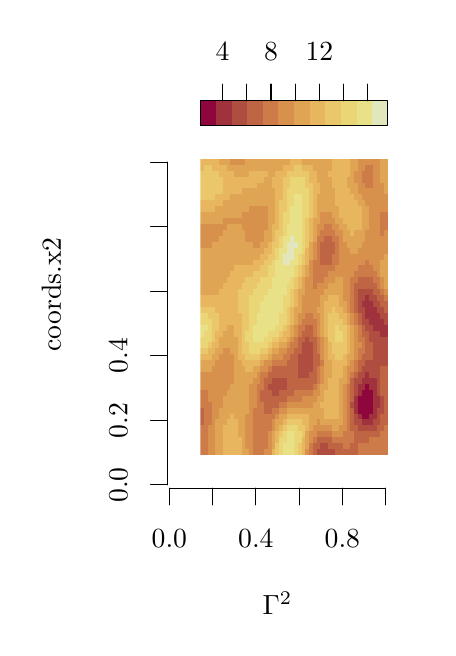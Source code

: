 % Created by tikzDevice version 0.12.3 on 2019-05-24 11:06:00
% !TEX encoding = UTF-8 Unicode
\begin{tikzpicture}[x=1pt,y=1pt]
\definecolor{fillColor}{RGB}{255,255,255}
\path[use as bounding box,fill=fillColor,fill opacity=0.00] (0,0) rectangle (144.54,216.81);
\begin{scope}
\path[clip] (  0.00,  0.00) rectangle (144.54,184.29);

\path[] (  0.00,  0.00) --
	(144.54,  0.00) --
	(144.54,184.29) --
	(  0.00,184.29) --
	(  0.00,  0.00);
\end{scope}
\begin{scope}
\path[clip] (  0.00,184.29) rectangle (144.54,216.81);

\path[] (  0.00,184.29) --
	(144.54,184.29) --
	(144.54,216.81) --
	(  0.00,216.81) --
	(  0.00,184.29);
\end{scope}
\begin{scope}
\path[clip] (  0.00,184.29) rectangle (144.54,216.81);

\path[] (  0.00,184.29) --
	(144.54,184.29) --
	(144.54,216.81) --
	(  0.00,216.81) --
	(  0.00,184.29);
\end{scope}
\begin{scope}
\path[clip] (  0.00,184.29) rectangle (144.54,216.81);

\path[] (  0.00,184.29) --
	(144.54,184.29) --
	(144.54,216.81) --
	(  0.00,216.81) --
	(  0.00,184.29);
\end{scope}
\begin{scope}
\path[clip] ( 50.40, 50.40) rectangle (130.14,169.41);

\path[] ( 50.40, 50.40) --
	(130.14, 50.40) --
	(130.14,169.41) --
	( 50.40,169.41) --
	( 50.40, 50.40);
\end{scope}
\begin{scope}
\path[clip] ( 62.40, 62.40) rectangle (130.14,169.41);
\definecolor{fillColor}{RGB}{205,123,72}

\path[fill=fillColor] ( 62.40, 62.40) rectangle ( 63.75, 64.54);

\path[fill=fillColor] ( 62.40, 64.54) rectangle ( 63.75, 66.68);

\path[fill=fillColor] ( 62.40, 66.68) rectangle ( 63.75, 68.82);

\path[fill=fillColor] ( 62.40, 68.82) rectangle ( 63.75, 70.96);

\path[fill=fillColor] ( 62.40, 70.96) rectangle ( 63.75, 73.10);
\definecolor{fillColor}{RGB}{192,101,68}

\path[fill=fillColor] ( 62.40, 73.10) rectangle ( 63.75, 75.24);

\path[fill=fillColor] ( 62.40, 75.24) rectangle ( 63.75, 77.38);

\path[fill=fillColor] ( 62.40, 77.38) rectangle ( 63.75, 79.52);
\definecolor{fillColor}{RGB}{205,123,72}

\path[fill=fillColor] ( 62.40, 79.52) rectangle ( 63.75, 81.66);

\path[fill=fillColor] ( 62.40, 81.66) rectangle ( 63.75, 83.80);

\path[fill=fillColor] ( 62.40, 83.80) rectangle ( 63.75, 85.94);
\definecolor{fillColor}{RGB}{216,144,77}

\path[fill=fillColor] ( 62.40, 85.94) rectangle ( 63.75, 88.08);

\path[fill=fillColor] ( 62.40, 88.08) rectangle ( 63.75, 90.22);

\path[fill=fillColor] ( 62.40, 90.22) rectangle ( 63.75, 92.36);
\definecolor{fillColor}{RGB}{224,164,85}

\path[fill=fillColor] ( 62.40, 92.36) rectangle ( 63.75, 94.50);

\path[fill=fillColor] ( 62.40, 94.50) rectangle ( 63.75, 96.64);
\definecolor{fillColor}{RGB}{231,182,94}

\path[fill=fillColor] ( 62.40, 96.64) rectangle ( 63.75, 98.78);
\definecolor{fillColor}{RGB}{234,199,106}

\path[fill=fillColor] ( 62.40, 98.78) rectangle ( 63.75,100.92);
\definecolor{fillColor}{RGB}{234,213,119}

\path[fill=fillColor] ( 62.40,100.92) rectangle ( 63.75,103.06);

\path[fill=fillColor] ( 62.40,103.06) rectangle ( 63.75,105.20);
\definecolor{fillColor}{RGB}{232,225,136}

\path[fill=fillColor] ( 62.40,105.20) rectangle ( 63.75,107.34);

\path[fill=fillColor] ( 62.40,107.34) rectangle ( 63.75,109.48);
\definecolor{fillColor}{RGB}{234,213,119}

\path[fill=fillColor] ( 62.40,109.48) rectangle ( 63.75,111.62);

\path[fill=fillColor] ( 62.40,111.62) rectangle ( 63.75,113.76);
\definecolor{fillColor}{RGB}{234,199,106}

\path[fill=fillColor] ( 62.40,113.76) rectangle ( 63.75,115.90);
\definecolor{fillColor}{RGB}{231,182,94}

\path[fill=fillColor] ( 62.40,115.90) rectangle ( 63.75,118.04);

\path[fill=fillColor] ( 62.40,118.04) rectangle ( 63.75,120.18);
\definecolor{fillColor}{RGB}{224,164,85}

\path[fill=fillColor] ( 62.40,120.18) rectangle ( 63.75,122.32);

\path[fill=fillColor] ( 62.40,122.32) rectangle ( 63.75,124.46);

\path[fill=fillColor] ( 62.40,124.46) rectangle ( 63.75,126.61);

\path[fill=fillColor] ( 62.40,126.61) rectangle ( 63.75,128.75);

\path[fill=fillColor] ( 62.40,128.75) rectangle ( 63.75,130.89);

\path[fill=fillColor] ( 62.40,130.89) rectangle ( 63.75,133.03);

\path[fill=fillColor] ( 62.40,133.03) rectangle ( 63.75,135.17);

\path[fill=fillColor] ( 62.40,135.17) rectangle ( 63.75,137.31);
\definecolor{fillColor}{RGB}{216,144,77}

\path[fill=fillColor] ( 62.40,137.31) rectangle ( 63.75,139.45);

\path[fill=fillColor] ( 62.40,139.45) rectangle ( 63.75,141.59);

\path[fill=fillColor] ( 62.40,141.59) rectangle ( 63.75,143.73);

\path[fill=fillColor] ( 62.40,143.73) rectangle ( 63.75,145.87);
\definecolor{fillColor}{RGB}{224,164,85}

\path[fill=fillColor] ( 62.40,145.87) rectangle ( 63.75,148.01);

\path[fill=fillColor] ( 62.40,148.01) rectangle ( 63.75,150.15);
\definecolor{fillColor}{RGB}{231,182,94}

\path[fill=fillColor] ( 62.40,150.15) rectangle ( 63.75,152.29);

\path[fill=fillColor] ( 62.40,152.29) rectangle ( 63.75,154.43);
\definecolor{fillColor}{RGB}{234,199,106}

\path[fill=fillColor] ( 62.40,154.43) rectangle ( 63.75,156.57);

\path[fill=fillColor] ( 62.40,156.57) rectangle ( 63.75,158.71);

\path[fill=fillColor] ( 62.40,158.71) rectangle ( 63.75,160.85);

\path[fill=fillColor] ( 62.40,160.85) rectangle ( 63.75,162.99);

\path[fill=fillColor] ( 62.40,162.99) rectangle ( 63.75,165.13);
\definecolor{fillColor}{RGB}{231,182,94}

\path[fill=fillColor] ( 62.40,165.13) rectangle ( 63.75,167.27);

\path[fill=fillColor] ( 62.40,167.27) rectangle ( 63.75,169.41);
\definecolor{fillColor}{RGB}{205,123,72}

\path[fill=fillColor] ( 63.75, 62.40) rectangle ( 65.11, 64.54);

\path[fill=fillColor] ( 63.75, 64.54) rectangle ( 65.11, 66.68);

\path[fill=fillColor] ( 63.75, 66.68) rectangle ( 65.11, 68.82);

\path[fill=fillColor] ( 63.75, 68.82) rectangle ( 65.11, 70.96);

\path[fill=fillColor] ( 63.75, 70.96) rectangle ( 65.11, 73.10);

\path[fill=fillColor] ( 63.75, 73.10) rectangle ( 65.11, 75.24);

\path[fill=fillColor] ( 63.75, 75.24) rectangle ( 65.11, 77.38);

\path[fill=fillColor] ( 63.75, 77.38) rectangle ( 65.11, 79.52);

\path[fill=fillColor] ( 63.75, 79.52) rectangle ( 65.11, 81.66);

\path[fill=fillColor] ( 63.75, 81.66) rectangle ( 65.11, 83.80);

\path[fill=fillColor] ( 63.75, 83.80) rectangle ( 65.11, 85.94);
\definecolor{fillColor}{RGB}{216,144,77}

\path[fill=fillColor] ( 63.75, 85.94) rectangle ( 65.11, 88.08);

\path[fill=fillColor] ( 63.75, 88.08) rectangle ( 65.11, 90.22);

\path[fill=fillColor] ( 63.75, 90.22) rectangle ( 65.11, 92.36);
\definecolor{fillColor}{RGB}{224,164,85}

\path[fill=fillColor] ( 63.75, 92.36) rectangle ( 65.11, 94.50);

\path[fill=fillColor] ( 63.75, 94.50) rectangle ( 65.11, 96.64);
\definecolor{fillColor}{RGB}{231,182,94}

\path[fill=fillColor] ( 63.75, 96.64) rectangle ( 65.11, 98.78);
\definecolor{fillColor}{RGB}{234,199,106}

\path[fill=fillColor] ( 63.75, 98.78) rectangle ( 65.11,100.92);
\definecolor{fillColor}{RGB}{234,213,119}

\path[fill=fillColor] ( 63.75,100.92) rectangle ( 65.11,103.06);

\path[fill=fillColor] ( 63.75,103.06) rectangle ( 65.11,105.20);

\path[fill=fillColor] ( 63.75,105.20) rectangle ( 65.11,107.34);
\definecolor{fillColor}{RGB}{232,225,136}

\path[fill=fillColor] ( 63.75,107.34) rectangle ( 65.11,109.48);
\definecolor{fillColor}{RGB}{234,213,119}

\path[fill=fillColor] ( 63.75,109.48) rectangle ( 65.11,111.62);

\path[fill=fillColor] ( 63.75,111.62) rectangle ( 65.11,113.76);
\definecolor{fillColor}{RGB}{234,199,106}

\path[fill=fillColor] ( 63.75,113.76) rectangle ( 65.11,115.90);
\definecolor{fillColor}{RGB}{231,182,94}

\path[fill=fillColor] ( 63.75,115.90) rectangle ( 65.11,118.04);

\path[fill=fillColor] ( 63.75,118.04) rectangle ( 65.11,120.18);
\definecolor{fillColor}{RGB}{224,164,85}

\path[fill=fillColor] ( 63.75,120.18) rectangle ( 65.11,122.32);

\path[fill=fillColor] ( 63.75,122.32) rectangle ( 65.11,124.46);

\path[fill=fillColor] ( 63.75,124.46) rectangle ( 65.11,126.61);

\path[fill=fillColor] ( 63.75,126.61) rectangle ( 65.11,128.75);

\path[fill=fillColor] ( 63.75,128.75) rectangle ( 65.11,130.89);

\path[fill=fillColor] ( 63.75,130.89) rectangle ( 65.11,133.03);

\path[fill=fillColor] ( 63.75,133.03) rectangle ( 65.11,135.17);

\path[fill=fillColor] ( 63.75,135.17) rectangle ( 65.11,137.31);
\definecolor{fillColor}{RGB}{216,144,77}

\path[fill=fillColor] ( 63.75,137.31) rectangle ( 65.11,139.45);

\path[fill=fillColor] ( 63.75,139.45) rectangle ( 65.11,141.59);

\path[fill=fillColor] ( 63.75,141.59) rectangle ( 65.11,143.73);

\path[fill=fillColor] ( 63.75,143.73) rectangle ( 65.11,145.87);
\definecolor{fillColor}{RGB}{224,164,85}

\path[fill=fillColor] ( 63.75,145.87) rectangle ( 65.11,148.01);

\path[fill=fillColor] ( 63.75,148.01) rectangle ( 65.11,150.15);
\definecolor{fillColor}{RGB}{231,182,94}

\path[fill=fillColor] ( 63.75,150.15) rectangle ( 65.11,152.29);

\path[fill=fillColor] ( 63.75,152.29) rectangle ( 65.11,154.43);
\definecolor{fillColor}{RGB}{234,199,106}

\path[fill=fillColor] ( 63.75,154.43) rectangle ( 65.11,156.57);

\path[fill=fillColor] ( 63.75,156.57) rectangle ( 65.11,158.71);

\path[fill=fillColor] ( 63.75,158.71) rectangle ( 65.11,160.85);

\path[fill=fillColor] ( 63.75,160.85) rectangle ( 65.11,162.99);

\path[fill=fillColor] ( 63.75,162.99) rectangle ( 65.11,165.13);

\path[fill=fillColor] ( 63.75,165.13) rectangle ( 65.11,167.27);
\definecolor{fillColor}{RGB}{231,182,94}

\path[fill=fillColor] ( 63.75,167.27) rectangle ( 65.11,169.41);
\definecolor{fillColor}{RGB}{216,144,77}

\path[fill=fillColor] ( 65.11, 62.40) rectangle ( 66.46, 64.54);

\path[fill=fillColor] ( 65.11, 64.54) rectangle ( 66.46, 66.68);

\path[fill=fillColor] ( 65.11, 66.68) rectangle ( 66.46, 68.82);

\path[fill=fillColor] ( 65.11, 68.82) rectangle ( 66.46, 70.96);

\path[fill=fillColor] ( 65.11, 70.96) rectangle ( 66.46, 73.10);
\definecolor{fillColor}{RGB}{205,123,72}

\path[fill=fillColor] ( 65.11, 73.10) rectangle ( 66.46, 75.24);

\path[fill=fillColor] ( 65.11, 75.24) rectangle ( 66.46, 77.38);

\path[fill=fillColor] ( 65.11, 77.38) rectangle ( 66.46, 79.52);

\path[fill=fillColor] ( 65.11, 79.52) rectangle ( 66.46, 81.66);
\definecolor{fillColor}{RGB}{216,144,77}

\path[fill=fillColor] ( 65.11, 81.66) rectangle ( 66.46, 83.80);

\path[fill=fillColor] ( 65.11, 83.80) rectangle ( 66.46, 85.94);

\path[fill=fillColor] ( 65.11, 85.94) rectangle ( 66.46, 88.08);

\path[fill=fillColor] ( 65.11, 88.08) rectangle ( 66.46, 90.22);

\path[fill=fillColor] ( 65.11, 90.22) rectangle ( 66.46, 92.36);
\definecolor{fillColor}{RGB}{224,164,85}

\path[fill=fillColor] ( 65.11, 92.36) rectangle ( 66.46, 94.50);

\path[fill=fillColor] ( 65.11, 94.50) rectangle ( 66.46, 96.64);
\definecolor{fillColor}{RGB}{231,182,94}

\path[fill=fillColor] ( 65.11, 96.64) rectangle ( 66.46, 98.78);

\path[fill=fillColor] ( 65.11, 98.78) rectangle ( 66.46,100.92);
\definecolor{fillColor}{RGB}{234,199,106}

\path[fill=fillColor] ( 65.11,100.92) rectangle ( 66.46,103.06);
\definecolor{fillColor}{RGB}{234,213,119}

\path[fill=fillColor] ( 65.11,103.06) rectangle ( 66.46,105.20);

\path[fill=fillColor] ( 65.11,105.20) rectangle ( 66.46,107.34);

\path[fill=fillColor] ( 65.11,107.34) rectangle ( 66.46,109.48);

\path[fill=fillColor] ( 65.11,109.48) rectangle ( 66.46,111.62);
\definecolor{fillColor}{RGB}{234,199,106}

\path[fill=fillColor] ( 65.11,111.62) rectangle ( 66.46,113.76);

\path[fill=fillColor] ( 65.11,113.76) rectangle ( 66.46,115.90);
\definecolor{fillColor}{RGB}{231,182,94}

\path[fill=fillColor] ( 65.11,115.90) rectangle ( 66.46,118.04);

\path[fill=fillColor] ( 65.11,118.04) rectangle ( 66.46,120.18);
\definecolor{fillColor}{RGB}{224,164,85}

\path[fill=fillColor] ( 65.11,120.18) rectangle ( 66.46,122.32);

\path[fill=fillColor] ( 65.11,122.32) rectangle ( 66.46,124.46);

\path[fill=fillColor] ( 65.11,124.46) rectangle ( 66.46,126.61);

\path[fill=fillColor] ( 65.11,126.61) rectangle ( 66.46,128.75);

\path[fill=fillColor] ( 65.11,128.75) rectangle ( 66.46,130.89);

\path[fill=fillColor] ( 65.11,130.89) rectangle ( 66.46,133.03);

\path[fill=fillColor] ( 65.11,133.03) rectangle ( 66.46,135.17);

\path[fill=fillColor] ( 65.11,135.17) rectangle ( 66.46,137.31);
\definecolor{fillColor}{RGB}{216,144,77}

\path[fill=fillColor] ( 65.11,137.31) rectangle ( 66.46,139.45);

\path[fill=fillColor] ( 65.11,139.45) rectangle ( 66.46,141.59);

\path[fill=fillColor] ( 65.11,141.59) rectangle ( 66.46,143.73);

\path[fill=fillColor] ( 65.11,143.73) rectangle ( 66.46,145.87);
\definecolor{fillColor}{RGB}{224,164,85}

\path[fill=fillColor] ( 65.11,145.87) rectangle ( 66.46,148.01);

\path[fill=fillColor] ( 65.11,148.01) rectangle ( 66.46,150.15);
\definecolor{fillColor}{RGB}{231,182,94}

\path[fill=fillColor] ( 65.11,150.15) rectangle ( 66.46,152.29);

\path[fill=fillColor] ( 65.11,152.29) rectangle ( 66.46,154.43);
\definecolor{fillColor}{RGB}{234,199,106}

\path[fill=fillColor] ( 65.11,154.43) rectangle ( 66.46,156.57);

\path[fill=fillColor] ( 65.11,156.57) rectangle ( 66.46,158.71);

\path[fill=fillColor] ( 65.11,158.71) rectangle ( 66.46,160.85);

\path[fill=fillColor] ( 65.11,160.85) rectangle ( 66.46,162.99);

\path[fill=fillColor] ( 65.11,162.99) rectangle ( 66.46,165.13);

\path[fill=fillColor] ( 65.11,165.13) rectangle ( 66.46,167.27);
\definecolor{fillColor}{RGB}{231,182,94}

\path[fill=fillColor] ( 65.11,167.27) rectangle ( 66.46,169.41);
\definecolor{fillColor}{RGB}{216,144,77}

\path[fill=fillColor] ( 66.46, 62.40) rectangle ( 67.82, 64.54);

\path[fill=fillColor] ( 66.46, 64.54) rectangle ( 67.82, 66.68);

\path[fill=fillColor] ( 66.46, 66.68) rectangle ( 67.82, 68.82);

\path[fill=fillColor] ( 66.46, 68.82) rectangle ( 67.82, 70.96);

\path[fill=fillColor] ( 66.46, 70.96) rectangle ( 67.82, 73.10);

\path[fill=fillColor] ( 66.46, 73.10) rectangle ( 67.82, 75.24);

\path[fill=fillColor] ( 66.46, 75.24) rectangle ( 67.82, 77.38);

\path[fill=fillColor] ( 66.46, 77.38) rectangle ( 67.82, 79.52);

\path[fill=fillColor] ( 66.46, 79.52) rectangle ( 67.82, 81.66);

\path[fill=fillColor] ( 66.46, 81.66) rectangle ( 67.82, 83.80);

\path[fill=fillColor] ( 66.46, 83.80) rectangle ( 67.82, 85.94);

\path[fill=fillColor] ( 66.46, 85.94) rectangle ( 67.82, 88.08);

\path[fill=fillColor] ( 66.46, 88.08) rectangle ( 67.82, 90.22);

\path[fill=fillColor] ( 66.46, 90.22) rectangle ( 67.82, 92.36);

\path[fill=fillColor] ( 66.46, 92.36) rectangle ( 67.82, 94.50);
\definecolor{fillColor}{RGB}{224,164,85}

\path[fill=fillColor] ( 66.46, 94.50) rectangle ( 67.82, 96.64);

\path[fill=fillColor] ( 66.46, 96.64) rectangle ( 67.82, 98.78);
\definecolor{fillColor}{RGB}{231,182,94}

\path[fill=fillColor] ( 66.46, 98.78) rectangle ( 67.82,100.92);

\path[fill=fillColor] ( 66.46,100.92) rectangle ( 67.82,103.06);
\definecolor{fillColor}{RGB}{234,199,106}

\path[fill=fillColor] ( 66.46,103.06) rectangle ( 67.82,105.20);

\path[fill=fillColor] ( 66.46,105.20) rectangle ( 67.82,107.34);

\path[fill=fillColor] ( 66.46,107.34) rectangle ( 67.82,109.48);

\path[fill=fillColor] ( 66.46,109.48) rectangle ( 67.82,111.62);

\path[fill=fillColor] ( 66.46,111.62) rectangle ( 67.82,113.76);

\path[fill=fillColor] ( 66.46,113.76) rectangle ( 67.82,115.90);
\definecolor{fillColor}{RGB}{231,182,94}

\path[fill=fillColor] ( 66.46,115.90) rectangle ( 67.82,118.04);

\path[fill=fillColor] ( 66.46,118.04) rectangle ( 67.82,120.18);
\definecolor{fillColor}{RGB}{224,164,85}

\path[fill=fillColor] ( 66.46,120.18) rectangle ( 67.82,122.32);

\path[fill=fillColor] ( 66.46,122.32) rectangle ( 67.82,124.46);

\path[fill=fillColor] ( 66.46,124.46) rectangle ( 67.82,126.61);

\path[fill=fillColor] ( 66.46,126.61) rectangle ( 67.82,128.75);

\path[fill=fillColor] ( 66.46,128.75) rectangle ( 67.82,130.89);

\path[fill=fillColor] ( 66.46,130.89) rectangle ( 67.82,133.03);

\path[fill=fillColor] ( 66.46,133.03) rectangle ( 67.82,135.17);

\path[fill=fillColor] ( 66.46,135.17) rectangle ( 67.82,137.31);

\path[fill=fillColor] ( 66.46,137.31) rectangle ( 67.82,139.45);
\definecolor{fillColor}{RGB}{216,144,77}

\path[fill=fillColor] ( 66.46,139.45) rectangle ( 67.82,141.59);

\path[fill=fillColor] ( 66.46,141.59) rectangle ( 67.82,143.73);

\path[fill=fillColor] ( 66.46,143.73) rectangle ( 67.82,145.87);
\definecolor{fillColor}{RGB}{224,164,85}

\path[fill=fillColor] ( 66.46,145.87) rectangle ( 67.82,148.01);

\path[fill=fillColor] ( 66.46,148.01) rectangle ( 67.82,150.15);
\definecolor{fillColor}{RGB}{231,182,94}

\path[fill=fillColor] ( 66.46,150.15) rectangle ( 67.82,152.29);

\path[fill=fillColor] ( 66.46,152.29) rectangle ( 67.82,154.43);
\definecolor{fillColor}{RGB}{234,199,106}

\path[fill=fillColor] ( 66.46,154.43) rectangle ( 67.82,156.57);

\path[fill=fillColor] ( 66.46,156.57) rectangle ( 67.82,158.71);

\path[fill=fillColor] ( 66.46,158.71) rectangle ( 67.82,160.85);

\path[fill=fillColor] ( 66.46,160.85) rectangle ( 67.82,162.99);

\path[fill=fillColor] ( 66.46,162.99) rectangle ( 67.82,165.13);
\definecolor{fillColor}{RGB}{231,182,94}

\path[fill=fillColor] ( 66.46,165.13) rectangle ( 67.82,167.27);

\path[fill=fillColor] ( 66.46,167.27) rectangle ( 67.82,169.41);
\definecolor{fillColor}{RGB}{224,164,85}

\path[fill=fillColor] ( 67.82, 62.40) rectangle ( 69.17, 64.54);

\path[fill=fillColor] ( 67.82, 64.54) rectangle ( 69.17, 66.68);

\path[fill=fillColor] ( 67.82, 66.68) rectangle ( 69.17, 68.82);

\path[fill=fillColor] ( 67.82, 68.82) rectangle ( 69.17, 70.96);

\path[fill=fillColor] ( 67.82, 70.96) rectangle ( 69.17, 73.10);

\path[fill=fillColor] ( 67.82, 73.10) rectangle ( 69.17, 75.24);
\definecolor{fillColor}{RGB}{216,144,77}

\path[fill=fillColor] ( 67.82, 75.24) rectangle ( 69.17, 77.38);

\path[fill=fillColor] ( 67.82, 77.38) rectangle ( 69.17, 79.52);

\path[fill=fillColor] ( 67.82, 79.52) rectangle ( 69.17, 81.66);

\path[fill=fillColor] ( 67.82, 81.66) rectangle ( 69.17, 83.80);

\path[fill=fillColor] ( 67.82, 83.80) rectangle ( 69.17, 85.94);

\path[fill=fillColor] ( 67.82, 85.94) rectangle ( 69.17, 88.08);

\path[fill=fillColor] ( 67.82, 88.08) rectangle ( 69.17, 90.22);

\path[fill=fillColor] ( 67.82, 90.22) rectangle ( 69.17, 92.36);

\path[fill=fillColor] ( 67.82, 92.36) rectangle ( 69.17, 94.50);

\path[fill=fillColor] ( 67.82, 94.50) rectangle ( 69.17, 96.64);
\definecolor{fillColor}{RGB}{224,164,85}

\path[fill=fillColor] ( 67.82, 96.64) rectangle ( 69.17, 98.78);

\path[fill=fillColor] ( 67.82, 98.78) rectangle ( 69.17,100.92);
\definecolor{fillColor}{RGB}{231,182,94}

\path[fill=fillColor] ( 67.82,100.92) rectangle ( 69.17,103.06);

\path[fill=fillColor] ( 67.82,103.06) rectangle ( 69.17,105.20);

\path[fill=fillColor] ( 67.82,105.20) rectangle ( 69.17,107.34);
\definecolor{fillColor}{RGB}{234,199,106}

\path[fill=fillColor] ( 67.82,107.34) rectangle ( 69.17,109.48);

\path[fill=fillColor] ( 67.82,109.48) rectangle ( 69.17,111.62);

\path[fill=fillColor] ( 67.82,111.62) rectangle ( 69.17,113.76);
\definecolor{fillColor}{RGB}{231,182,94}

\path[fill=fillColor] ( 67.82,113.76) rectangle ( 69.17,115.90);

\path[fill=fillColor] ( 67.82,115.90) rectangle ( 69.17,118.04);

\path[fill=fillColor] ( 67.82,118.04) rectangle ( 69.17,120.18);
\definecolor{fillColor}{RGB}{224,164,85}

\path[fill=fillColor] ( 67.82,120.18) rectangle ( 69.17,122.32);

\path[fill=fillColor] ( 67.82,122.32) rectangle ( 69.17,124.46);

\path[fill=fillColor] ( 67.82,124.46) rectangle ( 69.17,126.61);

\path[fill=fillColor] ( 67.82,126.61) rectangle ( 69.17,128.75);

\path[fill=fillColor] ( 67.82,128.75) rectangle ( 69.17,130.89);

\path[fill=fillColor] ( 67.82,130.89) rectangle ( 69.17,133.03);

\path[fill=fillColor] ( 67.82,133.03) rectangle ( 69.17,135.17);

\path[fill=fillColor] ( 67.82,135.17) rectangle ( 69.17,137.31);

\path[fill=fillColor] ( 67.82,137.31) rectangle ( 69.17,139.45);
\definecolor{fillColor}{RGB}{216,144,77}

\path[fill=fillColor] ( 67.82,139.45) rectangle ( 69.17,141.59);

\path[fill=fillColor] ( 67.82,141.59) rectangle ( 69.17,143.73);

\path[fill=fillColor] ( 67.82,143.73) rectangle ( 69.17,145.87);
\definecolor{fillColor}{RGB}{224,164,85}

\path[fill=fillColor] ( 67.82,145.87) rectangle ( 69.17,148.01);

\path[fill=fillColor] ( 67.82,148.01) rectangle ( 69.17,150.15);

\path[fill=fillColor] ( 67.82,150.15) rectangle ( 69.17,152.29);
\definecolor{fillColor}{RGB}{231,182,94}

\path[fill=fillColor] ( 67.82,152.29) rectangle ( 69.17,154.43);

\path[fill=fillColor] ( 67.82,154.43) rectangle ( 69.17,156.57);
\definecolor{fillColor}{RGB}{234,199,106}

\path[fill=fillColor] ( 67.82,156.57) rectangle ( 69.17,158.71);

\path[fill=fillColor] ( 67.82,158.71) rectangle ( 69.17,160.85);

\path[fill=fillColor] ( 67.82,160.85) rectangle ( 69.17,162.99);

\path[fill=fillColor] ( 67.82,162.99) rectangle ( 69.17,165.13);
\definecolor{fillColor}{RGB}{231,182,94}

\path[fill=fillColor] ( 67.82,165.13) rectangle ( 69.17,167.27);

\path[fill=fillColor] ( 67.82,167.27) rectangle ( 69.17,169.41);
\definecolor{fillColor}{RGB}{224,164,85}

\path[fill=fillColor] ( 69.17, 62.40) rectangle ( 70.53, 64.54);

\path[fill=fillColor] ( 69.17, 64.54) rectangle ( 70.53, 66.68);

\path[fill=fillColor] ( 69.17, 66.68) rectangle ( 70.53, 68.82);

\path[fill=fillColor] ( 69.17, 68.82) rectangle ( 70.53, 70.96);

\path[fill=fillColor] ( 69.17, 70.96) rectangle ( 70.53, 73.10);

\path[fill=fillColor] ( 69.17, 73.10) rectangle ( 70.53, 75.24);

\path[fill=fillColor] ( 69.17, 75.24) rectangle ( 70.53, 77.38);

\path[fill=fillColor] ( 69.17, 77.38) rectangle ( 70.53, 79.52);
\definecolor{fillColor}{RGB}{216,144,77}

\path[fill=fillColor] ( 69.17, 79.52) rectangle ( 70.53, 81.66);

\path[fill=fillColor] ( 69.17, 81.66) rectangle ( 70.53, 83.80);

\path[fill=fillColor] ( 69.17, 83.80) rectangle ( 70.53, 85.94);

\path[fill=fillColor] ( 69.17, 85.94) rectangle ( 70.53, 88.08);

\path[fill=fillColor] ( 69.17, 88.08) rectangle ( 70.53, 90.22);

\path[fill=fillColor] ( 69.17, 90.22) rectangle ( 70.53, 92.36);

\path[fill=fillColor] ( 69.17, 92.36) rectangle ( 70.53, 94.50);

\path[fill=fillColor] ( 69.17, 94.50) rectangle ( 70.53, 96.64);

\path[fill=fillColor] ( 69.17, 96.64) rectangle ( 70.53, 98.78);
\definecolor{fillColor}{RGB}{224,164,85}

\path[fill=fillColor] ( 69.17, 98.78) rectangle ( 70.53,100.92);

\path[fill=fillColor] ( 69.17,100.92) rectangle ( 70.53,103.06);

\path[fill=fillColor] ( 69.17,103.06) rectangle ( 70.53,105.20);
\definecolor{fillColor}{RGB}{231,182,94}

\path[fill=fillColor] ( 69.17,105.20) rectangle ( 70.53,107.34);

\path[fill=fillColor] ( 69.17,107.34) rectangle ( 70.53,109.48);

\path[fill=fillColor] ( 69.17,109.48) rectangle ( 70.53,111.62);

\path[fill=fillColor] ( 69.17,111.62) rectangle ( 70.53,113.76);

\path[fill=fillColor] ( 69.17,113.76) rectangle ( 70.53,115.90);

\path[fill=fillColor] ( 69.17,115.90) rectangle ( 70.53,118.04);

\path[fill=fillColor] ( 69.17,118.04) rectangle ( 70.53,120.18);

\path[fill=fillColor] ( 69.17,120.18) rectangle ( 70.53,122.32);
\definecolor{fillColor}{RGB}{224,164,85}

\path[fill=fillColor] ( 69.17,122.32) rectangle ( 70.53,124.46);

\path[fill=fillColor] ( 69.17,124.46) rectangle ( 70.53,126.61);

\path[fill=fillColor] ( 69.17,126.61) rectangle ( 70.53,128.75);

\path[fill=fillColor] ( 69.17,128.75) rectangle ( 70.53,130.89);

\path[fill=fillColor] ( 69.17,130.89) rectangle ( 70.53,133.03);

\path[fill=fillColor] ( 69.17,133.03) rectangle ( 70.53,135.17);

\path[fill=fillColor] ( 69.17,135.17) rectangle ( 70.53,137.31);

\path[fill=fillColor] ( 69.17,137.31) rectangle ( 70.53,139.45);

\path[fill=fillColor] ( 69.17,139.45) rectangle ( 70.53,141.59);
\definecolor{fillColor}{RGB}{216,144,77}

\path[fill=fillColor] ( 69.17,141.59) rectangle ( 70.53,143.73);

\path[fill=fillColor] ( 69.17,143.73) rectangle ( 70.53,145.87);
\definecolor{fillColor}{RGB}{224,164,85}

\path[fill=fillColor] ( 69.17,145.87) rectangle ( 70.53,148.01);

\path[fill=fillColor] ( 69.17,148.01) rectangle ( 70.53,150.15);

\path[fill=fillColor] ( 69.17,150.15) rectangle ( 70.53,152.29);
\definecolor{fillColor}{RGB}{231,182,94}

\path[fill=fillColor] ( 69.17,152.29) rectangle ( 70.53,154.43);

\path[fill=fillColor] ( 69.17,154.43) rectangle ( 70.53,156.57);
\definecolor{fillColor}{RGB}{234,199,106}

\path[fill=fillColor] ( 69.17,156.57) rectangle ( 70.53,158.71);

\path[fill=fillColor] ( 69.17,158.71) rectangle ( 70.53,160.85);

\path[fill=fillColor] ( 69.17,160.85) rectangle ( 70.53,162.99);
\definecolor{fillColor}{RGB}{231,182,94}

\path[fill=fillColor] ( 69.17,162.99) rectangle ( 70.53,165.13);

\path[fill=fillColor] ( 69.17,165.13) rectangle ( 70.53,167.27);
\definecolor{fillColor}{RGB}{224,164,85}

\path[fill=fillColor] ( 69.17,167.27) rectangle ( 70.53,169.41);
\definecolor{fillColor}{RGB}{231,182,94}

\path[fill=fillColor] ( 70.53, 62.40) rectangle ( 71.88, 64.54);

\path[fill=fillColor] ( 70.53, 64.54) rectangle ( 71.88, 66.68);

\path[fill=fillColor] ( 70.53, 66.68) rectangle ( 71.88, 68.82);

\path[fill=fillColor] ( 70.53, 68.82) rectangle ( 71.88, 70.96);

\path[fill=fillColor] ( 70.53, 70.96) rectangle ( 71.88, 73.10);
\definecolor{fillColor}{RGB}{224,164,85}

\path[fill=fillColor] ( 70.53, 73.10) rectangle ( 71.88, 75.24);

\path[fill=fillColor] ( 70.53, 75.24) rectangle ( 71.88, 77.38);

\path[fill=fillColor] ( 70.53, 77.38) rectangle ( 71.88, 79.52);

\path[fill=fillColor] ( 70.53, 79.52) rectangle ( 71.88, 81.66);

\path[fill=fillColor] ( 70.53, 81.66) rectangle ( 71.88, 83.80);
\definecolor{fillColor}{RGB}{216,144,77}

\path[fill=fillColor] ( 70.53, 83.80) rectangle ( 71.88, 85.94);

\path[fill=fillColor] ( 70.53, 85.94) rectangle ( 71.88, 88.08);

\path[fill=fillColor] ( 70.53, 88.08) rectangle ( 71.88, 90.22);

\path[fill=fillColor] ( 70.53, 90.22) rectangle ( 71.88, 92.36);

\path[fill=fillColor] ( 70.53, 92.36) rectangle ( 71.88, 94.50);

\path[fill=fillColor] ( 70.53, 94.50) rectangle ( 71.88, 96.64);

\path[fill=fillColor] ( 70.53, 96.64) rectangle ( 71.88, 98.78);

\path[fill=fillColor] ( 70.53, 98.78) rectangle ( 71.88,100.92);
\definecolor{fillColor}{RGB}{224,164,85}

\path[fill=fillColor] ( 70.53,100.92) rectangle ( 71.88,103.06);

\path[fill=fillColor] ( 70.53,103.06) rectangle ( 71.88,105.20);

\path[fill=fillColor] ( 70.53,105.20) rectangle ( 71.88,107.34);
\definecolor{fillColor}{RGB}{231,182,94}

\path[fill=fillColor] ( 70.53,107.34) rectangle ( 71.88,109.48);

\path[fill=fillColor] ( 70.53,109.48) rectangle ( 71.88,111.62);

\path[fill=fillColor] ( 70.53,111.62) rectangle ( 71.88,113.76);

\path[fill=fillColor] ( 70.53,113.76) rectangle ( 71.88,115.90);

\path[fill=fillColor] ( 70.53,115.90) rectangle ( 71.88,118.04);

\path[fill=fillColor] ( 70.53,118.04) rectangle ( 71.88,120.18);

\path[fill=fillColor] ( 70.53,120.18) rectangle ( 71.88,122.32);

\path[fill=fillColor] ( 70.53,122.32) rectangle ( 71.88,124.46);
\definecolor{fillColor}{RGB}{224,164,85}

\path[fill=fillColor] ( 70.53,124.46) rectangle ( 71.88,126.61);

\path[fill=fillColor] ( 70.53,126.61) rectangle ( 71.88,128.75);

\path[fill=fillColor] ( 70.53,128.75) rectangle ( 71.88,130.89);

\path[fill=fillColor] ( 70.53,130.89) rectangle ( 71.88,133.03);

\path[fill=fillColor] ( 70.53,133.03) rectangle ( 71.88,135.17);

\path[fill=fillColor] ( 70.53,135.17) rectangle ( 71.88,137.31);

\path[fill=fillColor] ( 70.53,137.31) rectangle ( 71.88,139.45);

\path[fill=fillColor] ( 70.53,139.45) rectangle ( 71.88,141.59);

\path[fill=fillColor] ( 70.53,141.59) rectangle ( 71.88,143.73);
\definecolor{fillColor}{RGB}{216,144,77}

\path[fill=fillColor] ( 70.53,143.73) rectangle ( 71.88,145.87);

\path[fill=fillColor] ( 70.53,145.87) rectangle ( 71.88,148.01);
\definecolor{fillColor}{RGB}{224,164,85}

\path[fill=fillColor] ( 70.53,148.01) rectangle ( 71.88,150.15);

\path[fill=fillColor] ( 70.53,150.15) rectangle ( 71.88,152.29);

\path[fill=fillColor] ( 70.53,152.29) rectangle ( 71.88,154.43);
\definecolor{fillColor}{RGB}{231,182,94}

\path[fill=fillColor] ( 70.53,154.43) rectangle ( 71.88,156.57);

\path[fill=fillColor] ( 70.53,156.57) rectangle ( 71.88,158.71);

\path[fill=fillColor] ( 70.53,158.71) rectangle ( 71.88,160.85);

\path[fill=fillColor] ( 70.53,160.85) rectangle ( 71.88,162.99);

\path[fill=fillColor] ( 70.53,162.99) rectangle ( 71.88,165.13);

\path[fill=fillColor] ( 70.53,165.13) rectangle ( 71.88,167.27);
\definecolor{fillColor}{RGB}{224,164,85}

\path[fill=fillColor] ( 70.53,167.27) rectangle ( 71.88,169.41);
\definecolor{fillColor}{RGB}{231,182,94}

\path[fill=fillColor] ( 71.88, 62.40) rectangle ( 73.24, 64.54);

\path[fill=fillColor] ( 71.88, 64.54) rectangle ( 73.24, 66.68);

\path[fill=fillColor] ( 71.88, 66.68) rectangle ( 73.24, 68.82);

\path[fill=fillColor] ( 71.88, 68.82) rectangle ( 73.24, 70.96);

\path[fill=fillColor] ( 71.88, 70.96) rectangle ( 73.24, 73.10);

\path[fill=fillColor] ( 71.88, 73.10) rectangle ( 73.24, 75.24);
\definecolor{fillColor}{RGB}{224,164,85}

\path[fill=fillColor] ( 71.88, 75.24) rectangle ( 73.24, 77.38);

\path[fill=fillColor] ( 71.88, 77.38) rectangle ( 73.24, 79.52);

\path[fill=fillColor] ( 71.88, 79.52) rectangle ( 73.24, 81.66);

\path[fill=fillColor] ( 71.88, 81.66) rectangle ( 73.24, 83.80);

\path[fill=fillColor] ( 71.88, 83.80) rectangle ( 73.24, 85.94);
\definecolor{fillColor}{RGB}{216,144,77}

\path[fill=fillColor] ( 71.88, 85.94) rectangle ( 73.24, 88.08);

\path[fill=fillColor] ( 71.88, 88.08) rectangle ( 73.24, 90.22);

\path[fill=fillColor] ( 71.88, 90.22) rectangle ( 73.24, 92.36);

\path[fill=fillColor] ( 71.88, 92.36) rectangle ( 73.24, 94.50);

\path[fill=fillColor] ( 71.88, 94.50) rectangle ( 73.24, 96.64);

\path[fill=fillColor] ( 71.88, 96.64) rectangle ( 73.24, 98.78);

\path[fill=fillColor] ( 71.88, 98.78) rectangle ( 73.24,100.92);
\definecolor{fillColor}{RGB}{224,164,85}

\path[fill=fillColor] ( 71.88,100.92) rectangle ( 73.24,103.06);

\path[fill=fillColor] ( 71.88,103.06) rectangle ( 73.24,105.20);

\path[fill=fillColor] ( 71.88,105.20) rectangle ( 73.24,107.34);

\path[fill=fillColor] ( 71.88,107.34) rectangle ( 73.24,109.48);
\definecolor{fillColor}{RGB}{231,182,94}

\path[fill=fillColor] ( 71.88,109.48) rectangle ( 73.24,111.62);

\path[fill=fillColor] ( 71.88,111.62) rectangle ( 73.24,113.76);

\path[fill=fillColor] ( 71.88,113.76) rectangle ( 73.24,115.90);

\path[fill=fillColor] ( 71.88,115.90) rectangle ( 73.24,118.04);

\path[fill=fillColor] ( 71.88,118.04) rectangle ( 73.24,120.18);

\path[fill=fillColor] ( 71.88,120.18) rectangle ( 73.24,122.32);

\path[fill=fillColor] ( 71.88,122.32) rectangle ( 73.24,124.46);

\path[fill=fillColor] ( 71.88,124.46) rectangle ( 73.24,126.61);
\definecolor{fillColor}{RGB}{224,164,85}

\path[fill=fillColor] ( 71.88,126.61) rectangle ( 73.24,128.75);

\path[fill=fillColor] ( 71.88,128.75) rectangle ( 73.24,130.89);

\path[fill=fillColor] ( 71.88,130.89) rectangle ( 73.24,133.03);

\path[fill=fillColor] ( 71.88,133.03) rectangle ( 73.24,135.17);

\path[fill=fillColor] ( 71.88,135.17) rectangle ( 73.24,137.31);

\path[fill=fillColor] ( 71.88,137.31) rectangle ( 73.24,139.45);

\path[fill=fillColor] ( 71.88,139.45) rectangle ( 73.24,141.59);

\path[fill=fillColor] ( 71.88,141.59) rectangle ( 73.24,143.73);

\path[fill=fillColor] ( 71.88,143.73) rectangle ( 73.24,145.87);
\definecolor{fillColor}{RGB}{216,144,77}

\path[fill=fillColor] ( 71.88,145.87) rectangle ( 73.24,148.01);
\definecolor{fillColor}{RGB}{224,164,85}

\path[fill=fillColor] ( 71.88,148.01) rectangle ( 73.24,150.15);

\path[fill=fillColor] ( 71.88,150.15) rectangle ( 73.24,152.29);

\path[fill=fillColor] ( 71.88,152.29) rectangle ( 73.24,154.43);
\definecolor{fillColor}{RGB}{231,182,94}

\path[fill=fillColor] ( 71.88,154.43) rectangle ( 73.24,156.57);

\path[fill=fillColor] ( 71.88,156.57) rectangle ( 73.24,158.71);

\path[fill=fillColor] ( 71.88,158.71) rectangle ( 73.24,160.85);

\path[fill=fillColor] ( 71.88,160.85) rectangle ( 73.24,162.99);

\path[fill=fillColor] ( 71.88,162.99) rectangle ( 73.24,165.13);
\definecolor{fillColor}{RGB}{224,164,85}

\path[fill=fillColor] ( 71.88,165.13) rectangle ( 73.24,167.27);

\path[fill=fillColor] ( 71.88,167.27) rectangle ( 73.24,169.41);
\definecolor{fillColor}{RGB}{231,182,94}

\path[fill=fillColor] ( 73.24, 62.40) rectangle ( 74.59, 64.54);

\path[fill=fillColor] ( 73.24, 64.54) rectangle ( 74.59, 66.68);

\path[fill=fillColor] ( 73.24, 66.68) rectangle ( 74.59, 68.82);

\path[fill=fillColor] ( 73.24, 68.82) rectangle ( 74.59, 70.96);

\path[fill=fillColor] ( 73.24, 70.96) rectangle ( 74.59, 73.10);

\path[fill=fillColor] ( 73.24, 73.10) rectangle ( 74.59, 75.24);

\path[fill=fillColor] ( 73.24, 75.24) rectangle ( 74.59, 77.38);
\definecolor{fillColor}{RGB}{224,164,85}

\path[fill=fillColor] ( 73.24, 77.38) rectangle ( 74.59, 79.52);

\path[fill=fillColor] ( 73.24, 79.52) rectangle ( 74.59, 81.66);

\path[fill=fillColor] ( 73.24, 81.66) rectangle ( 74.59, 83.80);

\path[fill=fillColor] ( 73.24, 83.80) rectangle ( 74.59, 85.94);

\path[fill=fillColor] ( 73.24, 85.94) rectangle ( 74.59, 88.08);
\definecolor{fillColor}{RGB}{216,144,77}

\path[fill=fillColor] ( 73.24, 88.08) rectangle ( 74.59, 90.22);

\path[fill=fillColor] ( 73.24, 90.22) rectangle ( 74.59, 92.36);

\path[fill=fillColor] ( 73.24, 92.36) rectangle ( 74.59, 94.50);

\path[fill=fillColor] ( 73.24, 94.50) rectangle ( 74.59, 96.64);

\path[fill=fillColor] ( 73.24, 96.64) rectangle ( 74.59, 98.78);
\definecolor{fillColor}{RGB}{224,164,85}

\path[fill=fillColor] ( 73.24, 98.78) rectangle ( 74.59,100.92);

\path[fill=fillColor] ( 73.24,100.92) rectangle ( 74.59,103.06);

\path[fill=fillColor] ( 73.24,103.06) rectangle ( 74.59,105.20);

\path[fill=fillColor] ( 73.24,105.20) rectangle ( 74.59,107.34);

\path[fill=fillColor] ( 73.24,107.34) rectangle ( 74.59,109.48);
\definecolor{fillColor}{RGB}{231,182,94}

\path[fill=fillColor] ( 73.24,109.48) rectangle ( 74.59,111.62);

\path[fill=fillColor] ( 73.24,111.62) rectangle ( 74.59,113.76);

\path[fill=fillColor] ( 73.24,113.76) rectangle ( 74.59,115.90);

\path[fill=fillColor] ( 73.24,115.90) rectangle ( 74.59,118.04);

\path[fill=fillColor] ( 73.24,118.04) rectangle ( 74.59,120.18);

\path[fill=fillColor] ( 73.24,120.18) rectangle ( 74.59,122.32);

\path[fill=fillColor] ( 73.24,122.32) rectangle ( 74.59,124.46);

\path[fill=fillColor] ( 73.24,124.46) rectangle ( 74.59,126.61);

\path[fill=fillColor] ( 73.24,126.61) rectangle ( 74.59,128.75);
\definecolor{fillColor}{RGB}{224,164,85}

\path[fill=fillColor] ( 73.24,128.75) rectangle ( 74.59,130.89);

\path[fill=fillColor] ( 73.24,130.89) rectangle ( 74.59,133.03);

\path[fill=fillColor] ( 73.24,133.03) rectangle ( 74.59,135.17);

\path[fill=fillColor] ( 73.24,135.17) rectangle ( 74.59,137.31);

\path[fill=fillColor] ( 73.24,137.31) rectangle ( 74.59,139.45);

\path[fill=fillColor] ( 73.24,139.45) rectangle ( 74.59,141.59);

\path[fill=fillColor] ( 73.24,141.59) rectangle ( 74.59,143.73);

\path[fill=fillColor] ( 73.24,143.73) rectangle ( 74.59,145.87);
\definecolor{fillColor}{RGB}{216,144,77}

\path[fill=fillColor] ( 73.24,145.87) rectangle ( 74.59,148.01);
\definecolor{fillColor}{RGB}{224,164,85}

\path[fill=fillColor] ( 73.24,148.01) rectangle ( 74.59,150.15);

\path[fill=fillColor] ( 73.24,150.15) rectangle ( 74.59,152.29);

\path[fill=fillColor] ( 73.24,152.29) rectangle ( 74.59,154.43);

\path[fill=fillColor] ( 73.24,154.43) rectangle ( 74.59,156.57);
\definecolor{fillColor}{RGB}{231,182,94}

\path[fill=fillColor] ( 73.24,156.57) rectangle ( 74.59,158.71);

\path[fill=fillColor] ( 73.24,158.71) rectangle ( 74.59,160.85);

\path[fill=fillColor] ( 73.24,160.85) rectangle ( 74.59,162.99);

\path[fill=fillColor] ( 73.24,162.99) rectangle ( 74.59,165.13);
\definecolor{fillColor}{RGB}{224,164,85}

\path[fill=fillColor] ( 73.24,165.13) rectangle ( 74.59,167.27);
\definecolor{fillColor}{RGB}{216,144,77}

\path[fill=fillColor] ( 73.24,167.27) rectangle ( 74.59,169.41);
\definecolor{fillColor}{RGB}{231,182,94}

\path[fill=fillColor] ( 74.59, 62.40) rectangle ( 75.95, 64.54);

\path[fill=fillColor] ( 74.59, 64.54) rectangle ( 75.95, 66.68);

\path[fill=fillColor] ( 74.59, 66.68) rectangle ( 75.95, 68.82);

\path[fill=fillColor] ( 74.59, 68.82) rectangle ( 75.95, 70.96);

\path[fill=fillColor] ( 74.59, 70.96) rectangle ( 75.95, 73.10);

\path[fill=fillColor] ( 74.59, 73.10) rectangle ( 75.95, 75.24);
\definecolor{fillColor}{RGB}{224,164,85}

\path[fill=fillColor] ( 74.59, 75.24) rectangle ( 75.95, 77.38);

\path[fill=fillColor] ( 74.59, 77.38) rectangle ( 75.95, 79.52);

\path[fill=fillColor] ( 74.59, 79.52) rectangle ( 75.95, 81.66);

\path[fill=fillColor] ( 74.59, 81.66) rectangle ( 75.95, 83.80);

\path[fill=fillColor] ( 74.59, 83.80) rectangle ( 75.95, 85.94);

\path[fill=fillColor] ( 74.59, 85.94) rectangle ( 75.95, 88.08);

\path[fill=fillColor] ( 74.59, 88.08) rectangle ( 75.95, 90.22);

\path[fill=fillColor] ( 74.59, 90.22) rectangle ( 75.95, 92.36);

\path[fill=fillColor] ( 74.59, 92.36) rectangle ( 75.95, 94.50);

\path[fill=fillColor] ( 74.59, 94.50) rectangle ( 75.95, 96.64);

\path[fill=fillColor] ( 74.59, 96.64) rectangle ( 75.95, 98.78);

\path[fill=fillColor] ( 74.59, 98.78) rectangle ( 75.95,100.92);

\path[fill=fillColor] ( 74.59,100.92) rectangle ( 75.95,103.06);

\path[fill=fillColor] ( 74.59,103.06) rectangle ( 75.95,105.20);
\definecolor{fillColor}{RGB}{231,182,94}

\path[fill=fillColor] ( 74.59,105.20) rectangle ( 75.95,107.34);

\path[fill=fillColor] ( 74.59,107.34) rectangle ( 75.95,109.48);

\path[fill=fillColor] ( 74.59,109.48) rectangle ( 75.95,111.62);

\path[fill=fillColor] ( 74.59,111.62) rectangle ( 75.95,113.76);

\path[fill=fillColor] ( 74.59,113.76) rectangle ( 75.95,115.90);

\path[fill=fillColor] ( 74.59,115.90) rectangle ( 75.95,118.04);

\path[fill=fillColor] ( 74.59,118.04) rectangle ( 75.95,120.18);

\path[fill=fillColor] ( 74.59,120.18) rectangle ( 75.95,122.32);

\path[fill=fillColor] ( 74.59,122.32) rectangle ( 75.95,124.46);

\path[fill=fillColor] ( 74.59,124.46) rectangle ( 75.95,126.61);

\path[fill=fillColor] ( 74.59,126.61) rectangle ( 75.95,128.75);

\path[fill=fillColor] ( 74.59,128.75) rectangle ( 75.95,130.89);
\definecolor{fillColor}{RGB}{224,164,85}

\path[fill=fillColor] ( 74.59,130.89) rectangle ( 75.95,133.03);

\path[fill=fillColor] ( 74.59,133.03) rectangle ( 75.95,135.17);

\path[fill=fillColor] ( 74.59,135.17) rectangle ( 75.95,137.31);

\path[fill=fillColor] ( 74.59,137.31) rectangle ( 75.95,139.45);

\path[fill=fillColor] ( 74.59,139.45) rectangle ( 75.95,141.59);

\path[fill=fillColor] ( 74.59,141.59) rectangle ( 75.95,143.73);

\path[fill=fillColor] ( 74.59,143.73) rectangle ( 75.95,145.87);
\definecolor{fillColor}{RGB}{216,144,77}

\path[fill=fillColor] ( 74.59,145.87) rectangle ( 75.95,148.01);
\definecolor{fillColor}{RGB}{224,164,85}

\path[fill=fillColor] ( 74.59,148.01) rectangle ( 75.95,150.15);

\path[fill=fillColor] ( 74.59,150.15) rectangle ( 75.95,152.29);

\path[fill=fillColor] ( 74.59,152.29) rectangle ( 75.95,154.43);

\path[fill=fillColor] ( 74.59,154.43) rectangle ( 75.95,156.57);
\definecolor{fillColor}{RGB}{231,182,94}

\path[fill=fillColor] ( 74.59,156.57) rectangle ( 75.95,158.71);

\path[fill=fillColor] ( 74.59,158.71) rectangle ( 75.95,160.85);

\path[fill=fillColor] ( 74.59,160.85) rectangle ( 75.95,162.99);
\definecolor{fillColor}{RGB}{224,164,85}

\path[fill=fillColor] ( 74.59,162.99) rectangle ( 75.95,165.13);

\path[fill=fillColor] ( 74.59,165.13) rectangle ( 75.95,167.27);
\definecolor{fillColor}{RGB}{216,144,77}

\path[fill=fillColor] ( 74.59,167.27) rectangle ( 75.95,169.41);
\definecolor{fillColor}{RGB}{231,182,94}

\path[fill=fillColor] ( 75.95, 62.40) rectangle ( 77.30, 64.54);

\path[fill=fillColor] ( 75.95, 64.54) rectangle ( 77.30, 66.68);

\path[fill=fillColor] ( 75.95, 66.68) rectangle ( 77.30, 68.82);
\definecolor{fillColor}{RGB}{224,164,85}

\path[fill=fillColor] ( 75.95, 68.82) rectangle ( 77.30, 70.96);

\path[fill=fillColor] ( 75.95, 70.96) rectangle ( 77.30, 73.10);

\path[fill=fillColor] ( 75.95, 73.10) rectangle ( 77.30, 75.24);

\path[fill=fillColor] ( 75.95, 75.24) rectangle ( 77.30, 77.38);

\path[fill=fillColor] ( 75.95, 77.38) rectangle ( 77.30, 79.52);

\path[fill=fillColor] ( 75.95, 79.52) rectangle ( 77.30, 81.66);

\path[fill=fillColor] ( 75.95, 81.66) rectangle ( 77.30, 83.80);

\path[fill=fillColor] ( 75.95, 83.80) rectangle ( 77.30, 85.94);

\path[fill=fillColor] ( 75.95, 85.94) rectangle ( 77.30, 88.08);

\path[fill=fillColor] ( 75.95, 88.08) rectangle ( 77.30, 90.22);

\path[fill=fillColor] ( 75.95, 90.22) rectangle ( 77.30, 92.36);

\path[fill=fillColor] ( 75.95, 92.36) rectangle ( 77.30, 94.50);

\path[fill=fillColor] ( 75.95, 94.50) rectangle ( 77.30, 96.64);
\definecolor{fillColor}{RGB}{231,182,94}

\path[fill=fillColor] ( 75.95, 96.64) rectangle ( 77.30, 98.78);

\path[fill=fillColor] ( 75.95, 98.78) rectangle ( 77.30,100.92);

\path[fill=fillColor] ( 75.95,100.92) rectangle ( 77.30,103.06);

\path[fill=fillColor] ( 75.95,103.06) rectangle ( 77.30,105.20);

\path[fill=fillColor] ( 75.95,105.20) rectangle ( 77.30,107.34);

\path[fill=fillColor] ( 75.95,107.34) rectangle ( 77.30,109.48);

\path[fill=fillColor] ( 75.95,109.48) rectangle ( 77.30,111.62);

\path[fill=fillColor] ( 75.95,111.62) rectangle ( 77.30,113.76);
\definecolor{fillColor}{RGB}{234,199,106}

\path[fill=fillColor] ( 75.95,113.76) rectangle ( 77.30,115.90);

\path[fill=fillColor] ( 75.95,115.90) rectangle ( 77.30,118.04);

\path[fill=fillColor] ( 75.95,118.04) rectangle ( 77.30,120.18);

\path[fill=fillColor] ( 75.95,120.18) rectangle ( 77.30,122.32);
\definecolor{fillColor}{RGB}{231,182,94}

\path[fill=fillColor] ( 75.95,122.32) rectangle ( 77.30,124.46);

\path[fill=fillColor] ( 75.95,124.46) rectangle ( 77.30,126.61);

\path[fill=fillColor] ( 75.95,126.61) rectangle ( 77.30,128.75);

\path[fill=fillColor] ( 75.95,128.75) rectangle ( 77.30,130.89);
\definecolor{fillColor}{RGB}{224,164,85}

\path[fill=fillColor] ( 75.95,130.89) rectangle ( 77.30,133.03);

\path[fill=fillColor] ( 75.95,133.03) rectangle ( 77.30,135.17);

\path[fill=fillColor] ( 75.95,135.17) rectangle ( 77.30,137.31);

\path[fill=fillColor] ( 75.95,137.31) rectangle ( 77.30,139.45);

\path[fill=fillColor] ( 75.95,139.45) rectangle ( 77.30,141.59);

\path[fill=fillColor] ( 75.95,141.59) rectangle ( 77.30,143.73);

\path[fill=fillColor] ( 75.95,143.73) rectangle ( 77.30,145.87);
\definecolor{fillColor}{RGB}{216,144,77}

\path[fill=fillColor] ( 75.95,145.87) rectangle ( 77.30,148.01);
\definecolor{fillColor}{RGB}{224,164,85}

\path[fill=fillColor] ( 75.95,148.01) rectangle ( 77.30,150.15);

\path[fill=fillColor] ( 75.95,150.15) rectangle ( 77.30,152.29);

\path[fill=fillColor] ( 75.95,152.29) rectangle ( 77.30,154.43);

\path[fill=fillColor] ( 75.95,154.43) rectangle ( 77.30,156.57);
\definecolor{fillColor}{RGB}{231,182,94}

\path[fill=fillColor] ( 75.95,156.57) rectangle ( 77.30,158.71);

\path[fill=fillColor] ( 75.95,158.71) rectangle ( 77.30,160.85);

\path[fill=fillColor] ( 75.95,160.85) rectangle ( 77.30,162.99);
\definecolor{fillColor}{RGB}{224,164,85}

\path[fill=fillColor] ( 75.95,162.99) rectangle ( 77.30,165.13);

\path[fill=fillColor] ( 75.95,165.13) rectangle ( 77.30,167.27);
\definecolor{fillColor}{RGB}{216,144,77}

\path[fill=fillColor] ( 75.95,167.27) rectangle ( 77.30,169.41);
\definecolor{fillColor}{RGB}{224,164,85}

\path[fill=fillColor] ( 77.30, 62.40) rectangle ( 78.66, 64.54);

\path[fill=fillColor] ( 77.30, 64.54) rectangle ( 78.66, 66.68);

\path[fill=fillColor] ( 77.30, 66.68) rectangle ( 78.66, 68.82);

\path[fill=fillColor] ( 77.30, 68.82) rectangle ( 78.66, 70.96);

\path[fill=fillColor] ( 77.30, 70.96) rectangle ( 78.66, 73.10);

\path[fill=fillColor] ( 77.30, 73.10) rectangle ( 78.66, 75.24);

\path[fill=fillColor] ( 77.30, 75.24) rectangle ( 78.66, 77.38);

\path[fill=fillColor] ( 77.30, 77.38) rectangle ( 78.66, 79.52);

\path[fill=fillColor] ( 77.30, 79.52) rectangle ( 78.66, 81.66);

\path[fill=fillColor] ( 77.30, 81.66) rectangle ( 78.66, 83.80);

\path[fill=fillColor] ( 77.30, 83.80) rectangle ( 78.66, 85.94);

\path[fill=fillColor] ( 77.30, 85.94) rectangle ( 78.66, 88.08);

\path[fill=fillColor] ( 77.30, 88.08) rectangle ( 78.66, 90.22);

\path[fill=fillColor] ( 77.30, 90.22) rectangle ( 78.66, 92.36);

\path[fill=fillColor] ( 77.30, 92.36) rectangle ( 78.66, 94.50);
\definecolor{fillColor}{RGB}{231,182,94}

\path[fill=fillColor] ( 77.30, 94.50) rectangle ( 78.66, 96.64);

\path[fill=fillColor] ( 77.30, 96.64) rectangle ( 78.66, 98.78);
\definecolor{fillColor}{RGB}{234,199,106}

\path[fill=fillColor] ( 77.30, 98.78) rectangle ( 78.66,100.92);

\path[fill=fillColor] ( 77.30,100.92) rectangle ( 78.66,103.06);

\path[fill=fillColor] ( 77.30,103.06) rectangle ( 78.66,105.20);

\path[fill=fillColor] ( 77.30,105.20) rectangle ( 78.66,107.34);

\path[fill=fillColor] ( 77.30,107.34) rectangle ( 78.66,109.48);

\path[fill=fillColor] ( 77.30,109.48) rectangle ( 78.66,111.62);

\path[fill=fillColor] ( 77.30,111.62) rectangle ( 78.66,113.76);

\path[fill=fillColor] ( 77.30,113.76) rectangle ( 78.66,115.90);

\path[fill=fillColor] ( 77.30,115.90) rectangle ( 78.66,118.04);

\path[fill=fillColor] ( 77.30,118.04) rectangle ( 78.66,120.18);

\path[fill=fillColor] ( 77.30,120.18) rectangle ( 78.66,122.32);

\path[fill=fillColor] ( 77.30,122.32) rectangle ( 78.66,124.46);
\definecolor{fillColor}{RGB}{231,182,94}

\path[fill=fillColor] ( 77.30,124.46) rectangle ( 78.66,126.61);

\path[fill=fillColor] ( 77.30,126.61) rectangle ( 78.66,128.75);

\path[fill=fillColor] ( 77.30,128.75) rectangle ( 78.66,130.89);
\definecolor{fillColor}{RGB}{224,164,85}

\path[fill=fillColor] ( 77.30,130.89) rectangle ( 78.66,133.03);

\path[fill=fillColor] ( 77.30,133.03) rectangle ( 78.66,135.17);

\path[fill=fillColor] ( 77.30,135.17) rectangle ( 78.66,137.31);

\path[fill=fillColor] ( 77.30,137.31) rectangle ( 78.66,139.45);

\path[fill=fillColor] ( 77.30,139.45) rectangle ( 78.66,141.59);

\path[fill=fillColor] ( 77.30,141.59) rectangle ( 78.66,143.73);
\definecolor{fillColor}{RGB}{216,144,77}

\path[fill=fillColor] ( 77.30,143.73) rectangle ( 78.66,145.87);

\path[fill=fillColor] ( 77.30,145.87) rectangle ( 78.66,148.01);

\path[fill=fillColor] ( 77.30,148.01) rectangle ( 78.66,150.15);
\definecolor{fillColor}{RGB}{224,164,85}

\path[fill=fillColor] ( 77.30,150.15) rectangle ( 78.66,152.29);

\path[fill=fillColor] ( 77.30,152.29) rectangle ( 78.66,154.43);

\path[fill=fillColor] ( 77.30,154.43) rectangle ( 78.66,156.57);

\path[fill=fillColor] ( 77.30,156.57) rectangle ( 78.66,158.71);
\definecolor{fillColor}{RGB}{231,182,94}

\path[fill=fillColor] ( 77.30,158.71) rectangle ( 78.66,160.85);

\path[fill=fillColor] ( 77.30,160.85) rectangle ( 78.66,162.99);
\definecolor{fillColor}{RGB}{224,164,85}

\path[fill=fillColor] ( 77.30,162.99) rectangle ( 78.66,165.13);

\path[fill=fillColor] ( 77.30,165.13) rectangle ( 78.66,167.27);
\definecolor{fillColor}{RGB}{216,144,77}

\path[fill=fillColor] ( 77.30,167.27) rectangle ( 78.66,169.41);
\definecolor{fillColor}{RGB}{224,164,85}

\path[fill=fillColor] ( 78.66, 62.40) rectangle ( 80.01, 64.54);
\definecolor{fillColor}{RGB}{216,144,77}

\path[fill=fillColor] ( 78.66, 64.54) rectangle ( 80.01, 66.68);

\path[fill=fillColor] ( 78.66, 66.68) rectangle ( 80.01, 68.82);

\path[fill=fillColor] ( 78.66, 68.82) rectangle ( 80.01, 70.96);

\path[fill=fillColor] ( 78.66, 70.96) rectangle ( 80.01, 73.10);

\path[fill=fillColor] ( 78.66, 73.10) rectangle ( 80.01, 75.24);

\path[fill=fillColor] ( 78.66, 75.24) rectangle ( 80.01, 77.38);
\definecolor{fillColor}{RGB}{224,164,85}

\path[fill=fillColor] ( 78.66, 77.38) rectangle ( 80.01, 79.52);

\path[fill=fillColor] ( 78.66, 79.52) rectangle ( 80.01, 81.66);

\path[fill=fillColor] ( 78.66, 81.66) rectangle ( 80.01, 83.80);

\path[fill=fillColor] ( 78.66, 83.80) rectangle ( 80.01, 85.94);

\path[fill=fillColor] ( 78.66, 85.94) rectangle ( 80.01, 88.08);

\path[fill=fillColor] ( 78.66, 88.08) rectangle ( 80.01, 90.22);

\path[fill=fillColor] ( 78.66, 90.22) rectangle ( 80.01, 92.36);
\definecolor{fillColor}{RGB}{231,182,94}

\path[fill=fillColor] ( 78.66, 92.36) rectangle ( 80.01, 94.50);

\path[fill=fillColor] ( 78.66, 94.50) rectangle ( 80.01, 96.64);
\definecolor{fillColor}{RGB}{234,199,106}

\path[fill=fillColor] ( 78.66, 96.64) rectangle ( 80.01, 98.78);

\path[fill=fillColor] ( 78.66, 98.78) rectangle ( 80.01,100.92);

\path[fill=fillColor] ( 78.66,100.92) rectangle ( 80.01,103.06);
\definecolor{fillColor}{RGB}{234,213,119}

\path[fill=fillColor] ( 78.66,103.06) rectangle ( 80.01,105.20);

\path[fill=fillColor] ( 78.66,105.20) rectangle ( 80.01,107.34);
\definecolor{fillColor}{RGB}{234,199,106}

\path[fill=fillColor] ( 78.66,107.34) rectangle ( 80.01,109.48);

\path[fill=fillColor] ( 78.66,109.48) rectangle ( 80.01,111.62);

\path[fill=fillColor] ( 78.66,111.62) rectangle ( 80.01,113.76);

\path[fill=fillColor] ( 78.66,113.76) rectangle ( 80.01,115.90);

\path[fill=fillColor] ( 78.66,115.90) rectangle ( 80.01,118.04);

\path[fill=fillColor] ( 78.66,118.04) rectangle ( 80.01,120.18);

\path[fill=fillColor] ( 78.66,120.18) rectangle ( 80.01,122.32);

\path[fill=fillColor] ( 78.66,122.32) rectangle ( 80.01,124.46);

\path[fill=fillColor] ( 78.66,124.46) rectangle ( 80.01,126.61);
\definecolor{fillColor}{RGB}{231,182,94}

\path[fill=fillColor] ( 78.66,126.61) rectangle ( 80.01,128.75);

\path[fill=fillColor] ( 78.66,128.75) rectangle ( 80.01,130.89);
\definecolor{fillColor}{RGB}{224,164,85}

\path[fill=fillColor] ( 78.66,130.89) rectangle ( 80.01,133.03);

\path[fill=fillColor] ( 78.66,133.03) rectangle ( 80.01,135.17);

\path[fill=fillColor] ( 78.66,135.17) rectangle ( 80.01,137.31);

\path[fill=fillColor] ( 78.66,137.31) rectangle ( 80.01,139.45);
\definecolor{fillColor}{RGB}{216,144,77}

\path[fill=fillColor] ( 78.66,139.45) rectangle ( 80.01,141.59);

\path[fill=fillColor] ( 78.66,141.59) rectangle ( 80.01,143.73);

\path[fill=fillColor] ( 78.66,143.73) rectangle ( 80.01,145.87);

\path[fill=fillColor] ( 78.66,145.87) rectangle ( 80.01,148.01);

\path[fill=fillColor] ( 78.66,148.01) rectangle ( 80.01,150.15);
\definecolor{fillColor}{RGB}{224,164,85}

\path[fill=fillColor] ( 78.66,150.15) rectangle ( 80.01,152.29);

\path[fill=fillColor] ( 78.66,152.29) rectangle ( 80.01,154.43);

\path[fill=fillColor] ( 78.66,154.43) rectangle ( 80.01,156.57);

\path[fill=fillColor] ( 78.66,156.57) rectangle ( 80.01,158.71);
\definecolor{fillColor}{RGB}{231,182,94}

\path[fill=fillColor] ( 78.66,158.71) rectangle ( 80.01,160.85);

\path[fill=fillColor] ( 78.66,160.85) rectangle ( 80.01,162.99);
\definecolor{fillColor}{RGB}{224,164,85}

\path[fill=fillColor] ( 78.66,162.99) rectangle ( 80.01,165.13);

\path[fill=fillColor] ( 78.66,165.13) rectangle ( 80.01,167.27);

\path[fill=fillColor] ( 78.66,167.27) rectangle ( 80.01,169.41);
\definecolor{fillColor}{RGB}{216,144,77}

\path[fill=fillColor] ( 80.01, 62.40) rectangle ( 81.37, 64.54);

\path[fill=fillColor] ( 80.01, 64.54) rectangle ( 81.37, 66.68);

\path[fill=fillColor] ( 80.01, 66.68) rectangle ( 81.37, 68.82);

\path[fill=fillColor] ( 80.01, 68.82) rectangle ( 81.37, 70.96);

\path[fill=fillColor] ( 80.01, 70.96) rectangle ( 81.37, 73.10);

\path[fill=fillColor] ( 80.01, 73.10) rectangle ( 81.37, 75.24);

\path[fill=fillColor] ( 80.01, 75.24) rectangle ( 81.37, 77.38);

\path[fill=fillColor] ( 80.01, 77.38) rectangle ( 81.37, 79.52);

\path[fill=fillColor] ( 80.01, 79.52) rectangle ( 81.37, 81.66);

\path[fill=fillColor] ( 80.01, 81.66) rectangle ( 81.37, 83.80);

\path[fill=fillColor] ( 80.01, 83.80) rectangle ( 81.37, 85.94);

\path[fill=fillColor] ( 80.01, 85.94) rectangle ( 81.37, 88.08);
\definecolor{fillColor}{RGB}{224,164,85}

\path[fill=fillColor] ( 80.01, 88.08) rectangle ( 81.37, 90.22);

\path[fill=fillColor] ( 80.01, 90.22) rectangle ( 81.37, 92.36);
\definecolor{fillColor}{RGB}{231,182,94}

\path[fill=fillColor] ( 80.01, 92.36) rectangle ( 81.37, 94.50);

\path[fill=fillColor] ( 80.01, 94.50) rectangle ( 81.37, 96.64);
\definecolor{fillColor}{RGB}{234,199,106}

\path[fill=fillColor] ( 80.01, 96.64) rectangle ( 81.37, 98.78);
\definecolor{fillColor}{RGB}{234,213,119}

\path[fill=fillColor] ( 80.01, 98.78) rectangle ( 81.37,100.92);

\path[fill=fillColor] ( 80.01,100.92) rectangle ( 81.37,103.06);

\path[fill=fillColor] ( 80.01,103.06) rectangle ( 81.37,105.20);

\path[fill=fillColor] ( 80.01,105.20) rectangle ( 81.37,107.34);

\path[fill=fillColor] ( 80.01,107.34) rectangle ( 81.37,109.48);

\path[fill=fillColor] ( 80.01,109.48) rectangle ( 81.37,111.62);

\path[fill=fillColor] ( 80.01,111.62) rectangle ( 81.37,113.76);

\path[fill=fillColor] ( 80.01,113.76) rectangle ( 81.37,115.90);

\path[fill=fillColor] ( 80.01,115.90) rectangle ( 81.37,118.04);

\path[fill=fillColor] ( 80.01,118.04) rectangle ( 81.37,120.18);
\definecolor{fillColor}{RGB}{234,199,106}

\path[fill=fillColor] ( 80.01,120.18) rectangle ( 81.37,122.32);

\path[fill=fillColor] ( 80.01,122.32) rectangle ( 81.37,124.46);

\path[fill=fillColor] ( 80.01,124.46) rectangle ( 81.37,126.61);
\definecolor{fillColor}{RGB}{231,182,94}

\path[fill=fillColor] ( 80.01,126.61) rectangle ( 81.37,128.75);

\path[fill=fillColor] ( 80.01,128.75) rectangle ( 81.37,130.89);
\definecolor{fillColor}{RGB}{224,164,85}

\path[fill=fillColor] ( 80.01,130.89) rectangle ( 81.37,133.03);

\path[fill=fillColor] ( 80.01,133.03) rectangle ( 81.37,135.17);

\path[fill=fillColor] ( 80.01,135.17) rectangle ( 81.37,137.31);

\path[fill=fillColor] ( 80.01,137.31) rectangle ( 81.37,139.45);
\definecolor{fillColor}{RGB}{216,144,77}

\path[fill=fillColor] ( 80.01,139.45) rectangle ( 81.37,141.59);

\path[fill=fillColor] ( 80.01,141.59) rectangle ( 81.37,143.73);

\path[fill=fillColor] ( 80.01,143.73) rectangle ( 81.37,145.87);

\path[fill=fillColor] ( 80.01,145.87) rectangle ( 81.37,148.01);

\path[fill=fillColor] ( 80.01,148.01) rectangle ( 81.37,150.15);

\path[fill=fillColor] ( 80.01,150.15) rectangle ( 81.37,152.29);
\definecolor{fillColor}{RGB}{224,164,85}

\path[fill=fillColor] ( 80.01,152.29) rectangle ( 81.37,154.43);

\path[fill=fillColor] ( 80.01,154.43) rectangle ( 81.37,156.57);

\path[fill=fillColor] ( 80.01,156.57) rectangle ( 81.37,158.71);
\definecolor{fillColor}{RGB}{231,182,94}

\path[fill=fillColor] ( 80.01,158.71) rectangle ( 81.37,160.85);

\path[fill=fillColor] ( 80.01,160.85) rectangle ( 81.37,162.99);

\path[fill=fillColor] ( 80.01,162.99) rectangle ( 81.37,165.13);
\definecolor{fillColor}{RGB}{224,164,85}

\path[fill=fillColor] ( 80.01,165.13) rectangle ( 81.37,167.27);

\path[fill=fillColor] ( 80.01,167.27) rectangle ( 81.37,169.41);
\definecolor{fillColor}{RGB}{205,123,72}

\path[fill=fillColor] ( 81.37, 62.40) rectangle ( 82.72, 64.54);

\path[fill=fillColor] ( 81.37, 64.54) rectangle ( 82.72, 66.68);

\path[fill=fillColor] ( 81.37, 66.68) rectangle ( 82.72, 68.82);

\path[fill=fillColor] ( 81.37, 68.82) rectangle ( 82.72, 70.96);

\path[fill=fillColor] ( 81.37, 70.96) rectangle ( 82.72, 73.10);

\path[fill=fillColor] ( 81.37, 73.10) rectangle ( 82.72, 75.24);

\path[fill=fillColor] ( 81.37, 75.24) rectangle ( 82.72, 77.38);

\path[fill=fillColor] ( 81.37, 77.38) rectangle ( 82.72, 79.52);
\definecolor{fillColor}{RGB}{216,144,77}

\path[fill=fillColor] ( 81.37, 79.52) rectangle ( 82.72, 81.66);

\path[fill=fillColor] ( 81.37, 81.66) rectangle ( 82.72, 83.80);

\path[fill=fillColor] ( 81.37, 83.80) rectangle ( 82.72, 85.94);

\path[fill=fillColor] ( 81.37, 85.94) rectangle ( 82.72, 88.08);

\path[fill=fillColor] ( 81.37, 88.08) rectangle ( 82.72, 90.22);
\definecolor{fillColor}{RGB}{224,164,85}

\path[fill=fillColor] ( 81.37, 90.22) rectangle ( 82.72, 92.36);

\path[fill=fillColor] ( 81.37, 92.36) rectangle ( 82.72, 94.50);
\definecolor{fillColor}{RGB}{231,182,94}

\path[fill=fillColor] ( 81.37, 94.50) rectangle ( 82.72, 96.64);
\definecolor{fillColor}{RGB}{234,199,106}

\path[fill=fillColor] ( 81.37, 96.64) rectangle ( 82.72, 98.78);
\definecolor{fillColor}{RGB}{234,213,119}

\path[fill=fillColor] ( 81.37, 98.78) rectangle ( 82.72,100.92);

\path[fill=fillColor] ( 81.37,100.92) rectangle ( 82.72,103.06);
\definecolor{fillColor}{RGB}{232,225,136}

\path[fill=fillColor] ( 81.37,103.06) rectangle ( 82.72,105.20);

\path[fill=fillColor] ( 81.37,105.20) rectangle ( 82.72,107.34);

\path[fill=fillColor] ( 81.37,107.34) rectangle ( 82.72,109.48);
\definecolor{fillColor}{RGB}{234,213,119}

\path[fill=fillColor] ( 81.37,109.48) rectangle ( 82.72,111.62);

\path[fill=fillColor] ( 81.37,111.62) rectangle ( 82.72,113.76);

\path[fill=fillColor] ( 81.37,113.76) rectangle ( 82.72,115.90);

\path[fill=fillColor] ( 81.37,115.90) rectangle ( 82.72,118.04);

\path[fill=fillColor] ( 81.37,118.04) rectangle ( 82.72,120.18);

\path[fill=fillColor] ( 81.37,120.18) rectangle ( 82.72,122.32);
\definecolor{fillColor}{RGB}{234,199,106}

\path[fill=fillColor] ( 81.37,122.32) rectangle ( 82.72,124.46);

\path[fill=fillColor] ( 81.37,124.46) rectangle ( 82.72,126.61);

\path[fill=fillColor] ( 81.37,126.61) rectangle ( 82.72,128.75);
\definecolor{fillColor}{RGB}{231,182,94}

\path[fill=fillColor] ( 81.37,128.75) rectangle ( 82.72,130.89);

\path[fill=fillColor] ( 81.37,130.89) rectangle ( 82.72,133.03);
\definecolor{fillColor}{RGB}{224,164,85}

\path[fill=fillColor] ( 81.37,133.03) rectangle ( 82.72,135.17);

\path[fill=fillColor] ( 81.37,135.17) rectangle ( 82.72,137.31);
\definecolor{fillColor}{RGB}{216,144,77}

\path[fill=fillColor] ( 81.37,137.31) rectangle ( 82.72,139.45);

\path[fill=fillColor] ( 81.37,139.45) rectangle ( 82.72,141.59);

\path[fill=fillColor] ( 81.37,141.59) rectangle ( 82.72,143.73);

\path[fill=fillColor] ( 81.37,143.73) rectangle ( 82.72,145.87);

\path[fill=fillColor] ( 81.37,145.87) rectangle ( 82.72,148.01);

\path[fill=fillColor] ( 81.37,148.01) rectangle ( 82.72,150.15);

\path[fill=fillColor] ( 81.37,150.15) rectangle ( 82.72,152.29);
\definecolor{fillColor}{RGB}{224,164,85}

\path[fill=fillColor] ( 81.37,152.29) rectangle ( 82.72,154.43);

\path[fill=fillColor] ( 81.37,154.43) rectangle ( 82.72,156.57);

\path[fill=fillColor] ( 81.37,156.57) rectangle ( 82.72,158.71);
\definecolor{fillColor}{RGB}{231,182,94}

\path[fill=fillColor] ( 81.37,158.71) rectangle ( 82.72,160.85);

\path[fill=fillColor] ( 81.37,160.85) rectangle ( 82.72,162.99);

\path[fill=fillColor] ( 81.37,162.99) rectangle ( 82.72,165.13);
\definecolor{fillColor}{RGB}{224,164,85}

\path[fill=fillColor] ( 81.37,165.13) rectangle ( 82.72,167.27);

\path[fill=fillColor] ( 81.37,167.27) rectangle ( 82.72,169.41);
\definecolor{fillColor}{RGB}{205,123,72}

\path[fill=fillColor] ( 82.72, 62.40) rectangle ( 84.08, 64.54);

\path[fill=fillColor] ( 82.72, 64.54) rectangle ( 84.08, 66.68);

\path[fill=fillColor] ( 82.72, 66.68) rectangle ( 84.08, 68.82);

\path[fill=fillColor] ( 82.72, 68.82) rectangle ( 84.08, 70.96);

\path[fill=fillColor] ( 82.72, 70.96) rectangle ( 84.08, 73.10);

\path[fill=fillColor] ( 82.72, 73.10) rectangle ( 84.08, 75.24);

\path[fill=fillColor] ( 82.72, 75.24) rectangle ( 84.08, 77.38);

\path[fill=fillColor] ( 82.72, 77.38) rectangle ( 84.08, 79.52);

\path[fill=fillColor] ( 82.72, 79.52) rectangle ( 84.08, 81.66);

\path[fill=fillColor] ( 82.72, 81.66) rectangle ( 84.08, 83.80);

\path[fill=fillColor] ( 82.72, 83.80) rectangle ( 84.08, 85.94);

\path[fill=fillColor] ( 82.72, 85.94) rectangle ( 84.08, 88.08);
\definecolor{fillColor}{RGB}{216,144,77}

\path[fill=fillColor] ( 82.72, 88.08) rectangle ( 84.08, 90.22);

\path[fill=fillColor] ( 82.72, 90.22) rectangle ( 84.08, 92.36);
\definecolor{fillColor}{RGB}{224,164,85}

\path[fill=fillColor] ( 82.72, 92.36) rectangle ( 84.08, 94.50);
\definecolor{fillColor}{RGB}{231,182,94}

\path[fill=fillColor] ( 82.72, 94.50) rectangle ( 84.08, 96.64);
\definecolor{fillColor}{RGB}{234,199,106}

\path[fill=fillColor] ( 82.72, 96.64) rectangle ( 84.08, 98.78);
\definecolor{fillColor}{RGB}{234,213,119}

\path[fill=fillColor] ( 82.72, 98.78) rectangle ( 84.08,100.92);

\path[fill=fillColor] ( 82.72,100.92) rectangle ( 84.08,103.06);
\definecolor{fillColor}{RGB}{232,225,136}

\path[fill=fillColor] ( 82.72,103.06) rectangle ( 84.08,105.20);

\path[fill=fillColor] ( 82.72,105.20) rectangle ( 84.08,107.34);

\path[fill=fillColor] ( 82.72,107.34) rectangle ( 84.08,109.48);

\path[fill=fillColor] ( 82.72,109.48) rectangle ( 84.08,111.62);

\path[fill=fillColor] ( 82.72,111.62) rectangle ( 84.08,113.76);
\definecolor{fillColor}{RGB}{234,213,119}

\path[fill=fillColor] ( 82.72,113.76) rectangle ( 84.08,115.90);

\path[fill=fillColor] ( 82.72,115.90) rectangle ( 84.08,118.04);

\path[fill=fillColor] ( 82.72,118.04) rectangle ( 84.08,120.18);

\path[fill=fillColor] ( 82.72,120.18) rectangle ( 84.08,122.32);

\path[fill=fillColor] ( 82.72,122.32) rectangle ( 84.08,124.46);
\definecolor{fillColor}{RGB}{234,199,106}

\path[fill=fillColor] ( 82.72,124.46) rectangle ( 84.08,126.61);

\path[fill=fillColor] ( 82.72,126.61) rectangle ( 84.08,128.75);
\definecolor{fillColor}{RGB}{231,182,94}

\path[fill=fillColor] ( 82.72,128.75) rectangle ( 84.08,130.89);

\path[fill=fillColor] ( 82.72,130.89) rectangle ( 84.08,133.03);
\definecolor{fillColor}{RGB}{224,164,85}

\path[fill=fillColor] ( 82.72,133.03) rectangle ( 84.08,135.17);

\path[fill=fillColor] ( 82.72,135.17) rectangle ( 84.08,137.31);
\definecolor{fillColor}{RGB}{216,144,77}

\path[fill=fillColor] ( 82.72,137.31) rectangle ( 84.08,139.45);

\path[fill=fillColor] ( 82.72,139.45) rectangle ( 84.08,141.59);

\path[fill=fillColor] ( 82.72,141.59) rectangle ( 84.08,143.73);

\path[fill=fillColor] ( 82.72,143.73) rectangle ( 84.08,145.87);

\path[fill=fillColor] ( 82.72,145.87) rectangle ( 84.08,148.01);

\path[fill=fillColor] ( 82.72,148.01) rectangle ( 84.08,150.15);

\path[fill=fillColor] ( 82.72,150.15) rectangle ( 84.08,152.29);
\definecolor{fillColor}{RGB}{224,164,85}

\path[fill=fillColor] ( 82.72,152.29) rectangle ( 84.08,154.43);

\path[fill=fillColor] ( 82.72,154.43) rectangle ( 84.08,156.57);

\path[fill=fillColor] ( 82.72,156.57) rectangle ( 84.08,158.71);

\path[fill=fillColor] ( 82.72,158.71) rectangle ( 84.08,160.85);
\definecolor{fillColor}{RGB}{231,182,94}

\path[fill=fillColor] ( 82.72,160.85) rectangle ( 84.08,162.99);

\path[fill=fillColor] ( 82.72,162.99) rectangle ( 84.08,165.13);
\definecolor{fillColor}{RGB}{224,164,85}

\path[fill=fillColor] ( 82.72,165.13) rectangle ( 84.08,167.27);

\path[fill=fillColor] ( 82.72,167.27) rectangle ( 84.08,169.41);
\definecolor{fillColor}{RGB}{205,123,72}

\path[fill=fillColor] ( 84.08, 62.40) rectangle ( 85.43, 64.54);

\path[fill=fillColor] ( 84.08, 64.54) rectangle ( 85.43, 66.68);

\path[fill=fillColor] ( 84.08, 66.68) rectangle ( 85.43, 68.82);

\path[fill=fillColor] ( 84.08, 68.82) rectangle ( 85.43, 70.96);

\path[fill=fillColor] ( 84.08, 70.96) rectangle ( 85.43, 73.10);

\path[fill=fillColor] ( 84.08, 73.10) rectangle ( 85.43, 75.24);

\path[fill=fillColor] ( 84.08, 75.24) rectangle ( 85.43, 77.38);

\path[fill=fillColor] ( 84.08, 77.38) rectangle ( 85.43, 79.52);

\path[fill=fillColor] ( 84.08, 79.52) rectangle ( 85.43, 81.66);
\definecolor{fillColor}{RGB}{192,101,68}

\path[fill=fillColor] ( 84.08, 81.66) rectangle ( 85.43, 83.80);

\path[fill=fillColor] ( 84.08, 83.80) rectangle ( 85.43, 85.94);
\definecolor{fillColor}{RGB}{205,123,72}

\path[fill=fillColor] ( 84.08, 85.94) rectangle ( 85.43, 88.08);

\path[fill=fillColor] ( 84.08, 88.08) rectangle ( 85.43, 90.22);

\path[fill=fillColor] ( 84.08, 90.22) rectangle ( 85.43, 92.36);
\definecolor{fillColor}{RGB}{216,144,77}

\path[fill=fillColor] ( 84.08, 92.36) rectangle ( 85.43, 94.50);
\definecolor{fillColor}{RGB}{224,164,85}

\path[fill=fillColor] ( 84.08, 94.50) rectangle ( 85.43, 96.64);
\definecolor{fillColor}{RGB}{231,182,94}

\path[fill=fillColor] ( 84.08, 96.64) rectangle ( 85.43, 98.78);
\definecolor{fillColor}{RGB}{234,199,106}

\path[fill=fillColor] ( 84.08, 98.78) rectangle ( 85.43,100.92);
\definecolor{fillColor}{RGB}{234,213,119}

\path[fill=fillColor] ( 84.08,100.92) rectangle ( 85.43,103.06);
\definecolor{fillColor}{RGB}{232,225,136}

\path[fill=fillColor] ( 84.08,103.06) rectangle ( 85.43,105.20);

\path[fill=fillColor] ( 84.08,105.20) rectangle ( 85.43,107.34);

\path[fill=fillColor] ( 84.08,107.34) rectangle ( 85.43,109.48);

\path[fill=fillColor] ( 84.08,109.48) rectangle ( 85.43,111.62);

\path[fill=fillColor] ( 84.08,111.62) rectangle ( 85.43,113.76);

\path[fill=fillColor] ( 84.08,113.76) rectangle ( 85.43,115.90);

\path[fill=fillColor] ( 84.08,115.90) rectangle ( 85.43,118.04);
\definecolor{fillColor}{RGB}{234,213,119}

\path[fill=fillColor] ( 84.08,118.04) rectangle ( 85.43,120.18);

\path[fill=fillColor] ( 84.08,120.18) rectangle ( 85.43,122.32);

\path[fill=fillColor] ( 84.08,122.32) rectangle ( 85.43,124.46);

\path[fill=fillColor] ( 84.08,124.46) rectangle ( 85.43,126.61);
\definecolor{fillColor}{RGB}{234,199,106}

\path[fill=fillColor] ( 84.08,126.61) rectangle ( 85.43,128.75);

\path[fill=fillColor] ( 84.08,128.75) rectangle ( 85.43,130.89);
\definecolor{fillColor}{RGB}{231,182,94}

\path[fill=fillColor] ( 84.08,130.89) rectangle ( 85.43,133.03);

\path[fill=fillColor] ( 84.08,133.03) rectangle ( 85.43,135.17);
\definecolor{fillColor}{RGB}{224,164,85}

\path[fill=fillColor] ( 84.08,135.17) rectangle ( 85.43,137.31);

\path[fill=fillColor] ( 84.08,137.31) rectangle ( 85.43,139.45);
\definecolor{fillColor}{RGB}{216,144,77}

\path[fill=fillColor] ( 84.08,139.45) rectangle ( 85.43,141.59);

\path[fill=fillColor] ( 84.08,141.59) rectangle ( 85.43,143.73);

\path[fill=fillColor] ( 84.08,143.73) rectangle ( 85.43,145.87);

\path[fill=fillColor] ( 84.08,145.87) rectangle ( 85.43,148.01);

\path[fill=fillColor] ( 84.08,148.01) rectangle ( 85.43,150.15);

\path[fill=fillColor] ( 84.08,150.15) rectangle ( 85.43,152.29);
\definecolor{fillColor}{RGB}{224,164,85}

\path[fill=fillColor] ( 84.08,152.29) rectangle ( 85.43,154.43);

\path[fill=fillColor] ( 84.08,154.43) rectangle ( 85.43,156.57);

\path[fill=fillColor] ( 84.08,156.57) rectangle ( 85.43,158.71);

\path[fill=fillColor] ( 84.08,158.71) rectangle ( 85.43,160.85);
\definecolor{fillColor}{RGB}{231,182,94}

\path[fill=fillColor] ( 84.08,160.85) rectangle ( 85.43,162.99);

\path[fill=fillColor] ( 84.08,162.99) rectangle ( 85.43,165.13);
\definecolor{fillColor}{RGB}{224,164,85}

\path[fill=fillColor] ( 84.08,165.13) rectangle ( 85.43,167.27);

\path[fill=fillColor] ( 84.08,167.27) rectangle ( 85.43,169.41);
\definecolor{fillColor}{RGB}{216,144,77}

\path[fill=fillColor] ( 85.43, 62.40) rectangle ( 86.79, 64.54);
\definecolor{fillColor}{RGB}{205,123,72}

\path[fill=fillColor] ( 85.43, 64.54) rectangle ( 86.79, 66.68);

\path[fill=fillColor] ( 85.43, 66.68) rectangle ( 86.79, 68.82);

\path[fill=fillColor] ( 85.43, 68.82) rectangle ( 86.79, 70.96);

\path[fill=fillColor] ( 85.43, 70.96) rectangle ( 86.79, 73.10);

\path[fill=fillColor] ( 85.43, 73.10) rectangle ( 86.79, 75.24);

\path[fill=fillColor] ( 85.43, 75.24) rectangle ( 86.79, 77.38);
\definecolor{fillColor}{RGB}{192,101,68}

\path[fill=fillColor] ( 85.43, 77.38) rectangle ( 86.79, 79.52);

\path[fill=fillColor] ( 85.43, 79.52) rectangle ( 86.79, 81.66);

\path[fill=fillColor] ( 85.43, 81.66) rectangle ( 86.79, 83.80);

\path[fill=fillColor] ( 85.43, 83.80) rectangle ( 86.79, 85.94);

\path[fill=fillColor] ( 85.43, 85.94) rectangle ( 86.79, 88.08);

\path[fill=fillColor] ( 85.43, 88.08) rectangle ( 86.79, 90.22);
\definecolor{fillColor}{RGB}{205,123,72}

\path[fill=fillColor] ( 85.43, 90.22) rectangle ( 86.79, 92.36);
\definecolor{fillColor}{RGB}{216,144,77}

\path[fill=fillColor] ( 85.43, 92.36) rectangle ( 86.79, 94.50);

\path[fill=fillColor] ( 85.43, 94.50) rectangle ( 86.79, 96.64);
\definecolor{fillColor}{RGB}{231,182,94}

\path[fill=fillColor] ( 85.43, 96.64) rectangle ( 86.79, 98.78);
\definecolor{fillColor}{RGB}{234,199,106}

\path[fill=fillColor] ( 85.43, 98.78) rectangle ( 86.79,100.92);
\definecolor{fillColor}{RGB}{234,213,119}

\path[fill=fillColor] ( 85.43,100.92) rectangle ( 86.79,103.06);

\path[fill=fillColor] ( 85.43,103.06) rectangle ( 86.79,105.20);
\definecolor{fillColor}{RGB}{232,225,136}

\path[fill=fillColor] ( 85.43,105.20) rectangle ( 86.79,107.34);

\path[fill=fillColor] ( 85.43,107.34) rectangle ( 86.79,109.48);

\path[fill=fillColor] ( 85.43,109.48) rectangle ( 86.79,111.62);

\path[fill=fillColor] ( 85.43,111.62) rectangle ( 86.79,113.76);

\path[fill=fillColor] ( 85.43,113.76) rectangle ( 86.79,115.90);

\path[fill=fillColor] ( 85.43,115.90) rectangle ( 86.79,118.04);

\path[fill=fillColor] ( 85.43,118.04) rectangle ( 86.79,120.18);
\definecolor{fillColor}{RGB}{234,213,119}

\path[fill=fillColor] ( 85.43,120.18) rectangle ( 86.79,122.32);

\path[fill=fillColor] ( 85.43,122.32) rectangle ( 86.79,124.46);

\path[fill=fillColor] ( 85.43,124.46) rectangle ( 86.79,126.61);
\definecolor{fillColor}{RGB}{234,199,106}

\path[fill=fillColor] ( 85.43,126.61) rectangle ( 86.79,128.75);

\path[fill=fillColor] ( 85.43,128.75) rectangle ( 86.79,130.89);

\path[fill=fillColor] ( 85.43,130.89) rectangle ( 86.79,133.03);
\definecolor{fillColor}{RGB}{231,182,94}

\path[fill=fillColor] ( 85.43,133.03) rectangle ( 86.79,135.17);

\path[fill=fillColor] ( 85.43,135.17) rectangle ( 86.79,137.31);
\definecolor{fillColor}{RGB}{224,164,85}

\path[fill=fillColor] ( 85.43,137.31) rectangle ( 86.79,139.45);

\path[fill=fillColor] ( 85.43,139.45) rectangle ( 86.79,141.59);

\path[fill=fillColor] ( 85.43,141.59) rectangle ( 86.79,143.73);
\definecolor{fillColor}{RGB}{216,144,77}

\path[fill=fillColor] ( 85.43,143.73) rectangle ( 86.79,145.87);

\path[fill=fillColor] ( 85.43,145.87) rectangle ( 86.79,148.01);

\path[fill=fillColor] ( 85.43,148.01) rectangle ( 86.79,150.15);

\path[fill=fillColor] ( 85.43,150.15) rectangle ( 86.79,152.29);
\definecolor{fillColor}{RGB}{224,164,85}

\path[fill=fillColor] ( 85.43,152.29) rectangle ( 86.79,154.43);

\path[fill=fillColor] ( 85.43,154.43) rectangle ( 86.79,156.57);

\path[fill=fillColor] ( 85.43,156.57) rectangle ( 86.79,158.71);

\path[fill=fillColor] ( 85.43,158.71) rectangle ( 86.79,160.85);

\path[fill=fillColor] ( 85.43,160.85) rectangle ( 86.79,162.99);
\definecolor{fillColor}{RGB}{231,182,94}

\path[fill=fillColor] ( 85.43,162.99) rectangle ( 86.79,165.13);
\definecolor{fillColor}{RGB}{224,164,85}

\path[fill=fillColor] ( 85.43,165.13) rectangle ( 86.79,167.27);

\path[fill=fillColor] ( 85.43,167.27) rectangle ( 86.79,169.41);
\definecolor{fillColor}{RGB}{216,144,77}

\path[fill=fillColor] ( 86.79, 62.40) rectangle ( 88.14, 64.54);

\path[fill=fillColor] ( 86.79, 64.54) rectangle ( 88.14, 66.68);

\path[fill=fillColor] ( 86.79, 66.68) rectangle ( 88.14, 68.82);

\path[fill=fillColor] ( 86.79, 68.82) rectangle ( 88.14, 70.96);
\definecolor{fillColor}{RGB}{205,123,72}

\path[fill=fillColor] ( 86.79, 70.96) rectangle ( 88.14, 73.10);

\path[fill=fillColor] ( 86.79, 73.10) rectangle ( 88.14, 75.24);

\path[fill=fillColor] ( 86.79, 75.24) rectangle ( 88.14, 77.38);
\definecolor{fillColor}{RGB}{192,101,68}

\path[fill=fillColor] ( 86.79, 77.38) rectangle ( 88.14, 79.52);

\path[fill=fillColor] ( 86.79, 79.52) rectangle ( 88.14, 81.66);

\path[fill=fillColor] ( 86.79, 81.66) rectangle ( 88.14, 83.80);

\path[fill=fillColor] ( 86.79, 83.80) rectangle ( 88.14, 85.94);
\definecolor{fillColor}{RGB}{176,77,65}

\path[fill=fillColor] ( 86.79, 85.94) rectangle ( 88.14, 88.08);
\definecolor{fillColor}{RGB}{192,101,68}

\path[fill=fillColor] ( 86.79, 88.08) rectangle ( 88.14, 90.22);

\path[fill=fillColor] ( 86.79, 90.22) rectangle ( 88.14, 92.36);
\definecolor{fillColor}{RGB}{205,123,72}

\path[fill=fillColor] ( 86.79, 92.36) rectangle ( 88.14, 94.50);
\definecolor{fillColor}{RGB}{216,144,77}

\path[fill=fillColor] ( 86.79, 94.50) rectangle ( 88.14, 96.64);
\definecolor{fillColor}{RGB}{224,164,85}

\path[fill=fillColor] ( 86.79, 96.64) rectangle ( 88.14, 98.78);
\definecolor{fillColor}{RGB}{231,182,94}

\path[fill=fillColor] ( 86.79, 98.78) rectangle ( 88.14,100.92);
\definecolor{fillColor}{RGB}{234,199,106}

\path[fill=fillColor] ( 86.79,100.92) rectangle ( 88.14,103.06);
\definecolor{fillColor}{RGB}{234,213,119}

\path[fill=fillColor] ( 86.79,103.06) rectangle ( 88.14,105.20);

\path[fill=fillColor] ( 86.79,105.20) rectangle ( 88.14,107.34);
\definecolor{fillColor}{RGB}{232,225,136}

\path[fill=fillColor] ( 86.79,107.34) rectangle ( 88.14,109.48);

\path[fill=fillColor] ( 86.79,109.48) rectangle ( 88.14,111.62);

\path[fill=fillColor] ( 86.79,111.62) rectangle ( 88.14,113.76);

\path[fill=fillColor] ( 86.79,113.76) rectangle ( 88.14,115.90);

\path[fill=fillColor] ( 86.79,115.90) rectangle ( 88.14,118.04);

\path[fill=fillColor] ( 86.79,118.04) rectangle ( 88.14,120.18);

\path[fill=fillColor] ( 86.79,120.18) rectangle ( 88.14,122.32);
\definecolor{fillColor}{RGB}{234,213,119}

\path[fill=fillColor] ( 86.79,122.32) rectangle ( 88.14,124.46);

\path[fill=fillColor] ( 86.79,124.46) rectangle ( 88.14,126.61);

\path[fill=fillColor] ( 86.79,126.61) rectangle ( 88.14,128.75);

\path[fill=fillColor] ( 86.79,128.75) rectangle ( 88.14,130.89);
\definecolor{fillColor}{RGB}{234,199,106}

\path[fill=fillColor] ( 86.79,130.89) rectangle ( 88.14,133.03);

\path[fill=fillColor] ( 86.79,133.03) rectangle ( 88.14,135.17);
\definecolor{fillColor}{RGB}{231,182,94}

\path[fill=fillColor] ( 86.79,135.17) rectangle ( 88.14,137.31);

\path[fill=fillColor] ( 86.79,137.31) rectangle ( 88.14,139.45);
\definecolor{fillColor}{RGB}{224,164,85}

\path[fill=fillColor] ( 86.79,139.45) rectangle ( 88.14,141.59);

\path[fill=fillColor] ( 86.79,141.59) rectangle ( 88.14,143.73);

\path[fill=fillColor] ( 86.79,143.73) rectangle ( 88.14,145.87);

\path[fill=fillColor] ( 86.79,145.87) rectangle ( 88.14,148.01);

\path[fill=fillColor] ( 86.79,148.01) rectangle ( 88.14,150.15);

\path[fill=fillColor] ( 86.79,150.15) rectangle ( 88.14,152.29);

\path[fill=fillColor] ( 86.79,152.29) rectangle ( 88.14,154.43);

\path[fill=fillColor] ( 86.79,154.43) rectangle ( 88.14,156.57);

\path[fill=fillColor] ( 86.79,156.57) rectangle ( 88.14,158.71);

\path[fill=fillColor] ( 86.79,158.71) rectangle ( 88.14,160.85);

\path[fill=fillColor] ( 86.79,160.85) rectangle ( 88.14,162.99);

\path[fill=fillColor] ( 86.79,162.99) rectangle ( 88.14,165.13);

\path[fill=fillColor] ( 86.79,165.13) rectangle ( 88.14,167.27);

\path[fill=fillColor] ( 86.79,167.27) rectangle ( 88.14,169.41);
\definecolor{fillColor}{RGB}{231,182,94}

\path[fill=fillColor] ( 88.14, 62.40) rectangle ( 89.50, 64.54);
\definecolor{fillColor}{RGB}{224,164,85}

\path[fill=fillColor] ( 88.14, 64.54) rectangle ( 89.50, 66.68);

\path[fill=fillColor] ( 88.14, 66.68) rectangle ( 89.50, 68.82);

\path[fill=fillColor] ( 88.14, 68.82) rectangle ( 89.50, 70.96);
\definecolor{fillColor}{RGB}{216,144,77}

\path[fill=fillColor] ( 88.14, 70.96) rectangle ( 89.50, 73.10);

\path[fill=fillColor] ( 88.14, 73.10) rectangle ( 89.50, 75.24);
\definecolor{fillColor}{RGB}{205,123,72}

\path[fill=fillColor] ( 88.14, 75.24) rectangle ( 89.50, 77.38);

\path[fill=fillColor] ( 88.14, 77.38) rectangle ( 89.50, 79.52);
\definecolor{fillColor}{RGB}{192,101,68}

\path[fill=fillColor] ( 88.14, 79.52) rectangle ( 89.50, 81.66);

\path[fill=fillColor] ( 88.14, 81.66) rectangle ( 89.50, 83.80);
\definecolor{fillColor}{RGB}{176,77,65}

\path[fill=fillColor] ( 88.14, 83.80) rectangle ( 89.50, 85.94);

\path[fill=fillColor] ( 88.14, 85.94) rectangle ( 89.50, 88.08);

\path[fill=fillColor] ( 88.14, 88.08) rectangle ( 89.50, 90.22);
\definecolor{fillColor}{RGB}{192,101,68}

\path[fill=fillColor] ( 88.14, 90.22) rectangle ( 89.50, 92.36);

\path[fill=fillColor] ( 88.14, 92.36) rectangle ( 89.50, 94.50);
\definecolor{fillColor}{RGB}{205,123,72}

\path[fill=fillColor] ( 88.14, 94.50) rectangle ( 89.50, 96.64);
\definecolor{fillColor}{RGB}{216,144,77}

\path[fill=fillColor] ( 88.14, 96.64) rectangle ( 89.50, 98.78);
\definecolor{fillColor}{RGB}{224,164,85}

\path[fill=fillColor] ( 88.14, 98.78) rectangle ( 89.50,100.92);
\definecolor{fillColor}{RGB}{231,182,94}

\path[fill=fillColor] ( 88.14,100.92) rectangle ( 89.50,103.06);
\definecolor{fillColor}{RGB}{234,199,106}

\path[fill=fillColor] ( 88.14,103.06) rectangle ( 89.50,105.20);
\definecolor{fillColor}{RGB}{234,213,119}

\path[fill=fillColor] ( 88.14,105.20) rectangle ( 89.50,107.34);
\definecolor{fillColor}{RGB}{232,225,136}

\path[fill=fillColor] ( 88.14,107.34) rectangle ( 89.50,109.48);

\path[fill=fillColor] ( 88.14,109.48) rectangle ( 89.50,111.62);

\path[fill=fillColor] ( 88.14,111.62) rectangle ( 89.50,113.76);

\path[fill=fillColor] ( 88.14,113.76) rectangle ( 89.50,115.90);

\path[fill=fillColor] ( 88.14,115.90) rectangle ( 89.50,118.04);

\path[fill=fillColor] ( 88.14,118.04) rectangle ( 89.50,120.18);

\path[fill=fillColor] ( 88.14,120.18) rectangle ( 89.50,122.32);

\path[fill=fillColor] ( 88.14,122.32) rectangle ( 89.50,124.46);

\path[fill=fillColor] ( 88.14,124.46) rectangle ( 89.50,126.61);
\definecolor{fillColor}{RGB}{234,213,119}

\path[fill=fillColor] ( 88.14,126.61) rectangle ( 89.50,128.75);

\path[fill=fillColor] ( 88.14,128.75) rectangle ( 89.50,130.89);

\path[fill=fillColor] ( 88.14,130.89) rectangle ( 89.50,133.03);
\definecolor{fillColor}{RGB}{234,199,106}

\path[fill=fillColor] ( 88.14,133.03) rectangle ( 89.50,135.17);

\path[fill=fillColor] ( 88.14,135.17) rectangle ( 89.50,137.31);

\path[fill=fillColor] ( 88.14,137.31) rectangle ( 89.50,139.45);
\definecolor{fillColor}{RGB}{231,182,94}

\path[fill=fillColor] ( 88.14,139.45) rectangle ( 89.50,141.59);

\path[fill=fillColor] ( 88.14,141.59) rectangle ( 89.50,143.73);

\path[fill=fillColor] ( 88.14,143.73) rectangle ( 89.50,145.87);
\definecolor{fillColor}{RGB}{224,164,85}

\path[fill=fillColor] ( 88.14,145.87) rectangle ( 89.50,148.01);

\path[fill=fillColor] ( 88.14,148.01) rectangle ( 89.50,150.15);

\path[fill=fillColor] ( 88.14,150.15) rectangle ( 89.50,152.29);

\path[fill=fillColor] ( 88.14,152.29) rectangle ( 89.50,154.43);

\path[fill=fillColor] ( 88.14,154.43) rectangle ( 89.50,156.57);

\path[fill=fillColor] ( 88.14,156.57) rectangle ( 89.50,158.71);
\definecolor{fillColor}{RGB}{231,182,94}

\path[fill=fillColor] ( 88.14,158.71) rectangle ( 89.50,160.85);

\path[fill=fillColor] ( 88.14,160.85) rectangle ( 89.50,162.99);
\definecolor{fillColor}{RGB}{224,164,85}

\path[fill=fillColor] ( 88.14,162.99) rectangle ( 89.50,165.13);

\path[fill=fillColor] ( 88.14,165.13) rectangle ( 89.50,167.27);

\path[fill=fillColor] ( 88.14,167.27) rectangle ( 89.50,169.41);
\definecolor{fillColor}{RGB}{234,199,106}

\path[fill=fillColor] ( 89.50, 62.40) rectangle ( 90.85, 64.54);

\path[fill=fillColor] ( 89.50, 64.54) rectangle ( 90.85, 66.68);
\definecolor{fillColor}{RGB}{231,182,94}

\path[fill=fillColor] ( 89.50, 66.68) rectangle ( 90.85, 68.82);

\path[fill=fillColor] ( 89.50, 68.82) rectangle ( 90.85, 70.96);
\definecolor{fillColor}{RGB}{224,164,85}

\path[fill=fillColor] ( 89.50, 70.96) rectangle ( 90.85, 73.10);

\path[fill=fillColor] ( 89.50, 73.10) rectangle ( 90.85, 75.24);
\definecolor{fillColor}{RGB}{216,144,77}

\path[fill=fillColor] ( 89.50, 75.24) rectangle ( 90.85, 77.38);
\definecolor{fillColor}{RGB}{205,123,72}

\path[fill=fillColor] ( 89.50, 77.38) rectangle ( 90.85, 79.52);
\definecolor{fillColor}{RGB}{192,101,68}

\path[fill=fillColor] ( 89.50, 79.52) rectangle ( 90.85, 81.66);

\path[fill=fillColor] ( 89.50, 81.66) rectangle ( 90.85, 83.80);
\definecolor{fillColor}{RGB}{176,77,65}

\path[fill=fillColor] ( 89.50, 83.80) rectangle ( 90.85, 85.94);

\path[fill=fillColor] ( 89.50, 85.94) rectangle ( 90.85, 88.08);

\path[fill=fillColor] ( 89.50, 88.08) rectangle ( 90.85, 90.22);
\definecolor{fillColor}{RGB}{192,101,68}

\path[fill=fillColor] ( 89.50, 90.22) rectangle ( 90.85, 92.36);

\path[fill=fillColor] ( 89.50, 92.36) rectangle ( 90.85, 94.50);
\definecolor{fillColor}{RGB}{205,123,72}

\path[fill=fillColor] ( 89.50, 94.50) rectangle ( 90.85, 96.64);
\definecolor{fillColor}{RGB}{216,144,77}

\path[fill=fillColor] ( 89.50, 96.64) rectangle ( 90.85, 98.78);
\definecolor{fillColor}{RGB}{224,164,85}

\path[fill=fillColor] ( 89.50, 98.78) rectangle ( 90.85,100.92);
\definecolor{fillColor}{RGB}{231,182,94}

\path[fill=fillColor] ( 89.50,100.92) rectangle ( 90.85,103.06);
\definecolor{fillColor}{RGB}{234,199,106}

\path[fill=fillColor] ( 89.50,103.06) rectangle ( 90.85,105.20);
\definecolor{fillColor}{RGB}{234,213,119}

\path[fill=fillColor] ( 89.50,105.20) rectangle ( 90.85,107.34);

\path[fill=fillColor] ( 89.50,107.34) rectangle ( 90.85,109.48);
\definecolor{fillColor}{RGB}{232,225,136}

\path[fill=fillColor] ( 89.50,109.48) rectangle ( 90.85,111.62);

\path[fill=fillColor] ( 89.50,111.62) rectangle ( 90.85,113.76);

\path[fill=fillColor] ( 89.50,113.76) rectangle ( 90.85,115.90);

\path[fill=fillColor] ( 89.50,115.90) rectangle ( 90.85,118.04);

\path[fill=fillColor] ( 89.50,118.04) rectangle ( 90.85,120.18);

\path[fill=fillColor] ( 89.50,120.18) rectangle ( 90.85,122.32);

\path[fill=fillColor] ( 89.50,122.32) rectangle ( 90.85,124.46);

\path[fill=fillColor] ( 89.50,124.46) rectangle ( 90.85,126.61);

\path[fill=fillColor] ( 89.50,126.61) rectangle ( 90.85,128.75);

\path[fill=fillColor] ( 89.50,128.75) rectangle ( 90.85,130.89);

\path[fill=fillColor] ( 89.50,130.89) rectangle ( 90.85,133.03);
\definecolor{fillColor}{RGB}{234,213,119}

\path[fill=fillColor] ( 89.50,133.03) rectangle ( 90.85,135.17);

\path[fill=fillColor] ( 89.50,135.17) rectangle ( 90.85,137.31);
\definecolor{fillColor}{RGB}{234,199,106}

\path[fill=fillColor] ( 89.50,137.31) rectangle ( 90.85,139.45);

\path[fill=fillColor] ( 89.50,139.45) rectangle ( 90.85,141.59);

\path[fill=fillColor] ( 89.50,141.59) rectangle ( 90.85,143.73);
\definecolor{fillColor}{RGB}{231,182,94}

\path[fill=fillColor] ( 89.50,143.73) rectangle ( 90.85,145.87);

\path[fill=fillColor] ( 89.50,145.87) rectangle ( 90.85,148.01);

\path[fill=fillColor] ( 89.50,148.01) rectangle ( 90.85,150.15);

\path[fill=fillColor] ( 89.50,150.15) rectangle ( 90.85,152.29);

\path[fill=fillColor] ( 89.50,152.29) rectangle ( 90.85,154.43);

\path[fill=fillColor] ( 89.50,154.43) rectangle ( 90.85,156.57);

\path[fill=fillColor] ( 89.50,156.57) rectangle ( 90.85,158.71);

\path[fill=fillColor] ( 89.50,158.71) rectangle ( 90.85,160.85);

\path[fill=fillColor] ( 89.50,160.85) rectangle ( 90.85,162.99);

\path[fill=fillColor] ( 89.50,162.99) rectangle ( 90.85,165.13);
\definecolor{fillColor}{RGB}{224,164,85}

\path[fill=fillColor] ( 89.50,165.13) rectangle ( 90.85,167.27);

\path[fill=fillColor] ( 89.50,167.27) rectangle ( 90.85,169.41);
\definecolor{fillColor}{RGB}{234,213,119}

\path[fill=fillColor] ( 90.85, 62.40) rectangle ( 92.21, 64.54);

\path[fill=fillColor] ( 90.85, 64.54) rectangle ( 92.21, 66.68);

\path[fill=fillColor] ( 90.85, 66.68) rectangle ( 92.21, 68.82);
\definecolor{fillColor}{RGB}{234,199,106}

\path[fill=fillColor] ( 90.85, 68.82) rectangle ( 92.21, 70.96);
\definecolor{fillColor}{RGB}{231,182,94}

\path[fill=fillColor] ( 90.85, 70.96) rectangle ( 92.21, 73.10);
\definecolor{fillColor}{RGB}{224,164,85}

\path[fill=fillColor] ( 90.85, 73.10) rectangle ( 92.21, 75.24);

\path[fill=fillColor] ( 90.85, 75.24) rectangle ( 92.21, 77.38);
\definecolor{fillColor}{RGB}{216,144,77}

\path[fill=fillColor] ( 90.85, 77.38) rectangle ( 92.21, 79.52);
\definecolor{fillColor}{RGB}{205,123,72}

\path[fill=fillColor] ( 90.85, 79.52) rectangle ( 92.21, 81.66);
\definecolor{fillColor}{RGB}{192,101,68}

\path[fill=fillColor] ( 90.85, 81.66) rectangle ( 92.21, 83.80);

\path[fill=fillColor] ( 90.85, 83.80) rectangle ( 92.21, 85.94);
\definecolor{fillColor}{RGB}{176,77,65}

\path[fill=fillColor] ( 90.85, 85.94) rectangle ( 92.21, 88.08);

\path[fill=fillColor] ( 90.85, 88.08) rectangle ( 92.21, 90.22);
\definecolor{fillColor}{RGB}{192,101,68}

\path[fill=fillColor] ( 90.85, 90.22) rectangle ( 92.21, 92.36);

\path[fill=fillColor] ( 90.85, 92.36) rectangle ( 92.21, 94.50);
\definecolor{fillColor}{RGB}{205,123,72}

\path[fill=fillColor] ( 90.85, 94.50) rectangle ( 92.21, 96.64);
\definecolor{fillColor}{RGB}{216,144,77}

\path[fill=fillColor] ( 90.85, 96.64) rectangle ( 92.21, 98.78);

\path[fill=fillColor] ( 90.85, 98.78) rectangle ( 92.21,100.92);
\definecolor{fillColor}{RGB}{224,164,85}

\path[fill=fillColor] ( 90.85,100.92) rectangle ( 92.21,103.06);
\definecolor{fillColor}{RGB}{231,182,94}

\path[fill=fillColor] ( 90.85,103.06) rectangle ( 92.21,105.20);
\definecolor{fillColor}{RGB}{234,199,106}

\path[fill=fillColor] ( 90.85,105.20) rectangle ( 92.21,107.34);
\definecolor{fillColor}{RGB}{234,213,119}

\path[fill=fillColor] ( 90.85,107.34) rectangle ( 92.21,109.48);

\path[fill=fillColor] ( 90.85,109.48) rectangle ( 92.21,111.62);

\path[fill=fillColor] ( 90.85,111.62) rectangle ( 92.21,113.76);
\definecolor{fillColor}{RGB}{232,225,136}

\path[fill=fillColor] ( 90.85,113.76) rectangle ( 92.21,115.90);

\path[fill=fillColor] ( 90.85,115.90) rectangle ( 92.21,118.04);

\path[fill=fillColor] ( 90.85,118.04) rectangle ( 92.21,120.18);

\path[fill=fillColor] ( 90.85,120.18) rectangle ( 92.21,122.32);

\path[fill=fillColor] ( 90.85,122.32) rectangle ( 92.21,124.46);

\path[fill=fillColor] ( 90.85,124.46) rectangle ( 92.21,126.61);

\path[fill=fillColor] ( 90.85,126.61) rectangle ( 92.21,128.75);

\path[fill=fillColor] ( 90.85,128.75) rectangle ( 92.21,130.89);

\path[fill=fillColor] ( 90.85,130.89) rectangle ( 92.21,133.03);

\path[fill=fillColor] ( 90.85,133.03) rectangle ( 92.21,135.17);

\path[fill=fillColor] ( 90.85,135.17) rectangle ( 92.21,137.31);
\definecolor{fillColor}{RGB}{234,213,119}

\path[fill=fillColor] ( 90.85,137.31) rectangle ( 92.21,139.45);

\path[fill=fillColor] ( 90.85,139.45) rectangle ( 92.21,141.59);
\definecolor{fillColor}{RGB}{234,199,106}

\path[fill=fillColor] ( 90.85,141.59) rectangle ( 92.21,143.73);

\path[fill=fillColor] ( 90.85,143.73) rectangle ( 92.21,145.87);

\path[fill=fillColor] ( 90.85,145.87) rectangle ( 92.21,148.01);

\path[fill=fillColor] ( 90.85,148.01) rectangle ( 92.21,150.15);

\path[fill=fillColor] ( 90.85,150.15) rectangle ( 92.21,152.29);

\path[fill=fillColor] ( 90.85,152.29) rectangle ( 92.21,154.43);
\definecolor{fillColor}{RGB}{231,182,94}

\path[fill=fillColor] ( 90.85,154.43) rectangle ( 92.21,156.57);

\path[fill=fillColor] ( 90.85,156.57) rectangle ( 92.21,158.71);

\path[fill=fillColor] ( 90.85,158.71) rectangle ( 92.21,160.85);

\path[fill=fillColor] ( 90.85,160.85) rectangle ( 92.21,162.99);

\path[fill=fillColor] ( 90.85,162.99) rectangle ( 92.21,165.13);
\definecolor{fillColor}{RGB}{224,164,85}

\path[fill=fillColor] ( 90.85,165.13) rectangle ( 92.21,167.27);

\path[fill=fillColor] ( 90.85,167.27) rectangle ( 92.21,169.41);
\definecolor{fillColor}{RGB}{232,225,136}

\path[fill=fillColor] ( 92.21, 62.40) rectangle ( 93.56, 64.54);

\path[fill=fillColor] ( 92.21, 64.54) rectangle ( 93.56, 66.68);
\definecolor{fillColor}{RGB}{234,213,119}

\path[fill=fillColor] ( 92.21, 66.68) rectangle ( 93.56, 68.82);

\path[fill=fillColor] ( 92.21, 68.82) rectangle ( 93.56, 70.96);
\definecolor{fillColor}{RGB}{234,199,106}

\path[fill=fillColor] ( 92.21, 70.96) rectangle ( 93.56, 73.10);
\definecolor{fillColor}{RGB}{231,182,94}

\path[fill=fillColor] ( 92.21, 73.10) rectangle ( 93.56, 75.24);
\definecolor{fillColor}{RGB}{224,164,85}

\path[fill=fillColor] ( 92.21, 75.24) rectangle ( 93.56, 77.38);
\definecolor{fillColor}{RGB}{216,144,77}

\path[fill=fillColor] ( 92.21, 77.38) rectangle ( 93.56, 79.52);
\definecolor{fillColor}{RGB}{205,123,72}

\path[fill=fillColor] ( 92.21, 79.52) rectangle ( 93.56, 81.66);
\definecolor{fillColor}{RGB}{192,101,68}

\path[fill=fillColor] ( 92.21, 81.66) rectangle ( 93.56, 83.80);

\path[fill=fillColor] ( 92.21, 83.80) rectangle ( 93.56, 85.94);
\definecolor{fillColor}{RGB}{176,77,65}

\path[fill=fillColor] ( 92.21, 85.94) rectangle ( 93.56, 88.08);

\path[fill=fillColor] ( 92.21, 88.08) rectangle ( 93.56, 90.22);
\definecolor{fillColor}{RGB}{192,101,68}

\path[fill=fillColor] ( 92.21, 90.22) rectangle ( 93.56, 92.36);

\path[fill=fillColor] ( 92.21, 92.36) rectangle ( 93.56, 94.50);
\definecolor{fillColor}{RGB}{205,123,72}

\path[fill=fillColor] ( 92.21, 94.50) rectangle ( 93.56, 96.64);

\path[fill=fillColor] ( 92.21, 96.64) rectangle ( 93.56, 98.78);
\definecolor{fillColor}{RGB}{216,144,77}

\path[fill=fillColor] ( 92.21, 98.78) rectangle ( 93.56,100.92);
\definecolor{fillColor}{RGB}{224,164,85}

\path[fill=fillColor] ( 92.21,100.92) rectangle ( 93.56,103.06);
\definecolor{fillColor}{RGB}{231,182,94}

\path[fill=fillColor] ( 92.21,103.06) rectangle ( 93.56,105.20);

\path[fill=fillColor] ( 92.21,105.20) rectangle ( 93.56,107.34);
\definecolor{fillColor}{RGB}{234,199,106}

\path[fill=fillColor] ( 92.21,107.34) rectangle ( 93.56,109.48);
\definecolor{fillColor}{RGB}{234,213,119}

\path[fill=fillColor] ( 92.21,109.48) rectangle ( 93.56,111.62);

\path[fill=fillColor] ( 92.21,111.62) rectangle ( 93.56,113.76);

\path[fill=fillColor] ( 92.21,113.76) rectangle ( 93.56,115.90);

\path[fill=fillColor] ( 92.21,115.90) rectangle ( 93.56,118.04);

\path[fill=fillColor] ( 92.21,118.04) rectangle ( 93.56,120.18);
\definecolor{fillColor}{RGB}{232,225,136}

\path[fill=fillColor] ( 92.21,120.18) rectangle ( 93.56,122.32);

\path[fill=fillColor] ( 92.21,122.32) rectangle ( 93.56,124.46);

\path[fill=fillColor] ( 92.21,124.46) rectangle ( 93.56,126.61);

\path[fill=fillColor] ( 92.21,126.61) rectangle ( 93.56,128.75);

\path[fill=fillColor] ( 92.21,128.75) rectangle ( 93.56,130.89);
\definecolor{fillColor}{RGB}{226,230,189}

\path[fill=fillColor] ( 92.21,130.89) rectangle ( 93.56,133.03);

\path[fill=fillColor] ( 92.21,133.03) rectangle ( 93.56,135.17);
\definecolor{fillColor}{RGB}{232,225,136}

\path[fill=fillColor] ( 92.21,135.17) rectangle ( 93.56,137.31);

\path[fill=fillColor] ( 92.21,137.31) rectangle ( 93.56,139.45);

\path[fill=fillColor] ( 92.21,139.45) rectangle ( 93.56,141.59);
\definecolor{fillColor}{RGB}{234,213,119}

\path[fill=fillColor] ( 92.21,141.59) rectangle ( 93.56,143.73);

\path[fill=fillColor] ( 92.21,143.73) rectangle ( 93.56,145.87);

\path[fill=fillColor] ( 92.21,145.87) rectangle ( 93.56,148.01);

\path[fill=fillColor] ( 92.21,148.01) rectangle ( 93.56,150.15);
\definecolor{fillColor}{RGB}{234,199,106}

\path[fill=fillColor] ( 92.21,150.15) rectangle ( 93.56,152.29);

\path[fill=fillColor] ( 92.21,152.29) rectangle ( 93.56,154.43);

\path[fill=fillColor] ( 92.21,154.43) rectangle ( 93.56,156.57);

\path[fill=fillColor] ( 92.21,156.57) rectangle ( 93.56,158.71);

\path[fill=fillColor] ( 92.21,158.71) rectangle ( 93.56,160.85);

\path[fill=fillColor] ( 92.21,160.85) rectangle ( 93.56,162.99);
\definecolor{fillColor}{RGB}{231,182,94}

\path[fill=fillColor] ( 92.21,162.99) rectangle ( 93.56,165.13);

\path[fill=fillColor] ( 92.21,165.13) rectangle ( 93.56,167.27);
\definecolor{fillColor}{RGB}{224,164,85}

\path[fill=fillColor] ( 92.21,167.27) rectangle ( 93.56,169.41);
\definecolor{fillColor}{RGB}{232,225,136}

\path[fill=fillColor] ( 93.56, 62.40) rectangle ( 94.92, 64.54);

\path[fill=fillColor] ( 93.56, 64.54) rectangle ( 94.92, 66.68);

\path[fill=fillColor] ( 93.56, 66.68) rectangle ( 94.92, 68.82);

\path[fill=fillColor] ( 93.56, 68.82) rectangle ( 94.92, 70.96);
\definecolor{fillColor}{RGB}{234,213,119}

\path[fill=fillColor] ( 93.56, 70.96) rectangle ( 94.92, 73.10);
\definecolor{fillColor}{RGB}{234,199,106}

\path[fill=fillColor] ( 93.56, 73.10) rectangle ( 94.92, 75.24);
\definecolor{fillColor}{RGB}{231,182,94}

\path[fill=fillColor] ( 93.56, 75.24) rectangle ( 94.92, 77.38);
\definecolor{fillColor}{RGB}{224,164,85}

\path[fill=fillColor] ( 93.56, 77.38) rectangle ( 94.92, 79.52);
\definecolor{fillColor}{RGB}{216,144,77}

\path[fill=fillColor] ( 93.56, 79.52) rectangle ( 94.92, 81.66);
\definecolor{fillColor}{RGB}{205,123,72}

\path[fill=fillColor] ( 93.56, 81.66) rectangle ( 94.92, 83.80);
\definecolor{fillColor}{RGB}{192,101,68}

\path[fill=fillColor] ( 93.56, 83.80) rectangle ( 94.92, 85.94);

\path[fill=fillColor] ( 93.56, 85.94) rectangle ( 94.92, 88.08);

\path[fill=fillColor] ( 93.56, 88.08) rectangle ( 94.92, 90.22);

\path[fill=fillColor] ( 93.56, 90.22) rectangle ( 94.92, 92.36);

\path[fill=fillColor] ( 93.56, 92.36) rectangle ( 94.92, 94.50);

\path[fill=fillColor] ( 93.56, 94.50) rectangle ( 94.92, 96.64);
\definecolor{fillColor}{RGB}{205,123,72}

\path[fill=fillColor] ( 93.56, 96.64) rectangle ( 94.92, 98.78);

\path[fill=fillColor] ( 93.56, 98.78) rectangle ( 94.92,100.92);
\definecolor{fillColor}{RGB}{216,144,77}

\path[fill=fillColor] ( 93.56,100.92) rectangle ( 94.92,103.06);
\definecolor{fillColor}{RGB}{224,164,85}

\path[fill=fillColor] ( 93.56,103.06) rectangle ( 94.92,105.20);
\definecolor{fillColor}{RGB}{231,182,94}

\path[fill=fillColor] ( 93.56,105.20) rectangle ( 94.92,107.34);

\path[fill=fillColor] ( 93.56,107.34) rectangle ( 94.92,109.48);
\definecolor{fillColor}{RGB}{234,199,106}

\path[fill=fillColor] ( 93.56,109.48) rectangle ( 94.92,111.62);

\path[fill=fillColor] ( 93.56,111.62) rectangle ( 94.92,113.76);

\path[fill=fillColor] ( 93.56,113.76) rectangle ( 94.92,115.90);
\definecolor{fillColor}{RGB}{234,213,119}

\path[fill=fillColor] ( 93.56,115.90) rectangle ( 94.92,118.04);

\path[fill=fillColor] ( 93.56,118.04) rectangle ( 94.92,120.18);

\path[fill=fillColor] ( 93.56,120.18) rectangle ( 94.92,122.32);

\path[fill=fillColor] ( 93.56,122.32) rectangle ( 94.92,124.46);
\definecolor{fillColor}{RGB}{232,225,136}

\path[fill=fillColor] ( 93.56,124.46) rectangle ( 94.92,126.61);

\path[fill=fillColor] ( 93.56,126.61) rectangle ( 94.92,128.75);

\path[fill=fillColor] ( 93.56,128.75) rectangle ( 94.92,130.89);
\definecolor{fillColor}{RGB}{226,230,189}

\path[fill=fillColor] ( 93.56,130.89) rectangle ( 94.92,133.03);

\path[fill=fillColor] ( 93.56,133.03) rectangle ( 94.92,135.17);

\path[fill=fillColor] ( 93.56,135.17) rectangle ( 94.92,137.31);

\path[fill=fillColor] ( 93.56,137.31) rectangle ( 94.92,139.45);
\definecolor{fillColor}{RGB}{232,225,136}

\path[fill=fillColor] ( 93.56,139.45) rectangle ( 94.92,141.59);

\path[fill=fillColor] ( 93.56,141.59) rectangle ( 94.92,143.73);

\path[fill=fillColor] ( 93.56,143.73) rectangle ( 94.92,145.87);
\definecolor{fillColor}{RGB}{234,213,119}

\path[fill=fillColor] ( 93.56,145.87) rectangle ( 94.92,148.01);

\path[fill=fillColor] ( 93.56,148.01) rectangle ( 94.92,150.15);

\path[fill=fillColor] ( 93.56,150.15) rectangle ( 94.92,152.29);

\path[fill=fillColor] ( 93.56,152.29) rectangle ( 94.92,154.43);

\path[fill=fillColor] ( 93.56,154.43) rectangle ( 94.92,156.57);

\path[fill=fillColor] ( 93.56,156.57) rectangle ( 94.92,158.71);
\definecolor{fillColor}{RGB}{234,199,106}

\path[fill=fillColor] ( 93.56,158.71) rectangle ( 94.92,160.85);

\path[fill=fillColor] ( 93.56,160.85) rectangle ( 94.92,162.99);

\path[fill=fillColor] ( 93.56,162.99) rectangle ( 94.92,165.13);
\definecolor{fillColor}{RGB}{231,182,94}

\path[fill=fillColor] ( 93.56,165.13) rectangle ( 94.92,167.27);
\definecolor{fillColor}{RGB}{224,164,85}

\path[fill=fillColor] ( 93.56,167.27) rectangle ( 94.92,169.41);
\definecolor{fillColor}{RGB}{232,225,136}

\path[fill=fillColor] ( 94.92, 62.40) rectangle ( 96.27, 64.54);

\path[fill=fillColor] ( 94.92, 64.54) rectangle ( 96.27, 66.68);

\path[fill=fillColor] ( 94.92, 66.68) rectangle ( 96.27, 68.82);

\path[fill=fillColor] ( 94.92, 68.82) rectangle ( 96.27, 70.96);
\definecolor{fillColor}{RGB}{234,213,119}

\path[fill=fillColor] ( 94.92, 70.96) rectangle ( 96.27, 73.10);
\definecolor{fillColor}{RGB}{234,199,106}

\path[fill=fillColor] ( 94.92, 73.10) rectangle ( 96.27, 75.24);
\definecolor{fillColor}{RGB}{231,182,94}

\path[fill=fillColor] ( 94.92, 75.24) rectangle ( 96.27, 77.38);
\definecolor{fillColor}{RGB}{224,164,85}

\path[fill=fillColor] ( 94.92, 77.38) rectangle ( 96.27, 79.52);
\definecolor{fillColor}{RGB}{216,144,77}

\path[fill=fillColor] ( 94.92, 79.52) rectangle ( 96.27, 81.66);
\definecolor{fillColor}{RGB}{205,123,72}

\path[fill=fillColor] ( 94.92, 81.66) rectangle ( 96.27, 83.80);
\definecolor{fillColor}{RGB}{192,101,68}

\path[fill=fillColor] ( 94.92, 83.80) rectangle ( 96.27, 85.94);

\path[fill=fillColor] ( 94.92, 85.94) rectangle ( 96.27, 88.08);

\path[fill=fillColor] ( 94.92, 88.08) rectangle ( 96.27, 90.22);

\path[fill=fillColor] ( 94.92, 90.22) rectangle ( 96.27, 92.36);

\path[fill=fillColor] ( 94.92, 92.36) rectangle ( 96.27, 94.50);

\path[fill=fillColor] ( 94.92, 94.50) rectangle ( 96.27, 96.64);

\path[fill=fillColor] ( 94.92, 96.64) rectangle ( 96.27, 98.78);
\definecolor{fillColor}{RGB}{205,123,72}

\path[fill=fillColor] ( 94.92, 98.78) rectangle ( 96.27,100.92);

\path[fill=fillColor] ( 94.92,100.92) rectangle ( 96.27,103.06);
\definecolor{fillColor}{RGB}{216,144,77}

\path[fill=fillColor] ( 94.92,103.06) rectangle ( 96.27,105.20);
\definecolor{fillColor}{RGB}{224,164,85}

\path[fill=fillColor] ( 94.92,105.20) rectangle ( 96.27,107.34);

\path[fill=fillColor] ( 94.92,107.34) rectangle ( 96.27,109.48);
\definecolor{fillColor}{RGB}{231,182,94}

\path[fill=fillColor] ( 94.92,109.48) rectangle ( 96.27,111.62);

\path[fill=fillColor] ( 94.92,111.62) rectangle ( 96.27,113.76);

\path[fill=fillColor] ( 94.92,113.76) rectangle ( 96.27,115.90);
\definecolor{fillColor}{RGB}{234,199,106}

\path[fill=fillColor] ( 94.92,115.90) rectangle ( 96.27,118.04);

\path[fill=fillColor] ( 94.92,118.04) rectangle ( 96.27,120.18);

\path[fill=fillColor] ( 94.92,120.18) rectangle ( 96.27,122.32);
\definecolor{fillColor}{RGB}{234,213,119}

\path[fill=fillColor] ( 94.92,122.32) rectangle ( 96.27,124.46);

\path[fill=fillColor] ( 94.92,124.46) rectangle ( 96.27,126.61);
\definecolor{fillColor}{RGB}{232,225,136}

\path[fill=fillColor] ( 94.92,126.61) rectangle ( 96.27,128.75);

\path[fill=fillColor] ( 94.92,128.75) rectangle ( 96.27,130.89);

\path[fill=fillColor] ( 94.92,130.89) rectangle ( 96.27,133.03);
\definecolor{fillColor}{RGB}{226,230,189}

\path[fill=fillColor] ( 94.92,133.03) rectangle ( 96.27,135.17);

\path[fill=fillColor] ( 94.92,135.17) rectangle ( 96.27,137.31);

\path[fill=fillColor] ( 94.92,137.31) rectangle ( 96.27,139.45);

\path[fill=fillColor] ( 94.92,139.45) rectangle ( 96.27,141.59);
\definecolor{fillColor}{RGB}{232,225,136}

\path[fill=fillColor] ( 94.92,141.59) rectangle ( 96.27,143.73);

\path[fill=fillColor] ( 94.92,143.73) rectangle ( 96.27,145.87);

\path[fill=fillColor] ( 94.92,145.87) rectangle ( 96.27,148.01);

\path[fill=fillColor] ( 94.92,148.01) rectangle ( 96.27,150.15);

\path[fill=fillColor] ( 94.92,150.15) rectangle ( 96.27,152.29);
\definecolor{fillColor}{RGB}{234,213,119}

\path[fill=fillColor] ( 94.92,152.29) rectangle ( 96.27,154.43);

\path[fill=fillColor] ( 94.92,154.43) rectangle ( 96.27,156.57);

\path[fill=fillColor] ( 94.92,156.57) rectangle ( 96.27,158.71);

\path[fill=fillColor] ( 94.92,158.71) rectangle ( 96.27,160.85);

\path[fill=fillColor] ( 94.92,160.85) rectangle ( 96.27,162.99);
\definecolor{fillColor}{RGB}{234,199,106}

\path[fill=fillColor] ( 94.92,162.99) rectangle ( 96.27,165.13);
\definecolor{fillColor}{RGB}{231,182,94}

\path[fill=fillColor] ( 94.92,165.13) rectangle ( 96.27,167.27);

\path[fill=fillColor] ( 94.92,167.27) rectangle ( 96.27,169.41);
\definecolor{fillColor}{RGB}{234,213,119}

\path[fill=fillColor] ( 96.27, 62.40) rectangle ( 97.62, 64.54);

\path[fill=fillColor] ( 96.27, 64.54) rectangle ( 97.62, 66.68);

\path[fill=fillColor] ( 96.27, 66.68) rectangle ( 97.62, 68.82);

\path[fill=fillColor] ( 96.27, 68.82) rectangle ( 97.62, 70.96);

\path[fill=fillColor] ( 96.27, 70.96) rectangle ( 97.62, 73.10);
\definecolor{fillColor}{RGB}{234,199,106}

\path[fill=fillColor] ( 96.27, 73.10) rectangle ( 97.62, 75.24);
\definecolor{fillColor}{RGB}{231,182,94}

\path[fill=fillColor] ( 96.27, 75.24) rectangle ( 97.62, 77.38);
\definecolor{fillColor}{RGB}{224,164,85}

\path[fill=fillColor] ( 96.27, 77.38) rectangle ( 97.62, 79.52);
\definecolor{fillColor}{RGB}{216,144,77}

\path[fill=fillColor] ( 96.27, 79.52) rectangle ( 97.62, 81.66);
\definecolor{fillColor}{RGB}{205,123,72}

\path[fill=fillColor] ( 96.27, 81.66) rectangle ( 97.62, 83.80);

\path[fill=fillColor] ( 96.27, 83.80) rectangle ( 97.62, 85.94);
\definecolor{fillColor}{RGB}{192,101,68}

\path[fill=fillColor] ( 96.27, 85.94) rectangle ( 97.62, 88.08);

\path[fill=fillColor] ( 96.27, 88.08) rectangle ( 97.62, 90.22);

\path[fill=fillColor] ( 96.27, 90.22) rectangle ( 97.62, 92.36);

\path[fill=fillColor] ( 96.27, 92.36) rectangle ( 97.62, 94.50);

\path[fill=fillColor] ( 96.27, 94.50) rectangle ( 97.62, 96.64);

\path[fill=fillColor] ( 96.27, 96.64) rectangle ( 97.62, 98.78);

\path[fill=fillColor] ( 96.27, 98.78) rectangle ( 97.62,100.92);
\definecolor{fillColor}{RGB}{205,123,72}

\path[fill=fillColor] ( 96.27,100.92) rectangle ( 97.62,103.06);

\path[fill=fillColor] ( 96.27,103.06) rectangle ( 97.62,105.20);
\definecolor{fillColor}{RGB}{216,144,77}

\path[fill=fillColor] ( 96.27,105.20) rectangle ( 97.62,107.34);

\path[fill=fillColor] ( 96.27,107.34) rectangle ( 97.62,109.48);
\definecolor{fillColor}{RGB}{224,164,85}

\path[fill=fillColor] ( 96.27,109.48) rectangle ( 97.62,111.62);

\path[fill=fillColor] ( 96.27,111.62) rectangle ( 97.62,113.76);

\path[fill=fillColor] ( 96.27,113.76) rectangle ( 97.62,115.90);
\definecolor{fillColor}{RGB}{231,182,94}

\path[fill=fillColor] ( 96.27,115.90) rectangle ( 97.62,118.04);

\path[fill=fillColor] ( 96.27,118.04) rectangle ( 97.62,120.18);

\path[fill=fillColor] ( 96.27,120.18) rectangle ( 97.62,122.32);
\definecolor{fillColor}{RGB}{234,199,106}

\path[fill=fillColor] ( 96.27,122.32) rectangle ( 97.62,124.46);

\path[fill=fillColor] ( 96.27,124.46) rectangle ( 97.62,126.61);
\definecolor{fillColor}{RGB}{234,213,119}

\path[fill=fillColor] ( 96.27,126.61) rectangle ( 97.62,128.75);

\path[fill=fillColor] ( 96.27,128.75) rectangle ( 97.62,130.89);
\definecolor{fillColor}{RGB}{232,225,136}

\path[fill=fillColor] ( 96.27,130.89) rectangle ( 97.62,133.03);

\path[fill=fillColor] ( 96.27,133.03) rectangle ( 97.62,135.17);

\path[fill=fillColor] ( 96.27,135.17) rectangle ( 97.62,137.31);
\definecolor{fillColor}{RGB}{226,230,189}

\path[fill=fillColor] ( 96.27,137.31) rectangle ( 97.62,139.45);
\definecolor{fillColor}{RGB}{232,225,136}

\path[fill=fillColor] ( 96.27,139.45) rectangle ( 97.62,141.59);

\path[fill=fillColor] ( 96.27,141.59) rectangle ( 97.62,143.73);

\path[fill=fillColor] ( 96.27,143.73) rectangle ( 97.62,145.87);

\path[fill=fillColor] ( 96.27,145.87) rectangle ( 97.62,148.01);

\path[fill=fillColor] ( 96.27,148.01) rectangle ( 97.62,150.15);

\path[fill=fillColor] ( 96.27,150.15) rectangle ( 97.62,152.29);

\path[fill=fillColor] ( 96.27,152.29) rectangle ( 97.62,154.43);

\path[fill=fillColor] ( 96.27,154.43) rectangle ( 97.62,156.57);
\definecolor{fillColor}{RGB}{234,213,119}

\path[fill=fillColor] ( 96.27,156.57) rectangle ( 97.62,158.71);

\path[fill=fillColor] ( 96.27,158.71) rectangle ( 97.62,160.85);

\path[fill=fillColor] ( 96.27,160.85) rectangle ( 97.62,162.99);
\definecolor{fillColor}{RGB}{234,199,106}

\path[fill=fillColor] ( 96.27,162.99) rectangle ( 97.62,165.13);

\path[fill=fillColor] ( 96.27,165.13) rectangle ( 97.62,167.27);
\definecolor{fillColor}{RGB}{231,182,94}

\path[fill=fillColor] ( 96.27,167.27) rectangle ( 97.62,169.41);
\definecolor{fillColor}{RGB}{234,199,106}

\path[fill=fillColor] ( 97.62, 62.40) rectangle ( 98.98, 64.54);

\path[fill=fillColor] ( 97.62, 64.54) rectangle ( 98.98, 66.68);
\definecolor{fillColor}{RGB}{234,213,119}

\path[fill=fillColor] ( 97.62, 66.68) rectangle ( 98.98, 68.82);

\path[fill=fillColor] ( 97.62, 68.82) rectangle ( 98.98, 70.96);
\definecolor{fillColor}{RGB}{234,199,106}

\path[fill=fillColor] ( 97.62, 70.96) rectangle ( 98.98, 73.10);

\path[fill=fillColor] ( 97.62, 73.10) rectangle ( 98.98, 75.24);
\definecolor{fillColor}{RGB}{231,182,94}

\path[fill=fillColor] ( 97.62, 75.24) rectangle ( 98.98, 77.38);
\definecolor{fillColor}{RGB}{224,164,85}

\path[fill=fillColor] ( 97.62, 77.38) rectangle ( 98.98, 79.52);
\definecolor{fillColor}{RGB}{216,144,77}

\path[fill=fillColor] ( 97.62, 79.52) rectangle ( 98.98, 81.66);
\definecolor{fillColor}{RGB}{205,123,72}

\path[fill=fillColor] ( 97.62, 81.66) rectangle ( 98.98, 83.80);

\path[fill=fillColor] ( 97.62, 83.80) rectangle ( 98.98, 85.94);
\definecolor{fillColor}{RGB}{192,101,68}

\path[fill=fillColor] ( 97.62, 85.94) rectangle ( 98.98, 88.08);

\path[fill=fillColor] ( 97.62, 88.08) rectangle ( 98.98, 90.22);
\definecolor{fillColor}{RGB}{176,77,65}

\path[fill=fillColor] ( 97.62, 90.22) rectangle ( 98.98, 92.36);

\path[fill=fillColor] ( 97.62, 92.36) rectangle ( 98.98, 94.50);

\path[fill=fillColor] ( 97.62, 94.50) rectangle ( 98.98, 96.64);

\path[fill=fillColor] ( 97.62, 96.64) rectangle ( 98.98, 98.78);
\definecolor{fillColor}{RGB}{192,101,68}

\path[fill=fillColor] ( 97.62, 98.78) rectangle ( 98.98,100.92);

\path[fill=fillColor] ( 97.62,100.92) rectangle ( 98.98,103.06);

\path[fill=fillColor] ( 97.62,103.06) rectangle ( 98.98,105.20);
\definecolor{fillColor}{RGB}{205,123,72}

\path[fill=fillColor] ( 97.62,105.20) rectangle ( 98.98,107.34);

\path[fill=fillColor] ( 97.62,107.34) rectangle ( 98.98,109.48);
\definecolor{fillColor}{RGB}{216,144,77}

\path[fill=fillColor] ( 97.62,109.48) rectangle ( 98.98,111.62);

\path[fill=fillColor] ( 97.62,111.62) rectangle ( 98.98,113.76);
\definecolor{fillColor}{RGB}{224,164,85}

\path[fill=fillColor] ( 97.62,113.76) rectangle ( 98.98,115.90);

\path[fill=fillColor] ( 97.62,115.90) rectangle ( 98.98,118.04);

\path[fill=fillColor] ( 97.62,118.04) rectangle ( 98.98,120.18);

\path[fill=fillColor] ( 97.62,120.18) rectangle ( 98.98,122.32);
\definecolor{fillColor}{RGB}{231,182,94}

\path[fill=fillColor] ( 97.62,122.32) rectangle ( 98.98,124.46);

\path[fill=fillColor] ( 97.62,124.46) rectangle ( 98.98,126.61);
\definecolor{fillColor}{RGB}{234,199,106}

\path[fill=fillColor] ( 97.62,126.61) rectangle ( 98.98,128.75);

\path[fill=fillColor] ( 97.62,128.75) rectangle ( 98.98,130.89);
\definecolor{fillColor}{RGB}{234,213,119}

\path[fill=fillColor] ( 97.62,130.89) rectangle ( 98.98,133.03);

\path[fill=fillColor] ( 97.62,133.03) rectangle ( 98.98,135.17);
\definecolor{fillColor}{RGB}{232,225,136}

\path[fill=fillColor] ( 97.62,135.17) rectangle ( 98.98,137.31);

\path[fill=fillColor] ( 97.62,137.31) rectangle ( 98.98,139.45);

\path[fill=fillColor] ( 97.62,139.45) rectangle ( 98.98,141.59);

\path[fill=fillColor] ( 97.62,141.59) rectangle ( 98.98,143.73);

\path[fill=fillColor] ( 97.62,143.73) rectangle ( 98.98,145.87);

\path[fill=fillColor] ( 97.62,145.87) rectangle ( 98.98,148.01);

\path[fill=fillColor] ( 97.62,148.01) rectangle ( 98.98,150.15);

\path[fill=fillColor] ( 97.62,150.15) rectangle ( 98.98,152.29);

\path[fill=fillColor] ( 97.62,152.29) rectangle ( 98.98,154.43);

\path[fill=fillColor] ( 97.62,154.43) rectangle ( 98.98,156.57);
\definecolor{fillColor}{RGB}{234,213,119}

\path[fill=fillColor] ( 97.62,156.57) rectangle ( 98.98,158.71);

\path[fill=fillColor] ( 97.62,158.71) rectangle ( 98.98,160.85);

\path[fill=fillColor] ( 97.62,160.85) rectangle ( 98.98,162.99);
\definecolor{fillColor}{RGB}{234,199,106}

\path[fill=fillColor] ( 97.62,162.99) rectangle ( 98.98,165.13);

\path[fill=fillColor] ( 97.62,165.13) rectangle ( 98.98,167.27);
\definecolor{fillColor}{RGB}{231,182,94}

\path[fill=fillColor] ( 97.62,167.27) rectangle ( 98.98,169.41);

\path[fill=fillColor] ( 98.98, 62.40) rectangle (100.33, 64.54);

\path[fill=fillColor] ( 98.98, 64.54) rectangle (100.33, 66.68);

\path[fill=fillColor] ( 98.98, 66.68) rectangle (100.33, 68.82);
\definecolor{fillColor}{RGB}{234,199,106}

\path[fill=fillColor] ( 98.98, 68.82) rectangle (100.33, 70.96);

\path[fill=fillColor] ( 98.98, 70.96) rectangle (100.33, 73.10);
\definecolor{fillColor}{RGB}{231,182,94}

\path[fill=fillColor] ( 98.98, 73.10) rectangle (100.33, 75.24);

\path[fill=fillColor] ( 98.98, 75.24) rectangle (100.33, 77.38);
\definecolor{fillColor}{RGB}{224,164,85}

\path[fill=fillColor] ( 98.98, 77.38) rectangle (100.33, 79.52);
\definecolor{fillColor}{RGB}{216,144,77}

\path[fill=fillColor] ( 98.98, 79.52) rectangle (100.33, 81.66);

\path[fill=fillColor] ( 98.98, 81.66) rectangle (100.33, 83.80);
\definecolor{fillColor}{RGB}{205,123,72}

\path[fill=fillColor] ( 98.98, 83.80) rectangle (100.33, 85.94);
\definecolor{fillColor}{RGB}{192,101,68}

\path[fill=fillColor] ( 98.98, 85.94) rectangle (100.33, 88.08);

\path[fill=fillColor] ( 98.98, 88.08) rectangle (100.33, 90.22);
\definecolor{fillColor}{RGB}{176,77,65}

\path[fill=fillColor] ( 98.98, 90.22) rectangle (100.33, 92.36);

\path[fill=fillColor] ( 98.98, 92.36) rectangle (100.33, 94.50);

\path[fill=fillColor] ( 98.98, 94.50) rectangle (100.33, 96.64);

\path[fill=fillColor] ( 98.98, 96.64) rectangle (100.33, 98.78);

\path[fill=fillColor] ( 98.98, 98.78) rectangle (100.33,100.92);

\path[fill=fillColor] ( 98.98,100.92) rectangle (100.33,103.06);
\definecolor{fillColor}{RGB}{192,101,68}

\path[fill=fillColor] ( 98.98,103.06) rectangle (100.33,105.20);

\path[fill=fillColor] ( 98.98,105.20) rectangle (100.33,107.34);
\definecolor{fillColor}{RGB}{205,123,72}

\path[fill=fillColor] ( 98.98,107.34) rectangle (100.33,109.48);

\path[fill=fillColor] ( 98.98,109.48) rectangle (100.33,111.62);
\definecolor{fillColor}{RGB}{216,144,77}

\path[fill=fillColor] ( 98.98,111.62) rectangle (100.33,113.76);

\path[fill=fillColor] ( 98.98,113.76) rectangle (100.33,115.90);

\path[fill=fillColor] ( 98.98,115.90) rectangle (100.33,118.04);

\path[fill=fillColor] ( 98.98,118.04) rectangle (100.33,120.18);
\definecolor{fillColor}{RGB}{224,164,85}

\path[fill=fillColor] ( 98.98,120.18) rectangle (100.33,122.32);

\path[fill=fillColor] ( 98.98,122.32) rectangle (100.33,124.46);

\path[fill=fillColor] ( 98.98,124.46) rectangle (100.33,126.61);
\definecolor{fillColor}{RGB}{231,182,94}

\path[fill=fillColor] ( 98.98,126.61) rectangle (100.33,128.75);

\path[fill=fillColor] ( 98.98,128.75) rectangle (100.33,130.89);
\definecolor{fillColor}{RGB}{234,199,106}

\path[fill=fillColor] ( 98.98,130.89) rectangle (100.33,133.03);

\path[fill=fillColor] ( 98.98,133.03) rectangle (100.33,135.17);
\definecolor{fillColor}{RGB}{234,213,119}

\path[fill=fillColor] ( 98.98,135.17) rectangle (100.33,137.31);

\path[fill=fillColor] ( 98.98,137.31) rectangle (100.33,139.45);

\path[fill=fillColor] ( 98.98,139.45) rectangle (100.33,141.59);

\path[fill=fillColor] ( 98.98,141.59) rectangle (100.33,143.73);

\path[fill=fillColor] ( 98.98,143.73) rectangle (100.33,145.87);

\path[fill=fillColor] ( 98.98,145.87) rectangle (100.33,148.01);

\path[fill=fillColor] ( 98.98,148.01) rectangle (100.33,150.15);

\path[fill=fillColor] ( 98.98,150.15) rectangle (100.33,152.29);

\path[fill=fillColor] ( 98.98,152.29) rectangle (100.33,154.43);

\path[fill=fillColor] ( 98.98,154.43) rectangle (100.33,156.57);

\path[fill=fillColor] ( 98.98,156.57) rectangle (100.33,158.71);

\path[fill=fillColor] ( 98.98,158.71) rectangle (100.33,160.85);

\path[fill=fillColor] ( 98.98,160.85) rectangle (100.33,162.99);
\definecolor{fillColor}{RGB}{234,199,106}

\path[fill=fillColor] ( 98.98,162.99) rectangle (100.33,165.13);
\definecolor{fillColor}{RGB}{231,182,94}

\path[fill=fillColor] ( 98.98,165.13) rectangle (100.33,167.27);
\definecolor{fillColor}{RGB}{224,164,85}

\path[fill=fillColor] ( 98.98,167.27) rectangle (100.33,169.41);
\definecolor{fillColor}{RGB}{216,144,77}

\path[fill=fillColor] (100.33, 62.40) rectangle (101.69, 64.54);
\definecolor{fillColor}{RGB}{224,164,85}

\path[fill=fillColor] (100.33, 64.54) rectangle (101.69, 66.68);

\path[fill=fillColor] (100.33, 66.68) rectangle (101.69, 68.82);

\path[fill=fillColor] (100.33, 68.82) rectangle (101.69, 70.96);
\definecolor{fillColor}{RGB}{231,182,94}

\path[fill=fillColor] (100.33, 70.96) rectangle (101.69, 73.10);

\path[fill=fillColor] (100.33, 73.10) rectangle (101.69, 75.24);

\path[fill=fillColor] (100.33, 75.24) rectangle (101.69, 77.38);
\definecolor{fillColor}{RGB}{224,164,85}

\path[fill=fillColor] (100.33, 77.38) rectangle (101.69, 79.52);
\definecolor{fillColor}{RGB}{216,144,77}

\path[fill=fillColor] (100.33, 79.52) rectangle (101.69, 81.66);

\path[fill=fillColor] (100.33, 81.66) rectangle (101.69, 83.80);
\definecolor{fillColor}{RGB}{205,123,72}

\path[fill=fillColor] (100.33, 83.80) rectangle (101.69, 85.94);
\definecolor{fillColor}{RGB}{192,101,68}

\path[fill=fillColor] (100.33, 85.94) rectangle (101.69, 88.08);

\path[fill=fillColor] (100.33, 88.08) rectangle (101.69, 90.22);
\definecolor{fillColor}{RGB}{176,77,65}

\path[fill=fillColor] (100.33, 90.22) rectangle (101.69, 92.36);

\path[fill=fillColor] (100.33, 92.36) rectangle (101.69, 94.50);

\path[fill=fillColor] (100.33, 94.50) rectangle (101.69, 96.64);

\path[fill=fillColor] (100.33, 96.64) rectangle (101.69, 98.78);

\path[fill=fillColor] (100.33, 98.78) rectangle (101.69,100.92);

\path[fill=fillColor] (100.33,100.92) rectangle (101.69,103.06);

\path[fill=fillColor] (100.33,103.06) rectangle (101.69,105.20);
\definecolor{fillColor}{RGB}{192,101,68}

\path[fill=fillColor] (100.33,105.20) rectangle (101.69,107.34);

\path[fill=fillColor] (100.33,107.34) rectangle (101.69,109.48);
\definecolor{fillColor}{RGB}{205,123,72}

\path[fill=fillColor] (100.33,109.48) rectangle (101.69,111.62);

\path[fill=fillColor] (100.33,111.62) rectangle (101.69,113.76);
\definecolor{fillColor}{RGB}{216,144,77}

\path[fill=fillColor] (100.33,113.76) rectangle (101.69,115.90);

\path[fill=fillColor] (100.33,115.90) rectangle (101.69,118.04);

\path[fill=fillColor] (100.33,118.04) rectangle (101.69,120.18);

\path[fill=fillColor] (100.33,120.18) rectangle (101.69,122.32);

\path[fill=fillColor] (100.33,122.32) rectangle (101.69,124.46);

\path[fill=fillColor] (100.33,124.46) rectangle (101.69,126.61);
\definecolor{fillColor}{RGB}{224,164,85}

\path[fill=fillColor] (100.33,126.61) rectangle (101.69,128.75);

\path[fill=fillColor] (100.33,128.75) rectangle (101.69,130.89);
\definecolor{fillColor}{RGB}{231,182,94}

\path[fill=fillColor] (100.33,130.89) rectangle (101.69,133.03);

\path[fill=fillColor] (100.33,133.03) rectangle (101.69,135.17);

\path[fill=fillColor] (100.33,135.17) rectangle (101.69,137.31);
\definecolor{fillColor}{RGB}{234,199,106}

\path[fill=fillColor] (100.33,137.31) rectangle (101.69,139.45);

\path[fill=fillColor] (100.33,139.45) rectangle (101.69,141.59);

\path[fill=fillColor] (100.33,141.59) rectangle (101.69,143.73);

\path[fill=fillColor] (100.33,143.73) rectangle (101.69,145.87);

\path[fill=fillColor] (100.33,145.87) rectangle (101.69,148.01);
\definecolor{fillColor}{RGB}{234,213,119}

\path[fill=fillColor] (100.33,148.01) rectangle (101.69,150.15);

\path[fill=fillColor] (100.33,150.15) rectangle (101.69,152.29);

\path[fill=fillColor] (100.33,152.29) rectangle (101.69,154.43);

\path[fill=fillColor] (100.33,154.43) rectangle (101.69,156.57);

\path[fill=fillColor] (100.33,156.57) rectangle (101.69,158.71);
\definecolor{fillColor}{RGB}{234,199,106}

\path[fill=fillColor] (100.33,158.71) rectangle (101.69,160.85);

\path[fill=fillColor] (100.33,160.85) rectangle (101.69,162.99);

\path[fill=fillColor] (100.33,162.99) rectangle (101.69,165.13);
\definecolor{fillColor}{RGB}{231,182,94}

\path[fill=fillColor] (100.33,165.13) rectangle (101.69,167.27);
\definecolor{fillColor}{RGB}{224,164,85}

\path[fill=fillColor] (100.33,167.27) rectangle (101.69,169.41);
\definecolor{fillColor}{RGB}{205,123,72}

\path[fill=fillColor] (101.69, 62.40) rectangle (103.04, 64.54);

\path[fill=fillColor] (101.69, 64.54) rectangle (103.04, 66.68);
\definecolor{fillColor}{RGB}{216,144,77}

\path[fill=fillColor] (101.69, 66.68) rectangle (103.04, 68.82);

\path[fill=fillColor] (101.69, 68.82) rectangle (103.04, 70.96);
\definecolor{fillColor}{RGB}{224,164,85}

\path[fill=fillColor] (101.69, 70.96) rectangle (103.04, 73.10);

\path[fill=fillColor] (101.69, 73.10) rectangle (103.04, 75.24);

\path[fill=fillColor] (101.69, 75.24) rectangle (103.04, 77.38);

\path[fill=fillColor] (101.69, 77.38) rectangle (103.04, 79.52);
\definecolor{fillColor}{RGB}{216,144,77}

\path[fill=fillColor] (101.69, 79.52) rectangle (103.04, 81.66);

\path[fill=fillColor] (101.69, 81.66) rectangle (103.04, 83.80);
\definecolor{fillColor}{RGB}{205,123,72}

\path[fill=fillColor] (101.69, 83.80) rectangle (103.04, 85.94);
\definecolor{fillColor}{RGB}{192,101,68}

\path[fill=fillColor] (101.69, 85.94) rectangle (103.04, 88.08);

\path[fill=fillColor] (101.69, 88.08) rectangle (103.04, 90.22);

\path[fill=fillColor] (101.69, 90.22) rectangle (103.04, 92.36);
\definecolor{fillColor}{RGB}{176,77,65}

\path[fill=fillColor] (101.69, 92.36) rectangle (103.04, 94.50);

\path[fill=fillColor] (101.69, 94.50) rectangle (103.04, 96.64);

\path[fill=fillColor] (101.69, 96.64) rectangle (103.04, 98.78);

\path[fill=fillColor] (101.69, 98.78) rectangle (103.04,100.92);

\path[fill=fillColor] (101.69,100.92) rectangle (103.04,103.06);
\definecolor{fillColor}{RGB}{192,101,68}

\path[fill=fillColor] (101.69,103.06) rectangle (103.04,105.20);

\path[fill=fillColor] (101.69,105.20) rectangle (103.04,107.34);

\path[fill=fillColor] (101.69,107.34) rectangle (103.04,109.48);
\definecolor{fillColor}{RGB}{205,123,72}

\path[fill=fillColor] (101.69,109.48) rectangle (103.04,111.62);

\path[fill=fillColor] (101.69,111.62) rectangle (103.04,113.76);
\definecolor{fillColor}{RGB}{216,144,77}

\path[fill=fillColor] (101.69,113.76) rectangle (103.04,115.90);

\path[fill=fillColor] (101.69,115.90) rectangle (103.04,118.04);

\path[fill=fillColor] (101.69,118.04) rectangle (103.04,120.18);

\path[fill=fillColor] (101.69,120.18) rectangle (103.04,122.32);

\path[fill=fillColor] (101.69,122.32) rectangle (103.04,124.46);

\path[fill=fillColor] (101.69,124.46) rectangle (103.04,126.61);

\path[fill=fillColor] (101.69,126.61) rectangle (103.04,128.75);

\path[fill=fillColor] (101.69,128.75) rectangle (103.04,130.89);

\path[fill=fillColor] (101.69,130.89) rectangle (103.04,133.03);
\definecolor{fillColor}{RGB}{224,164,85}

\path[fill=fillColor] (101.69,133.03) rectangle (103.04,135.17);

\path[fill=fillColor] (101.69,135.17) rectangle (103.04,137.31);

\path[fill=fillColor] (101.69,137.31) rectangle (103.04,139.45);
\definecolor{fillColor}{RGB}{231,182,94}

\path[fill=fillColor] (101.69,139.45) rectangle (103.04,141.59);

\path[fill=fillColor] (101.69,141.59) rectangle (103.04,143.73);

\path[fill=fillColor] (101.69,143.73) rectangle (103.04,145.87);

\path[fill=fillColor] (101.69,145.87) rectangle (103.04,148.01);
\definecolor{fillColor}{RGB}{234,199,106}

\path[fill=fillColor] (101.69,148.01) rectangle (103.04,150.15);

\path[fill=fillColor] (101.69,150.15) rectangle (103.04,152.29);

\path[fill=fillColor] (101.69,152.29) rectangle (103.04,154.43);

\path[fill=fillColor] (101.69,154.43) rectangle (103.04,156.57);

\path[fill=fillColor] (101.69,156.57) rectangle (103.04,158.71);

\path[fill=fillColor] (101.69,158.71) rectangle (103.04,160.85);
\definecolor{fillColor}{RGB}{231,182,94}

\path[fill=fillColor] (101.69,160.85) rectangle (103.04,162.99);

\path[fill=fillColor] (101.69,162.99) rectangle (103.04,165.13);

\path[fill=fillColor] (101.69,165.13) rectangle (103.04,167.27);
\definecolor{fillColor}{RGB}{224,164,85}

\path[fill=fillColor] (101.69,167.27) rectangle (103.04,169.41);
\definecolor{fillColor}{RGB}{192,101,68}

\path[fill=fillColor] (103.04, 62.40) rectangle (104.40, 64.54);

\path[fill=fillColor] (103.04, 64.54) rectangle (104.40, 66.68);
\definecolor{fillColor}{RGB}{205,123,72}

\path[fill=fillColor] (103.04, 66.68) rectangle (104.40, 68.82);
\definecolor{fillColor}{RGB}{216,144,77}

\path[fill=fillColor] (103.04, 68.82) rectangle (104.40, 70.96);

\path[fill=fillColor] (103.04, 70.96) rectangle (104.40, 73.10);
\definecolor{fillColor}{RGB}{224,164,85}

\path[fill=fillColor] (103.04, 73.10) rectangle (104.40, 75.24);

\path[fill=fillColor] (103.04, 75.24) rectangle (104.40, 77.38);

\path[fill=fillColor] (103.04, 77.38) rectangle (104.40, 79.52);

\path[fill=fillColor] (103.04, 79.52) rectangle (104.40, 81.66);
\definecolor{fillColor}{RGB}{216,144,77}

\path[fill=fillColor] (103.04, 81.66) rectangle (104.40, 83.80);

\path[fill=fillColor] (103.04, 83.80) rectangle (104.40, 85.94);
\definecolor{fillColor}{RGB}{205,123,72}

\path[fill=fillColor] (103.04, 85.94) rectangle (104.40, 88.08);
\definecolor{fillColor}{RGB}{192,101,68}

\path[fill=fillColor] (103.04, 88.08) rectangle (104.40, 90.22);

\path[fill=fillColor] (103.04, 90.22) rectangle (104.40, 92.36);

\path[fill=fillColor] (103.04, 92.36) rectangle (104.40, 94.50);

\path[fill=fillColor] (103.04, 94.50) rectangle (104.40, 96.64);

\path[fill=fillColor] (103.04, 96.64) rectangle (104.40, 98.78);

\path[fill=fillColor] (103.04, 98.78) rectangle (104.40,100.92);

\path[fill=fillColor] (103.04,100.92) rectangle (104.40,103.06);

\path[fill=fillColor] (103.04,103.06) rectangle (104.40,105.20);
\definecolor{fillColor}{RGB}{205,123,72}

\path[fill=fillColor] (103.04,105.20) rectangle (104.40,107.34);

\path[fill=fillColor] (103.04,107.34) rectangle (104.40,109.48);

\path[fill=fillColor] (103.04,109.48) rectangle (104.40,111.62);
\definecolor{fillColor}{RGB}{216,144,77}

\path[fill=fillColor] (103.04,111.62) rectangle (104.40,113.76);

\path[fill=fillColor] (103.04,113.76) rectangle (104.40,115.90);

\path[fill=fillColor] (103.04,115.90) rectangle (104.40,118.04);

\path[fill=fillColor] (103.04,118.04) rectangle (104.40,120.18);

\path[fill=fillColor] (103.04,120.18) rectangle (104.40,122.32);
\definecolor{fillColor}{RGB}{205,123,72}

\path[fill=fillColor] (103.04,122.32) rectangle (104.40,124.46);

\path[fill=fillColor] (103.04,124.46) rectangle (104.40,126.61);

\path[fill=fillColor] (103.04,126.61) rectangle (104.40,128.75);

\path[fill=fillColor] (103.04,128.75) rectangle (104.40,130.89);

\path[fill=fillColor] (103.04,130.89) rectangle (104.40,133.03);
\definecolor{fillColor}{RGB}{216,144,77}

\path[fill=fillColor] (103.04,133.03) rectangle (104.40,135.17);

\path[fill=fillColor] (103.04,135.17) rectangle (104.40,137.31);

\path[fill=fillColor] (103.04,137.31) rectangle (104.40,139.45);
\definecolor{fillColor}{RGB}{224,164,85}

\path[fill=fillColor] (103.04,139.45) rectangle (104.40,141.59);

\path[fill=fillColor] (103.04,141.59) rectangle (104.40,143.73);

\path[fill=fillColor] (103.04,143.73) rectangle (104.40,145.87);

\path[fill=fillColor] (103.04,145.87) rectangle (104.40,148.01);
\definecolor{fillColor}{RGB}{231,182,94}

\path[fill=fillColor] (103.04,148.01) rectangle (104.40,150.15);

\path[fill=fillColor] (103.04,150.15) rectangle (104.40,152.29);

\path[fill=fillColor] (103.04,152.29) rectangle (104.40,154.43);

\path[fill=fillColor] (103.04,154.43) rectangle (104.40,156.57);

\path[fill=fillColor] (103.04,156.57) rectangle (104.40,158.71);

\path[fill=fillColor] (103.04,158.71) rectangle (104.40,160.85);

\path[fill=fillColor] (103.04,160.85) rectangle (104.40,162.99);

\path[fill=fillColor] (103.04,162.99) rectangle (104.40,165.13);
\definecolor{fillColor}{RGB}{224,164,85}

\path[fill=fillColor] (103.04,165.13) rectangle (104.40,167.27);

\path[fill=fillColor] (103.04,167.27) rectangle (104.40,169.41);
\definecolor{fillColor}{RGB}{176,77,65}

\path[fill=fillColor] (104.40, 62.40) rectangle (105.75, 64.54);
\definecolor{fillColor}{RGB}{192,101,68}

\path[fill=fillColor] (104.40, 64.54) rectangle (105.75, 66.68);

\path[fill=fillColor] (104.40, 66.68) rectangle (105.75, 68.82);
\definecolor{fillColor}{RGB}{205,123,72}

\path[fill=fillColor] (104.40, 68.82) rectangle (105.75, 70.96);
\definecolor{fillColor}{RGB}{216,144,77}

\path[fill=fillColor] (104.40, 70.96) rectangle (105.75, 73.10);

\path[fill=fillColor] (104.40, 73.10) rectangle (105.75, 75.24);
\definecolor{fillColor}{RGB}{224,164,85}

\path[fill=fillColor] (104.40, 75.24) rectangle (105.75, 77.38);

\path[fill=fillColor] (104.40, 77.38) rectangle (105.75, 79.52);

\path[fill=fillColor] (104.40, 79.52) rectangle (105.75, 81.66);

\path[fill=fillColor] (104.40, 81.66) rectangle (105.75, 83.80);
\definecolor{fillColor}{RGB}{216,144,77}

\path[fill=fillColor] (104.40, 83.80) rectangle (105.75, 85.94);

\path[fill=fillColor] (104.40, 85.94) rectangle (105.75, 88.08);
\definecolor{fillColor}{RGB}{205,123,72}

\path[fill=fillColor] (104.40, 88.08) rectangle (105.75, 90.22);

\path[fill=fillColor] (104.40, 90.22) rectangle (105.75, 92.36);

\path[fill=fillColor] (104.40, 92.36) rectangle (105.75, 94.50);
\definecolor{fillColor}{RGB}{192,101,68}

\path[fill=fillColor] (104.40, 94.50) rectangle (105.75, 96.64);

\path[fill=fillColor] (104.40, 96.64) rectangle (105.75, 98.78);
\definecolor{fillColor}{RGB}{205,123,72}

\path[fill=fillColor] (104.40, 98.78) rectangle (105.75,100.92);

\path[fill=fillColor] (104.40,100.92) rectangle (105.75,103.06);

\path[fill=fillColor] (104.40,103.06) rectangle (105.75,105.20);
\definecolor{fillColor}{RGB}{216,144,77}

\path[fill=fillColor] (104.40,105.20) rectangle (105.75,107.34);

\path[fill=fillColor] (104.40,107.34) rectangle (105.75,109.48);

\path[fill=fillColor] (104.40,109.48) rectangle (105.75,111.62);

\path[fill=fillColor] (104.40,111.62) rectangle (105.75,113.76);
\definecolor{fillColor}{RGB}{224,164,85}

\path[fill=fillColor] (104.40,113.76) rectangle (105.75,115.90);
\definecolor{fillColor}{RGB}{216,144,77}

\path[fill=fillColor] (104.40,115.90) rectangle (105.75,118.04);

\path[fill=fillColor] (104.40,118.04) rectangle (105.75,120.18);

\path[fill=fillColor] (104.40,120.18) rectangle (105.75,122.32);

\path[fill=fillColor] (104.40,122.32) rectangle (105.75,124.46);
\definecolor{fillColor}{RGB}{205,123,72}

\path[fill=fillColor] (104.40,124.46) rectangle (105.75,126.61);

\path[fill=fillColor] (104.40,126.61) rectangle (105.75,128.75);

\path[fill=fillColor] (104.40,128.75) rectangle (105.75,130.89);

\path[fill=fillColor] (104.40,130.89) rectangle (105.75,133.03);

\path[fill=fillColor] (104.40,133.03) rectangle (105.75,135.17);

\path[fill=fillColor] (104.40,135.17) rectangle (105.75,137.31);

\path[fill=fillColor] (104.40,137.31) rectangle (105.75,139.45);

\path[fill=fillColor] (104.40,139.45) rectangle (105.75,141.59);
\definecolor{fillColor}{RGB}{216,144,77}

\path[fill=fillColor] (104.40,141.59) rectangle (105.75,143.73);

\path[fill=fillColor] (104.40,143.73) rectangle (105.75,145.87);
\definecolor{fillColor}{RGB}{224,164,85}

\path[fill=fillColor] (104.40,145.87) rectangle (105.75,148.01);

\path[fill=fillColor] (104.40,148.01) rectangle (105.75,150.15);

\path[fill=fillColor] (104.40,150.15) rectangle (105.75,152.29);

\path[fill=fillColor] (104.40,152.29) rectangle (105.75,154.43);

\path[fill=fillColor] (104.40,154.43) rectangle (105.75,156.57);
\definecolor{fillColor}{RGB}{231,182,94}

\path[fill=fillColor] (104.40,156.57) rectangle (105.75,158.71);

\path[fill=fillColor] (104.40,158.71) rectangle (105.75,160.85);
\definecolor{fillColor}{RGB}{224,164,85}

\path[fill=fillColor] (104.40,160.85) rectangle (105.75,162.99);

\path[fill=fillColor] (104.40,162.99) rectangle (105.75,165.13);

\path[fill=fillColor] (104.40,165.13) rectangle (105.75,167.27);

\path[fill=fillColor] (104.40,167.27) rectangle (105.75,169.41);
\definecolor{fillColor}{RGB}{176,77,65}

\path[fill=fillColor] (105.75, 62.40) rectangle (107.11, 64.54);

\path[fill=fillColor] (105.75, 64.54) rectangle (107.11, 66.68);
\definecolor{fillColor}{RGB}{192,101,68}

\path[fill=fillColor] (105.75, 66.68) rectangle (107.11, 68.82);
\definecolor{fillColor}{RGB}{205,123,72}

\path[fill=fillColor] (105.75, 68.82) rectangle (107.11, 70.96);
\definecolor{fillColor}{RGB}{216,144,77}

\path[fill=fillColor] (105.75, 70.96) rectangle (107.11, 73.10);
\definecolor{fillColor}{RGB}{224,164,85}

\path[fill=fillColor] (105.75, 73.10) rectangle (107.11, 75.24);

\path[fill=fillColor] (105.75, 75.24) rectangle (107.11, 77.38);

\path[fill=fillColor] (105.75, 77.38) rectangle (107.11, 79.52);
\definecolor{fillColor}{RGB}{231,182,94}

\path[fill=fillColor] (105.75, 79.52) rectangle (107.11, 81.66);
\definecolor{fillColor}{RGB}{224,164,85}

\path[fill=fillColor] (105.75, 81.66) rectangle (107.11, 83.80);

\path[fill=fillColor] (105.75, 83.80) rectangle (107.11, 85.94);

\path[fill=fillColor] (105.75, 85.94) rectangle (107.11, 88.08);
\definecolor{fillColor}{RGB}{216,144,77}

\path[fill=fillColor] (105.75, 88.08) rectangle (107.11, 90.22);

\path[fill=fillColor] (105.75, 90.22) rectangle (107.11, 92.36);

\path[fill=fillColor] (105.75, 92.36) rectangle (107.11, 94.50);
\definecolor{fillColor}{RGB}{205,123,72}

\path[fill=fillColor] (105.75, 94.50) rectangle (107.11, 96.64);
\definecolor{fillColor}{RGB}{216,144,77}

\path[fill=fillColor] (105.75, 96.64) rectangle (107.11, 98.78);

\path[fill=fillColor] (105.75, 98.78) rectangle (107.11,100.92);

\path[fill=fillColor] (105.75,100.92) rectangle (107.11,103.06);

\path[fill=fillColor] (105.75,103.06) rectangle (107.11,105.20);
\definecolor{fillColor}{RGB}{224,164,85}

\path[fill=fillColor] (105.75,105.20) rectangle (107.11,107.34);

\path[fill=fillColor] (105.75,107.34) rectangle (107.11,109.48);

\path[fill=fillColor] (105.75,109.48) rectangle (107.11,111.62);

\path[fill=fillColor] (105.75,111.62) rectangle (107.11,113.76);

\path[fill=fillColor] (105.75,113.76) rectangle (107.11,115.90);

\path[fill=fillColor] (105.75,115.90) rectangle (107.11,118.04);

\path[fill=fillColor] (105.75,118.04) rectangle (107.11,120.18);
\definecolor{fillColor}{RGB}{216,144,77}

\path[fill=fillColor] (105.75,120.18) rectangle (107.11,122.32);

\path[fill=fillColor] (105.75,122.32) rectangle (107.11,124.46);
\definecolor{fillColor}{RGB}{205,123,72}

\path[fill=fillColor] (105.75,124.46) rectangle (107.11,126.61);

\path[fill=fillColor] (105.75,126.61) rectangle (107.11,128.75);

\path[fill=fillColor] (105.75,128.75) rectangle (107.11,130.89);
\definecolor{fillColor}{RGB}{192,101,68}

\path[fill=fillColor] (105.75,130.89) rectangle (107.11,133.03);

\path[fill=fillColor] (105.75,133.03) rectangle (107.11,135.17);

\path[fill=fillColor] (105.75,135.17) rectangle (107.11,137.31);

\path[fill=fillColor] (105.75,137.31) rectangle (107.11,139.45);
\definecolor{fillColor}{RGB}{205,123,72}

\path[fill=fillColor] (105.75,139.45) rectangle (107.11,141.59);

\path[fill=fillColor] (105.75,141.59) rectangle (107.11,143.73);
\definecolor{fillColor}{RGB}{216,144,77}

\path[fill=fillColor] (105.75,143.73) rectangle (107.11,145.87);

\path[fill=fillColor] (105.75,145.87) rectangle (107.11,148.01);

\path[fill=fillColor] (105.75,148.01) rectangle (107.11,150.15);
\definecolor{fillColor}{RGB}{224,164,85}

\path[fill=fillColor] (105.75,150.15) rectangle (107.11,152.29);

\path[fill=fillColor] (105.75,152.29) rectangle (107.11,154.43);

\path[fill=fillColor] (105.75,154.43) rectangle (107.11,156.57);

\path[fill=fillColor] (105.75,156.57) rectangle (107.11,158.71);

\path[fill=fillColor] (105.75,158.71) rectangle (107.11,160.85);

\path[fill=fillColor] (105.75,160.85) rectangle (107.11,162.99);

\path[fill=fillColor] (105.75,162.99) rectangle (107.11,165.13);

\path[fill=fillColor] (105.75,165.13) rectangle (107.11,167.27);

\path[fill=fillColor] (105.75,167.27) rectangle (107.11,169.41);
\definecolor{fillColor}{RGB}{176,77,65}

\path[fill=fillColor] (107.11, 62.40) rectangle (108.46, 64.54);

\path[fill=fillColor] (107.11, 64.54) rectangle (108.46, 66.68);
\definecolor{fillColor}{RGB}{192,101,68}

\path[fill=fillColor] (107.11, 66.68) rectangle (108.46, 68.82);
\definecolor{fillColor}{RGB}{205,123,72}

\path[fill=fillColor] (107.11, 68.82) rectangle (108.46, 70.96);
\definecolor{fillColor}{RGB}{216,144,77}

\path[fill=fillColor] (107.11, 70.96) rectangle (108.46, 73.10);
\definecolor{fillColor}{RGB}{224,164,85}

\path[fill=fillColor] (107.11, 73.10) rectangle (108.46, 75.24);
\definecolor{fillColor}{RGB}{231,182,94}

\path[fill=fillColor] (107.11, 75.24) rectangle (108.46, 77.38);

\path[fill=fillColor] (107.11, 77.38) rectangle (108.46, 79.52);

\path[fill=fillColor] (107.11, 79.52) rectangle (108.46, 81.66);

\path[fill=fillColor] (107.11, 81.66) rectangle (108.46, 83.80);

\path[fill=fillColor] (107.11, 83.80) rectangle (108.46, 85.94);
\definecolor{fillColor}{RGB}{224,164,85}

\path[fill=fillColor] (107.11, 85.94) rectangle (108.46, 88.08);

\path[fill=fillColor] (107.11, 88.08) rectangle (108.46, 90.22);

\path[fill=fillColor] (107.11, 90.22) rectangle (108.46, 92.36);

\path[fill=fillColor] (107.11, 92.36) rectangle (108.46, 94.50);

\path[fill=fillColor] (107.11, 94.50) rectangle (108.46, 96.64);

\path[fill=fillColor] (107.11, 96.64) rectangle (108.46, 98.78);

\path[fill=fillColor] (107.11, 98.78) rectangle (108.46,100.92);

\path[fill=fillColor] (107.11,100.92) rectangle (108.46,103.06);

\path[fill=fillColor] (107.11,103.06) rectangle (108.46,105.20);
\definecolor{fillColor}{RGB}{231,182,94}

\path[fill=fillColor] (107.11,105.20) rectangle (108.46,107.34);

\path[fill=fillColor] (107.11,107.34) rectangle (108.46,109.48);

\path[fill=fillColor] (107.11,109.48) rectangle (108.46,111.62);

\path[fill=fillColor] (107.11,111.62) rectangle (108.46,113.76);

\path[fill=fillColor] (107.11,113.76) rectangle (108.46,115.90);

\path[fill=fillColor] (107.11,115.90) rectangle (108.46,118.04);
\definecolor{fillColor}{RGB}{224,164,85}

\path[fill=fillColor] (107.11,118.04) rectangle (108.46,120.18);

\path[fill=fillColor] (107.11,120.18) rectangle (108.46,122.32);
\definecolor{fillColor}{RGB}{216,144,77}

\path[fill=fillColor] (107.11,122.32) rectangle (108.46,124.46);

\path[fill=fillColor] (107.11,124.46) rectangle (108.46,126.61);
\definecolor{fillColor}{RGB}{205,123,72}

\path[fill=fillColor] (107.11,126.61) rectangle (108.46,128.75);

\path[fill=fillColor] (107.11,128.75) rectangle (108.46,130.89);
\definecolor{fillColor}{RGB}{192,101,68}

\path[fill=fillColor] (107.11,130.89) rectangle (108.46,133.03);

\path[fill=fillColor] (107.11,133.03) rectangle (108.46,135.17);

\path[fill=fillColor] (107.11,135.17) rectangle (108.46,137.31);

\path[fill=fillColor] (107.11,137.31) rectangle (108.46,139.45);

\path[fill=fillColor] (107.11,139.45) rectangle (108.46,141.59);
\definecolor{fillColor}{RGB}{205,123,72}

\path[fill=fillColor] (107.11,141.59) rectangle (108.46,143.73);

\path[fill=fillColor] (107.11,143.73) rectangle (108.46,145.87);
\definecolor{fillColor}{RGB}{216,144,77}

\path[fill=fillColor] (107.11,145.87) rectangle (108.46,148.01);

\path[fill=fillColor] (107.11,148.01) rectangle (108.46,150.15);
\definecolor{fillColor}{RGB}{224,164,85}

\path[fill=fillColor] (107.11,150.15) rectangle (108.46,152.29);

\path[fill=fillColor] (107.11,152.29) rectangle (108.46,154.43);

\path[fill=fillColor] (107.11,154.43) rectangle (108.46,156.57);

\path[fill=fillColor] (107.11,156.57) rectangle (108.46,158.71);

\path[fill=fillColor] (107.11,158.71) rectangle (108.46,160.85);

\path[fill=fillColor] (107.11,160.85) rectangle (108.46,162.99);

\path[fill=fillColor] (107.11,162.99) rectangle (108.46,165.13);

\path[fill=fillColor] (107.11,165.13) rectangle (108.46,167.27);

\path[fill=fillColor] (107.11,167.27) rectangle (108.46,169.41);
\definecolor{fillColor}{RGB}{176,77,65}

\path[fill=fillColor] (108.46, 62.40) rectangle (109.82, 64.54);
\definecolor{fillColor}{RGB}{192,101,68}

\path[fill=fillColor] (108.46, 64.54) rectangle (109.82, 66.68);

\path[fill=fillColor] (108.46, 66.68) rectangle (109.82, 68.82);
\definecolor{fillColor}{RGB}{205,123,72}

\path[fill=fillColor] (108.46, 68.82) rectangle (109.82, 70.96);
\definecolor{fillColor}{RGB}{216,144,77}

\path[fill=fillColor] (108.46, 70.96) rectangle (109.82, 73.10);
\definecolor{fillColor}{RGB}{224,164,85}

\path[fill=fillColor] (108.46, 73.10) rectangle (109.82, 75.24);
\definecolor{fillColor}{RGB}{231,182,94}

\path[fill=fillColor] (108.46, 75.24) rectangle (109.82, 77.38);

\path[fill=fillColor] (108.46, 77.38) rectangle (109.82, 79.52);

\path[fill=fillColor] (108.46, 79.52) rectangle (109.82, 81.66);

\path[fill=fillColor] (108.46, 81.66) rectangle (109.82, 83.80);

\path[fill=fillColor] (108.46, 83.80) rectangle (109.82, 85.94);

\path[fill=fillColor] (108.46, 85.94) rectangle (109.82, 88.08);

\path[fill=fillColor] (108.46, 88.08) rectangle (109.82, 90.22);
\definecolor{fillColor}{RGB}{224,164,85}

\path[fill=fillColor] (108.46, 90.22) rectangle (109.82, 92.36);

\path[fill=fillColor] (108.46, 92.36) rectangle (109.82, 94.50);

\path[fill=fillColor] (108.46, 94.50) rectangle (109.82, 96.64);
\definecolor{fillColor}{RGB}{231,182,94}

\path[fill=fillColor] (108.46, 96.64) rectangle (109.82, 98.78);

\path[fill=fillColor] (108.46, 98.78) rectangle (109.82,100.92);

\path[fill=fillColor] (108.46,100.92) rectangle (109.82,103.06);
\definecolor{fillColor}{RGB}{234,199,106}

\path[fill=fillColor] (108.46,103.06) rectangle (109.82,105.20);

\path[fill=fillColor] (108.46,105.20) rectangle (109.82,107.34);

\path[fill=fillColor] (108.46,107.34) rectangle (109.82,109.48);

\path[fill=fillColor] (108.46,109.48) rectangle (109.82,111.62);

\path[fill=fillColor] (108.46,111.62) rectangle (109.82,113.76);
\definecolor{fillColor}{RGB}{231,182,94}

\path[fill=fillColor] (108.46,113.76) rectangle (109.82,115.90);

\path[fill=fillColor] (108.46,115.90) rectangle (109.82,118.04);

\path[fill=fillColor] (108.46,118.04) rectangle (109.82,120.18);
\definecolor{fillColor}{RGB}{224,164,85}

\path[fill=fillColor] (108.46,120.18) rectangle (109.82,122.32);

\path[fill=fillColor] (108.46,122.32) rectangle (109.82,124.46);
\definecolor{fillColor}{RGB}{216,144,77}

\path[fill=fillColor] (108.46,124.46) rectangle (109.82,126.61);

\path[fill=fillColor] (108.46,126.61) rectangle (109.82,128.75);
\definecolor{fillColor}{RGB}{205,123,72}

\path[fill=fillColor] (108.46,128.75) rectangle (109.82,130.89);
\definecolor{fillColor}{RGB}{192,101,68}

\path[fill=fillColor] (108.46,130.89) rectangle (109.82,133.03);

\path[fill=fillColor] (108.46,133.03) rectangle (109.82,135.17);

\path[fill=fillColor] (108.46,135.17) rectangle (109.82,137.31);

\path[fill=fillColor] (108.46,137.31) rectangle (109.82,139.45);

\path[fill=fillColor] (108.46,139.45) rectangle (109.82,141.59);
\definecolor{fillColor}{RGB}{205,123,72}

\path[fill=fillColor] (108.46,141.59) rectangle (109.82,143.73);

\path[fill=fillColor] (108.46,143.73) rectangle (109.82,145.87);
\definecolor{fillColor}{RGB}{216,144,77}

\path[fill=fillColor] (108.46,145.87) rectangle (109.82,148.01);

\path[fill=fillColor] (108.46,148.01) rectangle (109.82,150.15);
\definecolor{fillColor}{RGB}{224,164,85}

\path[fill=fillColor] (108.46,150.15) rectangle (109.82,152.29);

\path[fill=fillColor] (108.46,152.29) rectangle (109.82,154.43);

\path[fill=fillColor] (108.46,154.43) rectangle (109.82,156.57);

\path[fill=fillColor] (108.46,156.57) rectangle (109.82,158.71);

\path[fill=fillColor] (108.46,158.71) rectangle (109.82,160.85);

\path[fill=fillColor] (108.46,160.85) rectangle (109.82,162.99);
\definecolor{fillColor}{RGB}{231,182,94}

\path[fill=fillColor] (108.46,162.99) rectangle (109.82,165.13);
\definecolor{fillColor}{RGB}{224,164,85}

\path[fill=fillColor] (108.46,165.13) rectangle (109.82,167.27);

\path[fill=fillColor] (108.46,167.27) rectangle (109.82,169.41);
\definecolor{fillColor}{RGB}{176,77,65}

\path[fill=fillColor] (109.82, 62.40) rectangle (111.17, 64.54);
\definecolor{fillColor}{RGB}{192,101,68}

\path[fill=fillColor] (109.82, 64.54) rectangle (111.17, 66.68);
\definecolor{fillColor}{RGB}{205,123,72}

\path[fill=fillColor] (109.82, 66.68) rectangle (111.17, 68.82);
\definecolor{fillColor}{RGB}{216,144,77}

\path[fill=fillColor] (109.82, 68.82) rectangle (111.17, 70.96);
\definecolor{fillColor}{RGB}{224,164,85}

\path[fill=fillColor] (109.82, 70.96) rectangle (111.17, 73.10);

\path[fill=fillColor] (109.82, 73.10) rectangle (111.17, 75.24);
\definecolor{fillColor}{RGB}{231,182,94}

\path[fill=fillColor] (109.82, 75.24) rectangle (111.17, 77.38);

\path[fill=fillColor] (109.82, 77.38) rectangle (111.17, 79.52);

\path[fill=fillColor] (109.82, 79.52) rectangle (111.17, 81.66);

\path[fill=fillColor] (109.82, 81.66) rectangle (111.17, 83.80);

\path[fill=fillColor] (109.82, 83.80) rectangle (111.17, 85.94);

\path[fill=fillColor] (109.82, 85.94) rectangle (111.17, 88.08);

\path[fill=fillColor] (109.82, 88.08) rectangle (111.17, 90.22);

\path[fill=fillColor] (109.82, 90.22) rectangle (111.17, 92.36);

\path[fill=fillColor] (109.82, 92.36) rectangle (111.17, 94.50);

\path[fill=fillColor] (109.82, 94.50) rectangle (111.17, 96.64);

\path[fill=fillColor] (109.82, 96.64) rectangle (111.17, 98.78);
\definecolor{fillColor}{RGB}{234,199,106}

\path[fill=fillColor] (109.82, 98.78) rectangle (111.17,100.92);

\path[fill=fillColor] (109.82,100.92) rectangle (111.17,103.06);

\path[fill=fillColor] (109.82,103.06) rectangle (111.17,105.20);

\path[fill=fillColor] (109.82,105.20) rectangle (111.17,107.34);

\path[fill=fillColor] (109.82,107.34) rectangle (111.17,109.48);

\path[fill=fillColor] (109.82,109.48) rectangle (111.17,111.62);

\path[fill=fillColor] (109.82,111.62) rectangle (111.17,113.76);

\path[fill=fillColor] (109.82,113.76) rectangle (111.17,115.90);
\definecolor{fillColor}{RGB}{231,182,94}

\path[fill=fillColor] (109.82,115.90) rectangle (111.17,118.04);

\path[fill=fillColor] (109.82,118.04) rectangle (111.17,120.18);
\definecolor{fillColor}{RGB}{224,164,85}

\path[fill=fillColor] (109.82,120.18) rectangle (111.17,122.32);

\path[fill=fillColor] (109.82,122.32) rectangle (111.17,124.46);
\definecolor{fillColor}{RGB}{216,144,77}

\path[fill=fillColor] (109.82,124.46) rectangle (111.17,126.61);

\path[fill=fillColor] (109.82,126.61) rectangle (111.17,128.75);
\definecolor{fillColor}{RGB}{205,123,72}

\path[fill=fillColor] (109.82,128.75) rectangle (111.17,130.89);

\path[fill=fillColor] (109.82,130.89) rectangle (111.17,133.03);

\path[fill=fillColor] (109.82,133.03) rectangle (111.17,135.17);
\definecolor{fillColor}{RGB}{192,101,68}

\path[fill=fillColor] (109.82,135.17) rectangle (111.17,137.31);

\path[fill=fillColor] (109.82,137.31) rectangle (111.17,139.45);
\definecolor{fillColor}{RGB}{205,123,72}

\path[fill=fillColor] (109.82,139.45) rectangle (111.17,141.59);

\path[fill=fillColor] (109.82,141.59) rectangle (111.17,143.73);
\definecolor{fillColor}{RGB}{216,144,77}

\path[fill=fillColor] (109.82,143.73) rectangle (111.17,145.87);

\path[fill=fillColor] (109.82,145.87) rectangle (111.17,148.01);
\definecolor{fillColor}{RGB}{224,164,85}

\path[fill=fillColor] (109.82,148.01) rectangle (111.17,150.15);

\path[fill=fillColor] (109.82,150.15) rectangle (111.17,152.29);

\path[fill=fillColor] (109.82,152.29) rectangle (111.17,154.43);

\path[fill=fillColor] (109.82,154.43) rectangle (111.17,156.57);

\path[fill=fillColor] (109.82,156.57) rectangle (111.17,158.71);
\definecolor{fillColor}{RGB}{231,182,94}

\path[fill=fillColor] (109.82,158.71) rectangle (111.17,160.85);

\path[fill=fillColor] (109.82,160.85) rectangle (111.17,162.99);

\path[fill=fillColor] (109.82,162.99) rectangle (111.17,165.13);

\path[fill=fillColor] (109.82,165.13) rectangle (111.17,167.27);

\path[fill=fillColor] (109.82,167.27) rectangle (111.17,169.41);
\definecolor{fillColor}{RGB}{192,101,68}

\path[fill=fillColor] (111.17, 62.40) rectangle (112.53, 64.54);

\path[fill=fillColor] (111.17, 64.54) rectangle (112.53, 66.68);
\definecolor{fillColor}{RGB}{205,123,72}

\path[fill=fillColor] (111.17, 66.68) rectangle (112.53, 68.82);
\definecolor{fillColor}{RGB}{216,144,77}

\path[fill=fillColor] (111.17, 68.82) rectangle (112.53, 70.96);
\definecolor{fillColor}{RGB}{224,164,85}

\path[fill=fillColor] (111.17, 70.96) rectangle (112.53, 73.10);

\path[fill=fillColor] (111.17, 73.10) rectangle (112.53, 75.24);
\definecolor{fillColor}{RGB}{231,182,94}

\path[fill=fillColor] (111.17, 75.24) rectangle (112.53, 77.38);

\path[fill=fillColor] (111.17, 77.38) rectangle (112.53, 79.52);

\path[fill=fillColor] (111.17, 79.52) rectangle (112.53, 81.66);

\path[fill=fillColor] (111.17, 81.66) rectangle (112.53, 83.80);

\path[fill=fillColor] (111.17, 83.80) rectangle (112.53, 85.94);

\path[fill=fillColor] (111.17, 85.94) rectangle (112.53, 88.08);

\path[fill=fillColor] (111.17, 88.08) rectangle (112.53, 90.22);

\path[fill=fillColor] (111.17, 90.22) rectangle (112.53, 92.36);

\path[fill=fillColor] (111.17, 92.36) rectangle (112.53, 94.50);

\path[fill=fillColor] (111.17, 94.50) rectangle (112.53, 96.64);
\definecolor{fillColor}{RGB}{234,199,106}

\path[fill=fillColor] (111.17, 96.64) rectangle (112.53, 98.78);

\path[fill=fillColor] (111.17, 98.78) rectangle (112.53,100.92);

\path[fill=fillColor] (111.17,100.92) rectangle (112.53,103.06);
\definecolor{fillColor}{RGB}{234,213,119}

\path[fill=fillColor] (111.17,103.06) rectangle (112.53,105.20);

\path[fill=fillColor] (111.17,105.20) rectangle (112.53,107.34);

\path[fill=fillColor] (111.17,107.34) rectangle (112.53,109.48);
\definecolor{fillColor}{RGB}{234,199,106}

\path[fill=fillColor] (111.17,109.48) rectangle (112.53,111.62);

\path[fill=fillColor] (111.17,111.62) rectangle (112.53,113.76);
\definecolor{fillColor}{RGB}{231,182,94}

\path[fill=fillColor] (111.17,113.76) rectangle (112.53,115.90);

\path[fill=fillColor] (111.17,115.90) rectangle (112.53,118.04);

\path[fill=fillColor] (111.17,118.04) rectangle (112.53,120.18);
\definecolor{fillColor}{RGB}{224,164,85}

\path[fill=fillColor] (111.17,120.18) rectangle (112.53,122.32);

\path[fill=fillColor] (111.17,122.32) rectangle (112.53,124.46);

\path[fill=fillColor] (111.17,124.46) rectangle (112.53,126.61);
\definecolor{fillColor}{RGB}{216,144,77}

\path[fill=fillColor] (111.17,126.61) rectangle (112.53,128.75);

\path[fill=fillColor] (111.17,128.75) rectangle (112.53,130.89);
\definecolor{fillColor}{RGB}{205,123,72}

\path[fill=fillColor] (111.17,130.89) rectangle (112.53,133.03);

\path[fill=fillColor] (111.17,133.03) rectangle (112.53,135.17);

\path[fill=fillColor] (111.17,135.17) rectangle (112.53,137.31);

\path[fill=fillColor] (111.17,137.31) rectangle (112.53,139.45);

\path[fill=fillColor] (111.17,139.45) rectangle (112.53,141.59);
\definecolor{fillColor}{RGB}{216,144,77}

\path[fill=fillColor] (111.17,141.59) rectangle (112.53,143.73);

\path[fill=fillColor] (111.17,143.73) rectangle (112.53,145.87);
\definecolor{fillColor}{RGB}{224,164,85}

\path[fill=fillColor] (111.17,145.87) rectangle (112.53,148.01);

\path[fill=fillColor] (111.17,148.01) rectangle (112.53,150.15);

\path[fill=fillColor] (111.17,150.15) rectangle (112.53,152.29);
\definecolor{fillColor}{RGB}{231,182,94}

\path[fill=fillColor] (111.17,152.29) rectangle (112.53,154.43);

\path[fill=fillColor] (111.17,154.43) rectangle (112.53,156.57);

\path[fill=fillColor] (111.17,156.57) rectangle (112.53,158.71);

\path[fill=fillColor] (111.17,158.71) rectangle (112.53,160.85);

\path[fill=fillColor] (111.17,160.85) rectangle (112.53,162.99);

\path[fill=fillColor] (111.17,162.99) rectangle (112.53,165.13);

\path[fill=fillColor] (111.17,165.13) rectangle (112.53,167.27);

\path[fill=fillColor] (111.17,167.27) rectangle (112.53,169.41);
\definecolor{fillColor}{RGB}{192,101,68}

\path[fill=fillColor] (112.53, 62.40) rectangle (113.88, 64.54);

\path[fill=fillColor] (112.53, 64.54) rectangle (113.88, 66.68);
\definecolor{fillColor}{RGB}{205,123,72}

\path[fill=fillColor] (112.53, 66.68) rectangle (113.88, 68.82);
\definecolor{fillColor}{RGB}{216,144,77}

\path[fill=fillColor] (112.53, 68.82) rectangle (113.88, 70.96);

\path[fill=fillColor] (112.53, 70.96) rectangle (113.88, 73.10);
\definecolor{fillColor}{RGB}{224,164,85}

\path[fill=fillColor] (112.53, 73.10) rectangle (113.88, 75.24);

\path[fill=fillColor] (112.53, 75.24) rectangle (113.88, 77.38);

\path[fill=fillColor] (112.53, 77.38) rectangle (113.88, 79.52);

\path[fill=fillColor] (112.53, 79.52) rectangle (113.88, 81.66);

\path[fill=fillColor] (112.53, 81.66) rectangle (113.88, 83.80);

\path[fill=fillColor] (112.53, 83.80) rectangle (113.88, 85.94);

\path[fill=fillColor] (112.53, 85.94) rectangle (113.88, 88.08);

\path[fill=fillColor] (112.53, 88.08) rectangle (113.88, 90.22);
\definecolor{fillColor}{RGB}{231,182,94}

\path[fill=fillColor] (112.53, 90.22) rectangle (113.88, 92.36);

\path[fill=fillColor] (112.53, 92.36) rectangle (113.88, 94.50);

\path[fill=fillColor] (112.53, 94.50) rectangle (113.88, 96.64);
\definecolor{fillColor}{RGB}{234,199,106}

\path[fill=fillColor] (112.53, 96.64) rectangle (113.88, 98.78);

\path[fill=fillColor] (112.53, 98.78) rectangle (113.88,100.92);

\path[fill=fillColor] (112.53,100.92) rectangle (113.88,103.06);
\definecolor{fillColor}{RGB}{234,213,119}

\path[fill=fillColor] (112.53,103.06) rectangle (113.88,105.20);

\path[fill=fillColor] (112.53,105.20) rectangle (113.88,107.34);
\definecolor{fillColor}{RGB}{234,199,106}

\path[fill=fillColor] (112.53,107.34) rectangle (113.88,109.48);

\path[fill=fillColor] (112.53,109.48) rectangle (113.88,111.62);
\definecolor{fillColor}{RGB}{231,182,94}

\path[fill=fillColor] (112.53,111.62) rectangle (113.88,113.76);

\path[fill=fillColor] (112.53,113.76) rectangle (113.88,115.90);
\definecolor{fillColor}{RGB}{224,164,85}

\path[fill=fillColor] (112.53,115.90) rectangle (113.88,118.04);

\path[fill=fillColor] (112.53,118.04) rectangle (113.88,120.18);

\path[fill=fillColor] (112.53,120.18) rectangle (113.88,122.32);

\path[fill=fillColor] (112.53,122.32) rectangle (113.88,124.46);

\path[fill=fillColor] (112.53,124.46) rectangle (113.88,126.61);
\definecolor{fillColor}{RGB}{216,144,77}

\path[fill=fillColor] (112.53,126.61) rectangle (113.88,128.75);

\path[fill=fillColor] (112.53,128.75) rectangle (113.88,130.89);

\path[fill=fillColor] (112.53,130.89) rectangle (113.88,133.03);

\path[fill=fillColor] (112.53,133.03) rectangle (113.88,135.17);

\path[fill=fillColor] (112.53,135.17) rectangle (113.88,137.31);

\path[fill=fillColor] (112.53,137.31) rectangle (113.88,139.45);

\path[fill=fillColor] (112.53,139.45) rectangle (113.88,141.59);

\path[fill=fillColor] (112.53,141.59) rectangle (113.88,143.73);
\definecolor{fillColor}{RGB}{224,164,85}

\path[fill=fillColor] (112.53,143.73) rectangle (113.88,145.87);

\path[fill=fillColor] (112.53,145.87) rectangle (113.88,148.01);
\definecolor{fillColor}{RGB}{231,182,94}

\path[fill=fillColor] (112.53,148.01) rectangle (113.88,150.15);

\path[fill=fillColor] (112.53,150.15) rectangle (113.88,152.29);

\path[fill=fillColor] (112.53,152.29) rectangle (113.88,154.43);

\path[fill=fillColor] (112.53,154.43) rectangle (113.88,156.57);

\path[fill=fillColor] (112.53,156.57) rectangle (113.88,158.71);

\path[fill=fillColor] (112.53,158.71) rectangle (113.88,160.85);

\path[fill=fillColor] (112.53,160.85) rectangle (113.88,162.99);

\path[fill=fillColor] (112.53,162.99) rectangle (113.88,165.13);

\path[fill=fillColor] (112.53,165.13) rectangle (113.88,167.27);

\path[fill=fillColor] (112.53,167.27) rectangle (113.88,169.41);
\definecolor{fillColor}{RGB}{192,101,68}

\path[fill=fillColor] (113.88, 62.40) rectangle (115.24, 64.54);
\definecolor{fillColor}{RGB}{205,123,72}

\path[fill=fillColor] (113.88, 64.54) rectangle (115.24, 66.68);

\path[fill=fillColor] (113.88, 66.68) rectangle (115.24, 68.82);

\path[fill=fillColor] (113.88, 68.82) rectangle (115.24, 70.96);
\definecolor{fillColor}{RGB}{216,144,77}

\path[fill=fillColor] (113.88, 70.96) rectangle (115.24, 73.10);

\path[fill=fillColor] (113.88, 73.10) rectangle (115.24, 75.24);

\path[fill=fillColor] (113.88, 75.24) rectangle (115.24, 77.38);

\path[fill=fillColor] (113.88, 77.38) rectangle (115.24, 79.52);

\path[fill=fillColor] (113.88, 79.52) rectangle (115.24, 81.66);

\path[fill=fillColor] (113.88, 81.66) rectangle (115.24, 83.80);

\path[fill=fillColor] (113.88, 83.80) rectangle (115.24, 85.94);

\path[fill=fillColor] (113.88, 85.94) rectangle (115.24, 88.08);
\definecolor{fillColor}{RGB}{224,164,85}

\path[fill=fillColor] (113.88, 88.08) rectangle (115.24, 90.22);

\path[fill=fillColor] (113.88, 90.22) rectangle (115.24, 92.36);

\path[fill=fillColor] (113.88, 92.36) rectangle (115.24, 94.50);
\definecolor{fillColor}{RGB}{231,182,94}

\path[fill=fillColor] (113.88, 94.50) rectangle (115.24, 96.64);

\path[fill=fillColor] (113.88, 96.64) rectangle (115.24, 98.78);
\definecolor{fillColor}{RGB}{234,199,106}

\path[fill=fillColor] (113.88, 98.78) rectangle (115.24,100.92);

\path[fill=fillColor] (113.88,100.92) rectangle (115.24,103.06);

\path[fill=fillColor] (113.88,103.06) rectangle (115.24,105.20);

\path[fill=fillColor] (113.88,105.20) rectangle (115.24,107.34);

\path[fill=fillColor] (113.88,107.34) rectangle (115.24,109.48);
\definecolor{fillColor}{RGB}{231,182,94}

\path[fill=fillColor] (113.88,109.48) rectangle (115.24,111.62);

\path[fill=fillColor] (113.88,111.62) rectangle (115.24,113.76);
\definecolor{fillColor}{RGB}{224,164,85}

\path[fill=fillColor] (113.88,113.76) rectangle (115.24,115.90);

\path[fill=fillColor] (113.88,115.90) rectangle (115.24,118.04);
\definecolor{fillColor}{RGB}{216,144,77}

\path[fill=fillColor] (113.88,118.04) rectangle (115.24,120.18);

\path[fill=fillColor] (113.88,120.18) rectangle (115.24,122.32);

\path[fill=fillColor] (113.88,122.32) rectangle (115.24,124.46);

\path[fill=fillColor] (113.88,124.46) rectangle (115.24,126.61);

\path[fill=fillColor] (113.88,126.61) rectangle (115.24,128.75);

\path[fill=fillColor] (113.88,128.75) rectangle (115.24,130.89);

\path[fill=fillColor] (113.88,130.89) rectangle (115.24,133.03);

\path[fill=fillColor] (113.88,133.03) rectangle (115.24,135.17);

\path[fill=fillColor] (113.88,135.17) rectangle (115.24,137.31);

\path[fill=fillColor] (113.88,137.31) rectangle (115.24,139.45);
\definecolor{fillColor}{RGB}{224,164,85}

\path[fill=fillColor] (113.88,139.45) rectangle (115.24,141.59);

\path[fill=fillColor] (113.88,141.59) rectangle (115.24,143.73);

\path[fill=fillColor] (113.88,143.73) rectangle (115.24,145.87);
\definecolor{fillColor}{RGB}{231,182,94}

\path[fill=fillColor] (113.88,145.87) rectangle (115.24,148.01);

\path[fill=fillColor] (113.88,148.01) rectangle (115.24,150.15);

\path[fill=fillColor] (113.88,150.15) rectangle (115.24,152.29);

\path[fill=fillColor] (113.88,152.29) rectangle (115.24,154.43);

\path[fill=fillColor] (113.88,154.43) rectangle (115.24,156.57);

\path[fill=fillColor] (113.88,156.57) rectangle (115.24,158.71);

\path[fill=fillColor] (113.88,158.71) rectangle (115.24,160.85);

\path[fill=fillColor] (113.88,160.85) rectangle (115.24,162.99);

\path[fill=fillColor] (113.88,162.99) rectangle (115.24,165.13);

\path[fill=fillColor] (113.88,165.13) rectangle (115.24,167.27);

\path[fill=fillColor] (113.88,167.27) rectangle (115.24,169.41);
\definecolor{fillColor}{RGB}{192,101,68}

\path[fill=fillColor] (115.24, 62.40) rectangle (116.59, 64.54);
\definecolor{fillColor}{RGB}{205,123,72}

\path[fill=fillColor] (115.24, 64.54) rectangle (116.59, 66.68);

\path[fill=fillColor] (115.24, 66.68) rectangle (116.59, 68.82);

\path[fill=fillColor] (115.24, 68.82) rectangle (116.59, 70.96);

\path[fill=fillColor] (115.24, 70.96) rectangle (116.59, 73.10);

\path[fill=fillColor] (115.24, 73.10) rectangle (116.59, 75.24);

\path[fill=fillColor] (115.24, 75.24) rectangle (116.59, 77.38);

\path[fill=fillColor] (115.24, 77.38) rectangle (116.59, 79.52);

\path[fill=fillColor] (115.24, 79.52) rectangle (116.59, 81.66);

\path[fill=fillColor] (115.24, 81.66) rectangle (116.59, 83.80);

\path[fill=fillColor] (115.24, 83.80) rectangle (116.59, 85.94);

\path[fill=fillColor] (115.24, 85.94) rectangle (116.59, 88.08);
\definecolor{fillColor}{RGB}{216,144,77}

\path[fill=fillColor] (115.24, 88.08) rectangle (116.59, 90.22);

\path[fill=fillColor] (115.24, 90.22) rectangle (116.59, 92.36);

\path[fill=fillColor] (115.24, 92.36) rectangle (116.59, 94.50);
\definecolor{fillColor}{RGB}{224,164,85}

\path[fill=fillColor] (115.24, 94.50) rectangle (116.59, 96.64);

\path[fill=fillColor] (115.24, 96.64) rectangle (116.59, 98.78);
\definecolor{fillColor}{RGB}{231,182,94}

\path[fill=fillColor] (115.24, 98.78) rectangle (116.59,100.92);

\path[fill=fillColor] (115.24,100.92) rectangle (116.59,103.06);

\path[fill=fillColor] (115.24,103.06) rectangle (116.59,105.20);

\path[fill=fillColor] (115.24,105.20) rectangle (116.59,107.34);

\path[fill=fillColor] (115.24,107.34) rectangle (116.59,109.48);
\definecolor{fillColor}{RGB}{224,164,85}

\path[fill=fillColor] (115.24,109.48) rectangle (116.59,111.62);

\path[fill=fillColor] (115.24,111.62) rectangle (116.59,113.76);
\definecolor{fillColor}{RGB}{216,144,77}

\path[fill=fillColor] (115.24,113.76) rectangle (116.59,115.90);

\path[fill=fillColor] (115.24,115.90) rectangle (116.59,118.04);

\path[fill=fillColor] (115.24,118.04) rectangle (116.59,120.18);

\path[fill=fillColor] (115.24,120.18) rectangle (116.59,122.32);

\path[fill=fillColor] (115.24,122.32) rectangle (116.59,124.46);

\path[fill=fillColor] (115.24,124.46) rectangle (116.59,126.61);

\path[fill=fillColor] (115.24,126.61) rectangle (116.59,128.75);

\path[fill=fillColor] (115.24,128.75) rectangle (116.59,130.89);

\path[fill=fillColor] (115.24,130.89) rectangle (116.59,133.03);

\path[fill=fillColor] (115.24,133.03) rectangle (116.59,135.17);

\path[fill=fillColor] (115.24,135.17) rectangle (116.59,137.31);
\definecolor{fillColor}{RGB}{224,164,85}

\path[fill=fillColor] (115.24,137.31) rectangle (116.59,139.45);

\path[fill=fillColor] (115.24,139.45) rectangle (116.59,141.59);

\path[fill=fillColor] (115.24,141.59) rectangle (116.59,143.73);
\definecolor{fillColor}{RGB}{231,182,94}

\path[fill=fillColor] (115.24,143.73) rectangle (116.59,145.87);

\path[fill=fillColor] (115.24,145.87) rectangle (116.59,148.01);

\path[fill=fillColor] (115.24,148.01) rectangle (116.59,150.15);

\path[fill=fillColor] (115.24,150.15) rectangle (116.59,152.29);

\path[fill=fillColor] (115.24,152.29) rectangle (116.59,154.43);

\path[fill=fillColor] (115.24,154.43) rectangle (116.59,156.57);

\path[fill=fillColor] (115.24,156.57) rectangle (116.59,158.71);
\definecolor{fillColor}{RGB}{224,164,85}

\path[fill=fillColor] (115.24,158.71) rectangle (116.59,160.85);

\path[fill=fillColor] (115.24,160.85) rectangle (116.59,162.99);
\definecolor{fillColor}{RGB}{231,182,94}

\path[fill=fillColor] (115.24,162.99) rectangle (116.59,165.13);

\path[fill=fillColor] (115.24,165.13) rectangle (116.59,167.27);

\path[fill=fillColor] (115.24,167.27) rectangle (116.59,169.41);
\definecolor{fillColor}{RGB}{192,101,68}

\path[fill=fillColor] (116.59, 62.40) rectangle (117.95, 64.54);

\path[fill=fillColor] (116.59, 64.54) rectangle (117.95, 66.68);
\definecolor{fillColor}{RGB}{205,123,72}

\path[fill=fillColor] (116.59, 66.68) rectangle (117.95, 68.82);

\path[fill=fillColor] (116.59, 68.82) rectangle (117.95, 70.96);
\definecolor{fillColor}{RGB}{192,101,68}

\path[fill=fillColor] (116.59, 70.96) rectangle (117.95, 73.10);

\path[fill=fillColor] (116.59, 73.10) rectangle (117.95, 75.24);

\path[fill=fillColor] (116.59, 75.24) rectangle (117.95, 77.38);

\path[fill=fillColor] (116.59, 77.38) rectangle (117.95, 79.52);
\definecolor{fillColor}{RGB}{176,77,65}

\path[fill=fillColor] (116.59, 79.52) rectangle (117.95, 81.66);
\definecolor{fillColor}{RGB}{192,101,68}

\path[fill=fillColor] (116.59, 81.66) rectangle (117.95, 83.80);

\path[fill=fillColor] (116.59, 83.80) rectangle (117.95, 85.94);

\path[fill=fillColor] (116.59, 85.94) rectangle (117.95, 88.08);

\path[fill=fillColor] (116.59, 88.08) rectangle (117.95, 90.22);
\definecolor{fillColor}{RGB}{205,123,72}

\path[fill=fillColor] (116.59, 90.22) rectangle (117.95, 92.36);
\definecolor{fillColor}{RGB}{216,144,77}

\path[fill=fillColor] (116.59, 92.36) rectangle (117.95, 94.50);

\path[fill=fillColor] (116.59, 94.50) rectangle (117.95, 96.64);
\definecolor{fillColor}{RGB}{224,164,85}

\path[fill=fillColor] (116.59, 96.64) rectangle (117.95, 98.78);

\path[fill=fillColor] (116.59, 98.78) rectangle (117.95,100.92);

\path[fill=fillColor] (116.59,100.92) rectangle (117.95,103.06);

\path[fill=fillColor] (116.59,103.06) rectangle (117.95,105.20);

\path[fill=fillColor] (116.59,105.20) rectangle (117.95,107.34);

\path[fill=fillColor] (116.59,107.34) rectangle (117.95,109.48);
\definecolor{fillColor}{RGB}{216,144,77}

\path[fill=fillColor] (116.59,109.48) rectangle (117.95,111.62);

\path[fill=fillColor] (116.59,111.62) rectangle (117.95,113.76);
\definecolor{fillColor}{RGB}{205,123,72}

\path[fill=fillColor] (116.59,113.76) rectangle (117.95,115.90);

\path[fill=fillColor] (116.59,115.90) rectangle (117.95,118.04);

\path[fill=fillColor] (116.59,118.04) rectangle (117.95,120.18);

\path[fill=fillColor] (116.59,120.18) rectangle (117.95,122.32);

\path[fill=fillColor] (116.59,122.32) rectangle (117.95,124.46);

\path[fill=fillColor] (116.59,124.46) rectangle (117.95,126.61);
\definecolor{fillColor}{RGB}{216,144,77}

\path[fill=fillColor] (116.59,126.61) rectangle (117.95,128.75);

\path[fill=fillColor] (116.59,128.75) rectangle (117.95,130.89);

\path[fill=fillColor] (116.59,130.89) rectangle (117.95,133.03);

\path[fill=fillColor] (116.59,133.03) rectangle (117.95,135.17);
\definecolor{fillColor}{RGB}{224,164,85}

\path[fill=fillColor] (116.59,135.17) rectangle (117.95,137.31);

\path[fill=fillColor] (116.59,137.31) rectangle (117.95,139.45);

\path[fill=fillColor] (116.59,139.45) rectangle (117.95,141.59);
\definecolor{fillColor}{RGB}{231,182,94}

\path[fill=fillColor] (116.59,141.59) rectangle (117.95,143.73);

\path[fill=fillColor] (116.59,143.73) rectangle (117.95,145.87);

\path[fill=fillColor] (116.59,145.87) rectangle (117.95,148.01);

\path[fill=fillColor] (116.59,148.01) rectangle (117.95,150.15);

\path[fill=fillColor] (116.59,150.15) rectangle (117.95,152.29);

\path[fill=fillColor] (116.59,152.29) rectangle (117.95,154.43);

\path[fill=fillColor] (116.59,154.43) rectangle (117.95,156.57);
\definecolor{fillColor}{RGB}{224,164,85}

\path[fill=fillColor] (116.59,156.57) rectangle (117.95,158.71);

\path[fill=fillColor] (116.59,158.71) rectangle (117.95,160.85);

\path[fill=fillColor] (116.59,160.85) rectangle (117.95,162.99);

\path[fill=fillColor] (116.59,162.99) rectangle (117.95,165.13);

\path[fill=fillColor] (116.59,165.13) rectangle (117.95,167.27);

\path[fill=fillColor] (116.59,167.27) rectangle (117.95,169.41);
\definecolor{fillColor}{RGB}{192,101,68}

\path[fill=fillColor] (117.95, 62.40) rectangle (119.30, 64.54);

\path[fill=fillColor] (117.95, 64.54) rectangle (119.30, 66.68);

\path[fill=fillColor] (117.95, 66.68) rectangle (119.30, 68.82);

\path[fill=fillColor] (117.95, 68.82) rectangle (119.30, 70.96);

\path[fill=fillColor] (117.95, 70.96) rectangle (119.30, 73.10);
\definecolor{fillColor}{RGB}{176,77,65}

\path[fill=fillColor] (117.95, 73.10) rectangle (119.30, 75.24);

\path[fill=fillColor] (117.95, 75.24) rectangle (119.30, 77.38);
\definecolor{fillColor}{RGB}{160,50,62}

\path[fill=fillColor] (117.95, 77.38) rectangle (119.30, 79.52);

\path[fill=fillColor] (117.95, 79.52) rectangle (119.30, 81.66);

\path[fill=fillColor] (117.95, 81.66) rectangle (119.30, 83.80);
\definecolor{fillColor}{RGB}{176,77,65}

\path[fill=fillColor] (117.95, 83.80) rectangle (119.30, 85.94);

\path[fill=fillColor] (117.95, 85.94) rectangle (119.30, 88.08);

\path[fill=fillColor] (117.95, 88.08) rectangle (119.30, 90.22);
\definecolor{fillColor}{RGB}{192,101,68}

\path[fill=fillColor] (117.95, 90.22) rectangle (119.30, 92.36);
\definecolor{fillColor}{RGB}{205,123,72}

\path[fill=fillColor] (117.95, 92.36) rectangle (119.30, 94.50);

\path[fill=fillColor] (117.95, 94.50) rectangle (119.30, 96.64);
\definecolor{fillColor}{RGB}{216,144,77}

\path[fill=fillColor] (117.95, 96.64) rectangle (119.30, 98.78);

\path[fill=fillColor] (117.95, 98.78) rectangle (119.30,100.92);

\path[fill=fillColor] (117.95,100.92) rectangle (119.30,103.06);

\path[fill=fillColor] (117.95,103.06) rectangle (119.30,105.20);

\path[fill=fillColor] (117.95,105.20) rectangle (119.30,107.34);

\path[fill=fillColor] (117.95,107.34) rectangle (119.30,109.48);
\definecolor{fillColor}{RGB}{205,123,72}

\path[fill=fillColor] (117.95,109.48) rectangle (119.30,111.62);

\path[fill=fillColor] (117.95,111.62) rectangle (119.30,113.76);
\definecolor{fillColor}{RGB}{192,101,68}

\path[fill=fillColor] (117.95,113.76) rectangle (119.30,115.90);

\path[fill=fillColor] (117.95,115.90) rectangle (119.30,118.04);

\path[fill=fillColor] (117.95,118.04) rectangle (119.30,120.18);

\path[fill=fillColor] (117.95,120.18) rectangle (119.30,122.32);

\path[fill=fillColor] (117.95,122.32) rectangle (119.30,124.46);
\definecolor{fillColor}{RGB}{205,123,72}

\path[fill=fillColor] (117.95,124.46) rectangle (119.30,126.61);

\path[fill=fillColor] (117.95,126.61) rectangle (119.30,128.75);
\definecolor{fillColor}{RGB}{216,144,77}

\path[fill=fillColor] (117.95,128.75) rectangle (119.30,130.89);

\path[fill=fillColor] (117.95,130.89) rectangle (119.30,133.03);

\path[fill=fillColor] (117.95,133.03) rectangle (119.30,135.17);
\definecolor{fillColor}{RGB}{224,164,85}

\path[fill=fillColor] (117.95,135.17) rectangle (119.30,137.31);

\path[fill=fillColor] (117.95,137.31) rectangle (119.30,139.45);

\path[fill=fillColor] (117.95,139.45) rectangle (119.30,141.59);

\path[fill=fillColor] (117.95,141.59) rectangle (119.30,143.73);
\definecolor{fillColor}{RGB}{231,182,94}

\path[fill=fillColor] (117.95,143.73) rectangle (119.30,145.87);

\path[fill=fillColor] (117.95,145.87) rectangle (119.30,148.01);

\path[fill=fillColor] (117.95,148.01) rectangle (119.30,150.15);

\path[fill=fillColor] (117.95,150.15) rectangle (119.30,152.29);

\path[fill=fillColor] (117.95,152.29) rectangle (119.30,154.43);
\definecolor{fillColor}{RGB}{224,164,85}

\path[fill=fillColor] (117.95,154.43) rectangle (119.30,156.57);

\path[fill=fillColor] (117.95,156.57) rectangle (119.30,158.71);

\path[fill=fillColor] (117.95,158.71) rectangle (119.30,160.85);
\definecolor{fillColor}{RGB}{216,144,77}

\path[fill=fillColor] (117.95,160.85) rectangle (119.30,162.99);

\path[fill=fillColor] (117.95,162.99) rectangle (119.30,165.13);
\definecolor{fillColor}{RGB}{224,164,85}

\path[fill=fillColor] (117.95,165.13) rectangle (119.30,167.27);

\path[fill=fillColor] (117.95,167.27) rectangle (119.30,169.41);
\definecolor{fillColor}{RGB}{205,123,72}

\path[fill=fillColor] (119.30, 62.40) rectangle (120.66, 64.54);

\path[fill=fillColor] (119.30, 64.54) rectangle (120.66, 66.68);
\definecolor{fillColor}{RGB}{192,101,68}

\path[fill=fillColor] (119.30, 66.68) rectangle (120.66, 68.82);

\path[fill=fillColor] (119.30, 68.82) rectangle (120.66, 70.96);
\definecolor{fillColor}{RGB}{176,77,65}

\path[fill=fillColor] (119.30, 70.96) rectangle (120.66, 73.10);

\path[fill=fillColor] (119.30, 73.10) rectangle (120.66, 75.24);
\definecolor{fillColor}{RGB}{160,50,62}

\path[fill=fillColor] (119.30, 75.24) rectangle (120.66, 77.38);
\definecolor{fillColor}{RGB}{142,6,59}

\path[fill=fillColor] (119.30, 77.38) rectangle (120.66, 79.52);

\path[fill=fillColor] (119.30, 79.52) rectangle (120.66, 81.66);

\path[fill=fillColor] (119.30, 81.66) rectangle (120.66, 83.80);
\definecolor{fillColor}{RGB}{160,50,62}

\path[fill=fillColor] (119.30, 83.80) rectangle (120.66, 85.94);

\path[fill=fillColor] (119.30, 85.94) rectangle (120.66, 88.08);
\definecolor{fillColor}{RGB}{176,77,65}

\path[fill=fillColor] (119.30, 88.08) rectangle (120.66, 90.22);

\path[fill=fillColor] (119.30, 90.22) rectangle (120.66, 92.36);
\definecolor{fillColor}{RGB}{192,101,68}

\path[fill=fillColor] (119.30, 92.36) rectangle (120.66, 94.50);

\path[fill=fillColor] (119.30, 94.50) rectangle (120.66, 96.64);
\definecolor{fillColor}{RGB}{205,123,72}

\path[fill=fillColor] (119.30, 96.64) rectangle (120.66, 98.78);

\path[fill=fillColor] (119.30, 98.78) rectangle (120.66,100.92);
\definecolor{fillColor}{RGB}{216,144,77}

\path[fill=fillColor] (119.30,100.92) rectangle (120.66,103.06);
\definecolor{fillColor}{RGB}{205,123,72}

\path[fill=fillColor] (119.30,103.06) rectangle (120.66,105.20);

\path[fill=fillColor] (119.30,105.20) rectangle (120.66,107.34);

\path[fill=fillColor] (119.30,107.34) rectangle (120.66,109.48);
\definecolor{fillColor}{RGB}{192,101,68}

\path[fill=fillColor] (119.30,109.48) rectangle (120.66,111.62);

\path[fill=fillColor] (119.30,111.62) rectangle (120.66,113.76);
\definecolor{fillColor}{RGB}{176,77,65}

\path[fill=fillColor] (119.30,113.76) rectangle (120.66,115.90);

\path[fill=fillColor] (119.30,115.90) rectangle (120.66,118.04);

\path[fill=fillColor] (119.30,118.04) rectangle (120.66,120.18);

\path[fill=fillColor] (119.30,120.18) rectangle (120.66,122.32);
\definecolor{fillColor}{RGB}{192,101,68}

\path[fill=fillColor] (119.30,122.32) rectangle (120.66,124.46);

\path[fill=fillColor] (119.30,124.46) rectangle (120.66,126.61);
\definecolor{fillColor}{RGB}{205,123,72}

\path[fill=fillColor] (119.30,126.61) rectangle (120.66,128.75);

\path[fill=fillColor] (119.30,128.75) rectangle (120.66,130.89);
\definecolor{fillColor}{RGB}{216,144,77}

\path[fill=fillColor] (119.30,130.89) rectangle (120.66,133.03);

\path[fill=fillColor] (119.30,133.03) rectangle (120.66,135.17);

\path[fill=fillColor] (119.30,135.17) rectangle (120.66,137.31);
\definecolor{fillColor}{RGB}{224,164,85}

\path[fill=fillColor] (119.30,137.31) rectangle (120.66,139.45);

\path[fill=fillColor] (119.30,139.45) rectangle (120.66,141.59);

\path[fill=fillColor] (119.30,141.59) rectangle (120.66,143.73);
\definecolor{fillColor}{RGB}{231,182,94}

\path[fill=fillColor] (119.30,143.73) rectangle (120.66,145.87);

\path[fill=fillColor] (119.30,145.87) rectangle (120.66,148.01);

\path[fill=fillColor] (119.30,148.01) rectangle (120.66,150.15);

\path[fill=fillColor] (119.30,150.15) rectangle (120.66,152.29);
\definecolor{fillColor}{RGB}{224,164,85}

\path[fill=fillColor] (119.30,152.29) rectangle (120.66,154.43);

\path[fill=fillColor] (119.30,154.43) rectangle (120.66,156.57);
\definecolor{fillColor}{RGB}{216,144,77}

\path[fill=fillColor] (119.30,156.57) rectangle (120.66,158.71);

\path[fill=fillColor] (119.30,158.71) rectangle (120.66,160.85);

\path[fill=fillColor] (119.30,160.85) rectangle (120.66,162.99);

\path[fill=fillColor] (119.30,162.99) rectangle (120.66,165.13);

\path[fill=fillColor] (119.30,165.13) rectangle (120.66,167.27);

\path[fill=fillColor] (119.30,167.27) rectangle (120.66,169.41);
\definecolor{fillColor}{RGB}{205,123,72}

\path[fill=fillColor] (120.66, 62.40) rectangle (122.01, 64.54);

\path[fill=fillColor] (120.66, 64.54) rectangle (122.01, 66.68);
\definecolor{fillColor}{RGB}{192,101,68}

\path[fill=fillColor] (120.66, 66.68) rectangle (122.01, 68.82);

\path[fill=fillColor] (120.66, 68.82) rectangle (122.01, 70.96);
\definecolor{fillColor}{RGB}{176,77,65}

\path[fill=fillColor] (120.66, 70.96) rectangle (122.01, 73.10);
\definecolor{fillColor}{RGB}{160,50,62}

\path[fill=fillColor] (120.66, 73.10) rectangle (122.01, 75.24);
\definecolor{fillColor}{RGB}{142,6,59}

\path[fill=fillColor] (120.66, 75.24) rectangle (122.01, 77.38);

\path[fill=fillColor] (120.66, 77.38) rectangle (122.01, 79.52);

\path[fill=fillColor] (120.66, 79.52) rectangle (122.01, 81.66);

\path[fill=fillColor] (120.66, 81.66) rectangle (122.01, 83.80);

\path[fill=fillColor] (120.66, 83.80) rectangle (122.01, 85.94);
\definecolor{fillColor}{RGB}{160,50,62}

\path[fill=fillColor] (120.66, 85.94) rectangle (122.01, 88.08);

\path[fill=fillColor] (120.66, 88.08) rectangle (122.01, 90.22);
\definecolor{fillColor}{RGB}{176,77,65}

\path[fill=fillColor] (120.66, 90.22) rectangle (122.01, 92.36);

\path[fill=fillColor] (120.66, 92.36) rectangle (122.01, 94.50);
\definecolor{fillColor}{RGB}{192,101,68}

\path[fill=fillColor] (120.66, 94.50) rectangle (122.01, 96.64);

\path[fill=fillColor] (120.66, 96.64) rectangle (122.01, 98.78);
\definecolor{fillColor}{RGB}{205,123,72}

\path[fill=fillColor] (120.66, 98.78) rectangle (122.01,100.92);

\path[fill=fillColor] (120.66,100.92) rectangle (122.01,103.06);

\path[fill=fillColor] (120.66,103.06) rectangle (122.01,105.20);
\definecolor{fillColor}{RGB}{192,101,68}

\path[fill=fillColor] (120.66,105.20) rectangle (122.01,107.34);

\path[fill=fillColor] (120.66,107.34) rectangle (122.01,109.48);
\definecolor{fillColor}{RGB}{176,77,65}

\path[fill=fillColor] (120.66,109.48) rectangle (122.01,111.62);

\path[fill=fillColor] (120.66,111.62) rectangle (122.01,113.76);

\path[fill=fillColor] (120.66,113.76) rectangle (122.01,115.90);
\definecolor{fillColor}{RGB}{160,50,62}

\path[fill=fillColor] (120.66,115.90) rectangle (122.01,118.04);
\definecolor{fillColor}{RGB}{176,77,65}

\path[fill=fillColor] (120.66,118.04) rectangle (122.01,120.18);

\path[fill=fillColor] (120.66,120.18) rectangle (122.01,122.32);
\definecolor{fillColor}{RGB}{192,101,68}

\path[fill=fillColor] (120.66,122.32) rectangle (122.01,124.46);

\path[fill=fillColor] (120.66,124.46) rectangle (122.01,126.61);
\definecolor{fillColor}{RGB}{205,123,72}

\path[fill=fillColor] (120.66,126.61) rectangle (122.01,128.75);

\path[fill=fillColor] (120.66,128.75) rectangle (122.01,130.89);
\definecolor{fillColor}{RGB}{216,144,77}

\path[fill=fillColor] (120.66,130.89) rectangle (122.01,133.03);

\path[fill=fillColor] (120.66,133.03) rectangle (122.01,135.17);

\path[fill=fillColor] (120.66,135.17) rectangle (122.01,137.31);

\path[fill=fillColor] (120.66,137.31) rectangle (122.01,139.45);
\definecolor{fillColor}{RGB}{224,164,85}

\path[fill=fillColor] (120.66,139.45) rectangle (122.01,141.59);

\path[fill=fillColor] (120.66,141.59) rectangle (122.01,143.73);

\path[fill=fillColor] (120.66,143.73) rectangle (122.01,145.87);

\path[fill=fillColor] (120.66,145.87) rectangle (122.01,148.01);

\path[fill=fillColor] (120.66,148.01) rectangle (122.01,150.15);

\path[fill=fillColor] (120.66,150.15) rectangle (122.01,152.29);

\path[fill=fillColor] (120.66,152.29) rectangle (122.01,154.43);
\definecolor{fillColor}{RGB}{216,144,77}

\path[fill=fillColor] (120.66,154.43) rectangle (122.01,156.57);

\path[fill=fillColor] (120.66,156.57) rectangle (122.01,158.71);

\path[fill=fillColor] (120.66,158.71) rectangle (122.01,160.85);
\definecolor{fillColor}{RGB}{205,123,72}

\path[fill=fillColor] (120.66,160.85) rectangle (122.01,162.99);

\path[fill=fillColor] (120.66,162.99) rectangle (122.01,165.13);
\definecolor{fillColor}{RGB}{216,144,77}

\path[fill=fillColor] (120.66,165.13) rectangle (122.01,167.27);

\path[fill=fillColor] (120.66,167.27) rectangle (122.01,169.41);
\definecolor{fillColor}{RGB}{205,123,72}

\path[fill=fillColor] (122.01, 62.40) rectangle (123.37, 64.54);

\path[fill=fillColor] (122.01, 64.54) rectangle (123.37, 66.68);
\definecolor{fillColor}{RGB}{192,101,68}

\path[fill=fillColor] (122.01, 66.68) rectangle (123.37, 68.82);

\path[fill=fillColor] (122.01, 68.82) rectangle (123.37, 70.96);
\definecolor{fillColor}{RGB}{176,77,65}

\path[fill=fillColor] (122.01, 70.96) rectangle (123.37, 73.10);
\definecolor{fillColor}{RGB}{160,50,62}

\path[fill=fillColor] (122.01, 73.10) rectangle (123.37, 75.24);
\definecolor{fillColor}{RGB}{142,6,59}

\path[fill=fillColor] (122.01, 75.24) rectangle (123.37, 77.38);

\path[fill=fillColor] (122.01, 77.38) rectangle (123.37, 79.52);

\path[fill=fillColor] (122.01, 79.52) rectangle (123.37, 81.66);

\path[fill=fillColor] (122.01, 81.66) rectangle (123.37, 83.80);

\path[fill=fillColor] (122.01, 83.80) rectangle (123.37, 85.94);

\path[fill=fillColor] (122.01, 85.94) rectangle (123.37, 88.08);
\definecolor{fillColor}{RGB}{160,50,62}

\path[fill=fillColor] (122.01, 88.08) rectangle (123.37, 90.22);

\path[fill=fillColor] (122.01, 90.22) rectangle (123.37, 92.36);
\definecolor{fillColor}{RGB}{176,77,65}

\path[fill=fillColor] (122.01, 92.36) rectangle (123.37, 94.50);

\path[fill=fillColor] (122.01, 94.50) rectangle (123.37, 96.64);
\definecolor{fillColor}{RGB}{192,101,68}

\path[fill=fillColor] (122.01, 96.64) rectangle (123.37, 98.78);

\path[fill=fillColor] (122.01, 98.78) rectangle (123.37,100.92);

\path[fill=fillColor] (122.01,100.92) rectangle (123.37,103.06);

\path[fill=fillColor] (122.01,103.06) rectangle (123.37,105.20);

\path[fill=fillColor] (122.01,105.20) rectangle (123.37,107.34);
\definecolor{fillColor}{RGB}{176,77,65}

\path[fill=fillColor] (122.01,107.34) rectangle (123.37,109.48);

\path[fill=fillColor] (122.01,109.48) rectangle (123.37,111.62);
\definecolor{fillColor}{RGB}{160,50,62}

\path[fill=fillColor] (122.01,111.62) rectangle (123.37,113.76);

\path[fill=fillColor] (122.01,113.76) rectangle (123.37,115.90);

\path[fill=fillColor] (122.01,115.90) rectangle (123.37,118.04);

\path[fill=fillColor] (122.01,118.04) rectangle (123.37,120.18);
\definecolor{fillColor}{RGB}{176,77,65}

\path[fill=fillColor] (122.01,120.18) rectangle (123.37,122.32);
\definecolor{fillColor}{RGB}{192,101,68}

\path[fill=fillColor] (122.01,122.32) rectangle (123.37,124.46);

\path[fill=fillColor] (122.01,124.46) rectangle (123.37,126.61);
\definecolor{fillColor}{RGB}{205,123,72}

\path[fill=fillColor] (122.01,126.61) rectangle (123.37,128.75);

\path[fill=fillColor] (122.01,128.75) rectangle (123.37,130.89);

\path[fill=fillColor] (122.01,130.89) rectangle (123.37,133.03);
\definecolor{fillColor}{RGB}{216,144,77}

\path[fill=fillColor] (122.01,133.03) rectangle (123.37,135.17);

\path[fill=fillColor] (122.01,135.17) rectangle (123.37,137.31);

\path[fill=fillColor] (122.01,137.31) rectangle (123.37,139.45);

\path[fill=fillColor] (122.01,139.45) rectangle (123.37,141.59);

\path[fill=fillColor] (122.01,141.59) rectangle (123.37,143.73);
\definecolor{fillColor}{RGB}{224,164,85}

\path[fill=fillColor] (122.01,143.73) rectangle (123.37,145.87);

\path[fill=fillColor] (122.01,145.87) rectangle (123.37,148.01);

\path[fill=fillColor] (122.01,148.01) rectangle (123.37,150.15);

\path[fill=fillColor] (122.01,150.15) rectangle (123.37,152.29);
\definecolor{fillColor}{RGB}{216,144,77}

\path[fill=fillColor] (122.01,152.29) rectangle (123.37,154.43);

\path[fill=fillColor] (122.01,154.43) rectangle (123.37,156.57);

\path[fill=fillColor] (122.01,156.57) rectangle (123.37,158.71);
\definecolor{fillColor}{RGB}{205,123,72}

\path[fill=fillColor] (122.01,158.71) rectangle (123.37,160.85);

\path[fill=fillColor] (122.01,160.85) rectangle (123.37,162.99);

\path[fill=fillColor] (122.01,162.99) rectangle (123.37,165.13);

\path[fill=fillColor] (122.01,165.13) rectangle (123.37,167.27);
\definecolor{fillColor}{RGB}{216,144,77}

\path[fill=fillColor] (122.01,167.27) rectangle (123.37,169.41);
\definecolor{fillColor}{RGB}{205,123,72}

\path[fill=fillColor] (123.37, 62.40) rectangle (124.72, 64.54);

\path[fill=fillColor] (123.37, 64.54) rectangle (124.72, 66.68);

\path[fill=fillColor] (123.37, 66.68) rectangle (124.72, 68.82);
\definecolor{fillColor}{RGB}{192,101,68}

\path[fill=fillColor] (123.37, 68.82) rectangle (124.72, 70.96);
\definecolor{fillColor}{RGB}{176,77,65}

\path[fill=fillColor] (123.37, 70.96) rectangle (124.72, 73.10);
\definecolor{fillColor}{RGB}{160,50,62}

\path[fill=fillColor] (123.37, 73.10) rectangle (124.72, 75.24);

\path[fill=fillColor] (123.37, 75.24) rectangle (124.72, 77.38);
\definecolor{fillColor}{RGB}{142,6,59}

\path[fill=fillColor] (123.37, 77.38) rectangle (124.72, 79.52);

\path[fill=fillColor] (123.37, 79.52) rectangle (124.72, 81.66);

\path[fill=fillColor] (123.37, 81.66) rectangle (124.72, 83.80);

\path[fill=fillColor] (123.37, 83.80) rectangle (124.72, 85.94);
\definecolor{fillColor}{RGB}{160,50,62}

\path[fill=fillColor] (123.37, 85.94) rectangle (124.72, 88.08);

\path[fill=fillColor] (123.37, 88.08) rectangle (124.72, 90.22);
\definecolor{fillColor}{RGB}{176,77,65}

\path[fill=fillColor] (123.37, 90.22) rectangle (124.72, 92.36);

\path[fill=fillColor] (123.37, 92.36) rectangle (124.72, 94.50);

\path[fill=fillColor] (123.37, 94.50) rectangle (124.72, 96.64);
\definecolor{fillColor}{RGB}{192,101,68}

\path[fill=fillColor] (123.37, 96.64) rectangle (124.72, 98.78);

\path[fill=fillColor] (123.37, 98.78) rectangle (124.72,100.92);

\path[fill=fillColor] (123.37,100.92) rectangle (124.72,103.06);
\definecolor{fillColor}{RGB}{176,77,65}

\path[fill=fillColor] (123.37,103.06) rectangle (124.72,105.20);

\path[fill=fillColor] (123.37,105.20) rectangle (124.72,107.34);

\path[fill=fillColor] (123.37,107.34) rectangle (124.72,109.48);
\definecolor{fillColor}{RGB}{160,50,62}

\path[fill=fillColor] (123.37,109.48) rectangle (124.72,111.62);

\path[fill=fillColor] (123.37,111.62) rectangle (124.72,113.76);

\path[fill=fillColor] (123.37,113.76) rectangle (124.72,115.90);

\path[fill=fillColor] (123.37,115.90) rectangle (124.72,118.04);
\definecolor{fillColor}{RGB}{176,77,65}

\path[fill=fillColor] (123.37,118.04) rectangle (124.72,120.18);

\path[fill=fillColor] (123.37,120.18) rectangle (124.72,122.32);
\definecolor{fillColor}{RGB}{192,101,68}

\path[fill=fillColor] (123.37,122.32) rectangle (124.72,124.46);

\path[fill=fillColor] (123.37,124.46) rectangle (124.72,126.61);
\definecolor{fillColor}{RGB}{205,123,72}

\path[fill=fillColor] (123.37,126.61) rectangle (124.72,128.75);

\path[fill=fillColor] (123.37,128.75) rectangle (124.72,130.89);
\definecolor{fillColor}{RGB}{216,144,77}

\path[fill=fillColor] (123.37,130.89) rectangle (124.72,133.03);

\path[fill=fillColor] (123.37,133.03) rectangle (124.72,135.17);

\path[fill=fillColor] (123.37,135.17) rectangle (124.72,137.31);

\path[fill=fillColor] (123.37,137.31) rectangle (124.72,139.45);

\path[fill=fillColor] (123.37,139.45) rectangle (124.72,141.59);

\path[fill=fillColor] (123.37,141.59) rectangle (124.72,143.73);

\path[fill=fillColor] (123.37,143.73) rectangle (124.72,145.87);

\path[fill=fillColor] (123.37,145.87) rectangle (124.72,148.01);

\path[fill=fillColor] (123.37,148.01) rectangle (124.72,150.15);

\path[fill=fillColor] (123.37,150.15) rectangle (124.72,152.29);

\path[fill=fillColor] (123.37,152.29) rectangle (124.72,154.43);

\path[fill=fillColor] (123.37,154.43) rectangle (124.72,156.57);

\path[fill=fillColor] (123.37,156.57) rectangle (124.72,158.71);
\definecolor{fillColor}{RGB}{205,123,72}

\path[fill=fillColor] (123.37,158.71) rectangle (124.72,160.85);

\path[fill=fillColor] (123.37,160.85) rectangle (124.72,162.99);

\path[fill=fillColor] (123.37,162.99) rectangle (124.72,165.13);

\path[fill=fillColor] (123.37,165.13) rectangle (124.72,167.27);
\definecolor{fillColor}{RGB}{216,144,77}

\path[fill=fillColor] (123.37,167.27) rectangle (124.72,169.41);
\definecolor{fillColor}{RGB}{205,123,72}

\path[fill=fillColor] (124.72, 62.40) rectangle (126.08, 64.54);

\path[fill=fillColor] (124.72, 64.54) rectangle (126.08, 66.68);

\path[fill=fillColor] (124.72, 66.68) rectangle (126.08, 68.82);
\definecolor{fillColor}{RGB}{192,101,68}

\path[fill=fillColor] (124.72, 68.82) rectangle (126.08, 70.96);
\definecolor{fillColor}{RGB}{176,77,65}

\path[fill=fillColor] (124.72, 70.96) rectangle (126.08, 73.10);

\path[fill=fillColor] (124.72, 73.10) rectangle (126.08, 75.24);
\definecolor{fillColor}{RGB}{160,50,62}

\path[fill=fillColor] (124.72, 75.24) rectangle (126.08, 77.38);

\path[fill=fillColor] (124.72, 77.38) rectangle (126.08, 79.52);

\path[fill=fillColor] (124.72, 79.52) rectangle (126.08, 81.66);

\path[fill=fillColor] (124.72, 81.66) rectangle (126.08, 83.80);

\path[fill=fillColor] (124.72, 83.80) rectangle (126.08, 85.94);

\path[fill=fillColor] (124.72, 85.94) rectangle (126.08, 88.08);

\path[fill=fillColor] (124.72, 88.08) rectangle (126.08, 90.22);
\definecolor{fillColor}{RGB}{176,77,65}

\path[fill=fillColor] (124.72, 90.22) rectangle (126.08, 92.36);

\path[fill=fillColor] (124.72, 92.36) rectangle (126.08, 94.50);

\path[fill=fillColor] (124.72, 94.50) rectangle (126.08, 96.64);

\path[fill=fillColor] (124.72, 96.64) rectangle (126.08, 98.78);

\path[fill=fillColor] (124.72, 98.78) rectangle (126.08,100.92);

\path[fill=fillColor] (124.72,100.92) rectangle (126.08,103.06);

\path[fill=fillColor] (124.72,103.06) rectangle (126.08,105.20);

\path[fill=fillColor] (124.72,105.20) rectangle (126.08,107.34);
\definecolor{fillColor}{RGB}{160,50,62}

\path[fill=fillColor] (124.72,107.34) rectangle (126.08,109.48);

\path[fill=fillColor] (124.72,109.48) rectangle (126.08,111.62);

\path[fill=fillColor] (124.72,111.62) rectangle (126.08,113.76);

\path[fill=fillColor] (124.72,113.76) rectangle (126.08,115.90);
\definecolor{fillColor}{RGB}{176,77,65}

\path[fill=fillColor] (124.72,115.90) rectangle (126.08,118.04);

\path[fill=fillColor] (124.72,118.04) rectangle (126.08,120.18);
\definecolor{fillColor}{RGB}{192,101,68}

\path[fill=fillColor] (124.72,120.18) rectangle (126.08,122.32);

\path[fill=fillColor] (124.72,122.32) rectangle (126.08,124.46);
\definecolor{fillColor}{RGB}{205,123,72}

\path[fill=fillColor] (124.72,124.46) rectangle (126.08,126.61);

\path[fill=fillColor] (124.72,126.61) rectangle (126.08,128.75);
\definecolor{fillColor}{RGB}{216,144,77}

\path[fill=fillColor] (124.72,128.75) rectangle (126.08,130.89);

\path[fill=fillColor] (124.72,130.89) rectangle (126.08,133.03);

\path[fill=fillColor] (124.72,133.03) rectangle (126.08,135.17);

\path[fill=fillColor] (124.72,135.17) rectangle (126.08,137.31);

\path[fill=fillColor] (124.72,137.31) rectangle (126.08,139.45);

\path[fill=fillColor] (124.72,139.45) rectangle (126.08,141.59);

\path[fill=fillColor] (124.72,141.59) rectangle (126.08,143.73);

\path[fill=fillColor] (124.72,143.73) rectangle (126.08,145.87);

\path[fill=fillColor] (124.72,145.87) rectangle (126.08,148.01);

\path[fill=fillColor] (124.72,148.01) rectangle (126.08,150.15);

\path[fill=fillColor] (124.72,150.15) rectangle (126.08,152.29);

\path[fill=fillColor] (124.72,152.29) rectangle (126.08,154.43);

\path[fill=fillColor] (124.72,154.43) rectangle (126.08,156.57);

\path[fill=fillColor] (124.72,156.57) rectangle (126.08,158.71);

\path[fill=fillColor] (124.72,158.71) rectangle (126.08,160.85);

\path[fill=fillColor] (124.72,160.85) rectangle (126.08,162.99);

\path[fill=fillColor] (124.72,162.99) rectangle (126.08,165.13);

\path[fill=fillColor] (124.72,165.13) rectangle (126.08,167.27);

\path[fill=fillColor] (124.72,167.27) rectangle (126.08,169.41);
\definecolor{fillColor}{RGB}{205,123,72}

\path[fill=fillColor] (126.08, 62.40) rectangle (127.43, 64.54);

\path[fill=fillColor] (126.08, 64.54) rectangle (127.43, 66.68);

\path[fill=fillColor] (126.08, 66.68) rectangle (127.43, 68.82);
\definecolor{fillColor}{RGB}{192,101,68}

\path[fill=fillColor] (126.08, 68.82) rectangle (127.43, 70.96);

\path[fill=fillColor] (126.08, 70.96) rectangle (127.43, 73.10);
\definecolor{fillColor}{RGB}{176,77,65}

\path[fill=fillColor] (126.08, 73.10) rectangle (127.43, 75.24);

\path[fill=fillColor] (126.08, 75.24) rectangle (127.43, 77.38);

\path[fill=fillColor] (126.08, 77.38) rectangle (127.43, 79.52);
\definecolor{fillColor}{RGB}{160,50,62}

\path[fill=fillColor] (126.08, 79.52) rectangle (127.43, 81.66);

\path[fill=fillColor] (126.08, 81.66) rectangle (127.43, 83.80);
\definecolor{fillColor}{RGB}{176,77,65}

\path[fill=fillColor] (126.08, 83.80) rectangle (127.43, 85.94);

\path[fill=fillColor] (126.08, 85.94) rectangle (127.43, 88.08);

\path[fill=fillColor] (126.08, 88.08) rectangle (127.43, 90.22);

\path[fill=fillColor] (126.08, 90.22) rectangle (127.43, 92.36);

\path[fill=fillColor] (126.08, 92.36) rectangle (127.43, 94.50);

\path[fill=fillColor] (126.08, 94.50) rectangle (127.43, 96.64);

\path[fill=fillColor] (126.08, 96.64) rectangle (127.43, 98.78);

\path[fill=fillColor] (126.08, 98.78) rectangle (127.43,100.92);

\path[fill=fillColor] (126.08,100.92) rectangle (127.43,103.06);

\path[fill=fillColor] (126.08,103.06) rectangle (127.43,105.20);

\path[fill=fillColor] (126.08,105.20) rectangle (127.43,107.34);
\definecolor{fillColor}{RGB}{160,50,62}

\path[fill=fillColor] (126.08,107.34) rectangle (127.43,109.48);

\path[fill=fillColor] (126.08,109.48) rectangle (127.43,111.62);

\path[fill=fillColor] (126.08,111.62) rectangle (127.43,113.76);
\definecolor{fillColor}{RGB}{176,77,65}

\path[fill=fillColor] (126.08,113.76) rectangle (127.43,115.90);

\path[fill=fillColor] (126.08,115.90) rectangle (127.43,118.04);
\definecolor{fillColor}{RGB}{192,101,68}

\path[fill=fillColor] (126.08,118.04) rectangle (127.43,120.18);

\path[fill=fillColor] (126.08,120.18) rectangle (127.43,122.32);
\definecolor{fillColor}{RGB}{205,123,72}

\path[fill=fillColor] (126.08,122.32) rectangle (127.43,124.46);

\path[fill=fillColor] (126.08,124.46) rectangle (127.43,126.61);
\definecolor{fillColor}{RGB}{216,144,77}

\path[fill=fillColor] (126.08,126.61) rectangle (127.43,128.75);

\path[fill=fillColor] (126.08,128.75) rectangle (127.43,130.89);

\path[fill=fillColor] (126.08,130.89) rectangle (127.43,133.03);

\path[fill=fillColor] (126.08,133.03) rectangle (127.43,135.17);

\path[fill=fillColor] (126.08,135.17) rectangle (127.43,137.31);

\path[fill=fillColor] (126.08,137.31) rectangle (127.43,139.45);

\path[fill=fillColor] (126.08,139.45) rectangle (127.43,141.59);

\path[fill=fillColor] (126.08,141.59) rectangle (127.43,143.73);

\path[fill=fillColor] (126.08,143.73) rectangle (127.43,145.87);

\path[fill=fillColor] (126.08,145.87) rectangle (127.43,148.01);

\path[fill=fillColor] (126.08,148.01) rectangle (127.43,150.15);

\path[fill=fillColor] (126.08,150.15) rectangle (127.43,152.29);

\path[fill=fillColor] (126.08,152.29) rectangle (127.43,154.43);

\path[fill=fillColor] (126.08,154.43) rectangle (127.43,156.57);

\path[fill=fillColor] (126.08,156.57) rectangle (127.43,158.71);

\path[fill=fillColor] (126.08,158.71) rectangle (127.43,160.85);

\path[fill=fillColor] (126.08,160.85) rectangle (127.43,162.99);

\path[fill=fillColor] (126.08,162.99) rectangle (127.43,165.13);

\path[fill=fillColor] (126.08,165.13) rectangle (127.43,167.27);

\path[fill=fillColor] (126.08,167.27) rectangle (127.43,169.41);
\definecolor{fillColor}{RGB}{205,123,72}

\path[fill=fillColor] (127.43, 62.40) rectangle (128.79, 64.54);

\path[fill=fillColor] (127.43, 64.54) rectangle (128.79, 66.68);

\path[fill=fillColor] (127.43, 66.68) rectangle (128.79, 68.82);

\path[fill=fillColor] (127.43, 68.82) rectangle (128.79, 70.96);
\definecolor{fillColor}{RGB}{192,101,68}

\path[fill=fillColor] (127.43, 70.96) rectangle (128.79, 73.10);

\path[fill=fillColor] (127.43, 73.10) rectangle (128.79, 75.24);

\path[fill=fillColor] (127.43, 75.24) rectangle (128.79, 77.38);
\definecolor{fillColor}{RGB}{176,77,65}

\path[fill=fillColor] (127.43, 77.38) rectangle (128.79, 79.52);

\path[fill=fillColor] (127.43, 79.52) rectangle (128.79, 81.66);

\path[fill=fillColor] (127.43, 81.66) rectangle (128.79, 83.80);
\definecolor{fillColor}{RGB}{192,101,68}

\path[fill=fillColor] (127.43, 83.80) rectangle (128.79, 85.94);

\path[fill=fillColor] (127.43, 85.94) rectangle (128.79, 88.08);

\path[fill=fillColor] (127.43, 88.08) rectangle (128.79, 90.22);

\path[fill=fillColor] (127.43, 90.22) rectangle (128.79, 92.36);

\path[fill=fillColor] (127.43, 92.36) rectangle (128.79, 94.50);
\definecolor{fillColor}{RGB}{176,77,65}

\path[fill=fillColor] (127.43, 94.50) rectangle (128.79, 96.64);

\path[fill=fillColor] (127.43, 96.64) rectangle (128.79, 98.78);

\path[fill=fillColor] (127.43, 98.78) rectangle (128.79,100.92);

\path[fill=fillColor] (127.43,100.92) rectangle (128.79,103.06);

\path[fill=fillColor] (127.43,103.06) rectangle (128.79,105.20);
\definecolor{fillColor}{RGB}{160,50,62}

\path[fill=fillColor] (127.43,105.20) rectangle (128.79,107.34);

\path[fill=fillColor] (127.43,107.34) rectangle (128.79,109.48);

\path[fill=fillColor] (127.43,109.48) rectangle (128.79,111.62);
\definecolor{fillColor}{RGB}{176,77,65}

\path[fill=fillColor] (127.43,111.62) rectangle (128.79,113.76);

\path[fill=fillColor] (127.43,113.76) rectangle (128.79,115.90);
\definecolor{fillColor}{RGB}{192,101,68}

\path[fill=fillColor] (127.43,115.90) rectangle (128.79,118.04);

\path[fill=fillColor] (127.43,118.04) rectangle (128.79,120.18);
\definecolor{fillColor}{RGB}{205,123,72}

\path[fill=fillColor] (127.43,120.18) rectangle (128.79,122.32);
\definecolor{fillColor}{RGB}{216,144,77}

\path[fill=fillColor] (127.43,122.32) rectangle (128.79,124.46);

\path[fill=fillColor] (127.43,124.46) rectangle (128.79,126.61);
\definecolor{fillColor}{RGB}{224,164,85}

\path[fill=fillColor] (127.43,126.61) rectangle (128.79,128.75);

\path[fill=fillColor] (127.43,128.75) rectangle (128.79,130.89);

\path[fill=fillColor] (127.43,130.89) rectangle (128.79,133.03);
\definecolor{fillColor}{RGB}{216,144,77}

\path[fill=fillColor] (127.43,133.03) rectangle (128.79,135.17);

\path[fill=fillColor] (127.43,135.17) rectangle (128.79,137.31);

\path[fill=fillColor] (127.43,137.31) rectangle (128.79,139.45);

\path[fill=fillColor] (127.43,139.45) rectangle (128.79,141.59);
\definecolor{fillColor}{RGB}{205,123,72}

\path[fill=fillColor] (127.43,141.59) rectangle (128.79,143.73);

\path[fill=fillColor] (127.43,143.73) rectangle (128.79,145.87);

\path[fill=fillColor] (127.43,145.87) rectangle (128.79,148.01);

\path[fill=fillColor] (127.43,148.01) rectangle (128.79,150.15);
\definecolor{fillColor}{RGB}{216,144,77}

\path[fill=fillColor] (127.43,150.15) rectangle (128.79,152.29);

\path[fill=fillColor] (127.43,152.29) rectangle (128.79,154.43);

\path[fill=fillColor] (127.43,154.43) rectangle (128.79,156.57);

\path[fill=fillColor] (127.43,156.57) rectangle (128.79,158.71);

\path[fill=fillColor] (127.43,158.71) rectangle (128.79,160.85);
\definecolor{fillColor}{RGB}{224,164,85}

\path[fill=fillColor] (127.43,160.85) rectangle (128.79,162.99);

\path[fill=fillColor] (127.43,162.99) rectangle (128.79,165.13);

\path[fill=fillColor] (127.43,165.13) rectangle (128.79,167.27);

\path[fill=fillColor] (127.43,167.27) rectangle (128.79,169.41);
\definecolor{fillColor}{RGB}{205,123,72}

\path[fill=fillColor] (128.79, 62.40) rectangle (130.14, 64.54);

\path[fill=fillColor] (128.79, 64.54) rectangle (130.14, 66.68);

\path[fill=fillColor] (128.79, 66.68) rectangle (130.14, 68.82);

\path[fill=fillColor] (128.79, 68.82) rectangle (130.14, 70.96);

\path[fill=fillColor] (128.79, 70.96) rectangle (130.14, 73.10);
\definecolor{fillColor}{RGB}{192,101,68}

\path[fill=fillColor] (128.79, 73.10) rectangle (130.14, 75.24);

\path[fill=fillColor] (128.79, 75.24) rectangle (130.14, 77.38);

\path[fill=fillColor] (128.79, 77.38) rectangle (130.14, 79.52);

\path[fill=fillColor] (128.79, 79.52) rectangle (130.14, 81.66);

\path[fill=fillColor] (128.79, 81.66) rectangle (130.14, 83.80);

\path[fill=fillColor] (128.79, 83.80) rectangle (130.14, 85.94);

\path[fill=fillColor] (128.79, 85.94) rectangle (130.14, 88.08);

\path[fill=fillColor] (128.79, 88.08) rectangle (130.14, 90.22);

\path[fill=fillColor] (128.79, 90.22) rectangle (130.14, 92.36);

\path[fill=fillColor] (128.79, 92.36) rectangle (130.14, 94.50);
\definecolor{fillColor}{RGB}{176,77,65}

\path[fill=fillColor] (128.79, 94.50) rectangle (130.14, 96.64);

\path[fill=fillColor] (128.79, 96.64) rectangle (130.14, 98.78);

\path[fill=fillColor] (128.79, 98.78) rectangle (130.14,100.92);

\path[fill=fillColor] (128.79,100.92) rectangle (130.14,103.06);

\path[fill=fillColor] (128.79,103.06) rectangle (130.14,105.20);
\definecolor{fillColor}{RGB}{160,50,62}

\path[fill=fillColor] (128.79,105.20) rectangle (130.14,107.34);

\path[fill=fillColor] (128.79,107.34) rectangle (130.14,109.48);
\definecolor{fillColor}{RGB}{176,77,65}

\path[fill=fillColor] (128.79,109.48) rectangle (130.14,111.62);

\path[fill=fillColor] (128.79,111.62) rectangle (130.14,113.76);
\definecolor{fillColor}{RGB}{192,101,68}

\path[fill=fillColor] (128.79,113.76) rectangle (130.14,115.90);

\path[fill=fillColor] (128.79,115.90) rectangle (130.14,118.04);
\definecolor{fillColor}{RGB}{205,123,72}

\path[fill=fillColor] (128.79,118.04) rectangle (130.14,120.18);
\definecolor{fillColor}{RGB}{216,144,77}

\path[fill=fillColor] (128.79,120.18) rectangle (130.14,122.32);
\definecolor{fillColor}{RGB}{224,164,85}

\path[fill=fillColor] (128.79,122.32) rectangle (130.14,124.46);

\path[fill=fillColor] (128.79,124.46) rectangle (130.14,126.61);

\path[fill=fillColor] (128.79,126.61) rectangle (130.14,128.75);

\path[fill=fillColor] (128.79,128.75) rectangle (130.14,130.89);

\path[fill=fillColor] (128.79,130.89) rectangle (130.14,133.03);

\path[fill=fillColor] (128.79,133.03) rectangle (130.14,135.17);
\definecolor{fillColor}{RGB}{216,144,77}

\path[fill=fillColor] (128.79,135.17) rectangle (130.14,137.31);

\path[fill=fillColor] (128.79,137.31) rectangle (130.14,139.45);

\path[fill=fillColor] (128.79,139.45) rectangle (130.14,141.59);

\path[fill=fillColor] (128.79,141.59) rectangle (130.14,143.73);
\definecolor{fillColor}{RGB}{205,123,72}

\path[fill=fillColor] (128.79,143.73) rectangle (130.14,145.87);

\path[fill=fillColor] (128.79,145.87) rectangle (130.14,148.01);

\path[fill=fillColor] (128.79,148.01) rectangle (130.14,150.15);
\definecolor{fillColor}{RGB}{216,144,77}

\path[fill=fillColor] (128.79,150.15) rectangle (130.14,152.29);

\path[fill=fillColor] (128.79,152.29) rectangle (130.14,154.43);

\path[fill=fillColor] (128.79,154.43) rectangle (130.14,156.57);
\definecolor{fillColor}{RGB}{224,164,85}

\path[fill=fillColor] (128.79,156.57) rectangle (130.14,158.71);

\path[fill=fillColor] (128.79,158.71) rectangle (130.14,160.85);

\path[fill=fillColor] (128.79,160.85) rectangle (130.14,162.99);

\path[fill=fillColor] (128.79,162.99) rectangle (130.14,165.13);

\path[fill=fillColor] (128.79,165.13) rectangle (130.14,167.27);

\path[fill=fillColor] (128.79,167.27) rectangle (130.14,169.41);
\end{scope}
\begin{scope}
\path[clip] ( 50.40,169.41) rectangle (130.14,190.41);

\path[] ( 50.40,169.41) --
	(130.14,169.41) --
	(130.14,190.41) --
	( 50.40,190.41) --
	( 50.40,169.41);
\end{scope}
\begin{scope}
\path[clip] ( 62.40,181.41) rectangle (130.14,190.41);
\definecolor{fillColor}{RGB}{142,6,59}

\path[fill=fillColor] ( 62.40,181.41) rectangle ( 68.05,185.91);

\path[fill=fillColor] ( 62.40,185.91) rectangle ( 68.05,190.41);
\definecolor{fillColor}{RGB}{160,50,62}

\path[fill=fillColor] ( 68.05,181.41) rectangle ( 73.69,185.91);

\path[fill=fillColor] ( 68.05,185.91) rectangle ( 73.69,190.41);
\definecolor{fillColor}{RGB}{176,77,65}

\path[fill=fillColor] ( 73.69,181.41) rectangle ( 79.34,185.91);

\path[fill=fillColor] ( 73.69,185.91) rectangle ( 79.34,190.41);
\definecolor{fillColor}{RGB}{192,101,68}

\path[fill=fillColor] ( 79.34,181.41) rectangle ( 84.98,185.91);

\path[fill=fillColor] ( 79.34,185.91) rectangle ( 84.98,190.41);
\definecolor{fillColor}{RGB}{205,123,72}

\path[fill=fillColor] ( 84.98,181.41) rectangle ( 90.62,185.91);

\path[fill=fillColor] ( 84.98,185.91) rectangle ( 90.62,190.41);
\definecolor{fillColor}{RGB}{216,144,77}

\path[fill=fillColor] ( 90.62,181.41) rectangle ( 96.27,185.91);

\path[fill=fillColor] ( 90.62,185.91) rectangle ( 96.27,190.41);
\definecolor{fillColor}{RGB}{224,164,85}

\path[fill=fillColor] ( 96.27,181.41) rectangle (101.91,185.91);

\path[fill=fillColor] ( 96.27,185.91) rectangle (101.91,190.41);
\definecolor{fillColor}{RGB}{231,182,94}

\path[fill=fillColor] (101.91,181.41) rectangle (107.56,185.91);

\path[fill=fillColor] (101.91,185.91) rectangle (107.56,190.41);
\definecolor{fillColor}{RGB}{234,199,106}

\path[fill=fillColor] (107.56,181.41) rectangle (113.20,185.91);

\path[fill=fillColor] (107.56,185.91) rectangle (113.20,190.41);
\definecolor{fillColor}{RGB}{234,213,119}

\path[fill=fillColor] (113.20,181.41) rectangle (118.85,185.91);

\path[fill=fillColor] (113.20,185.91) rectangle (118.85,190.41);
\definecolor{fillColor}{RGB}{232,225,136}

\path[fill=fillColor] (118.85,181.41) rectangle (124.49,185.91);

\path[fill=fillColor] (118.85,185.91) rectangle (124.49,190.41);
\definecolor{fillColor}{RGB}{226,230,189}

\path[fill=fillColor] (124.49,181.41) rectangle (130.14,185.91);

\path[fill=fillColor] (124.49,185.91) rectangle (130.14,190.41);
\end{scope}
\begin{scope}
\path[clip] (  0.00,  0.00) rectangle (144.54,216.81);
\definecolor{drawColor}{RGB}{0,0,0}

\path[draw=drawColor,line width= 0.4pt,line join=round,line cap=round] ( 70.44,190.41) -- (122.93,190.41);

\path[draw=drawColor,line width= 0.4pt,line join=round,line cap=round] ( 70.44,190.41) -- ( 70.44,196.41);

\path[draw=drawColor,line width= 0.4pt,line join=round,line cap=round] ( 79.19,190.41) -- ( 79.19,196.41);

\path[draw=drawColor,line width= 0.4pt,line join=round,line cap=round] ( 87.94,190.41) -- ( 87.94,196.41);

\path[draw=drawColor,line width= 0.4pt,line join=round,line cap=round] ( 96.69,190.41) -- ( 96.69,196.41);

\path[draw=drawColor,line width= 0.4pt,line join=round,line cap=round] (105.44,190.41) -- (105.44,196.41);

\path[draw=drawColor,line width= 0.4pt,line join=round,line cap=round] (114.19,190.41) -- (114.19,196.41);

\path[draw=drawColor,line width= 0.4pt,line join=round,line cap=round] (122.93,190.41) -- (122.93,196.41);

\node[text=drawColor,anchor=base,inner sep=0pt, outer sep=0pt, scale=  1.00] at ( 70.44,204.81) {4};

\node[text=drawColor,anchor=base,inner sep=0pt, outer sep=0pt, scale=  1.00] at ( 87.94,204.81) {8};

\node[text=drawColor,anchor=base,inner sep=0pt, outer sep=0pt, scale=  1.00] at (105.44,204.81) {12};

\path[draw=drawColor,line width= 0.4pt,line join=round,line cap=round] ( 62.40,181.41) --
	(130.14,181.41) --
	(130.14,190.41) --
	( 62.40,190.41) --
	( 62.40,181.41);
\end{scope}
\begin{scope}
\path[clip] ( 50.40, 50.40) rectangle (130.14,169.41);

\path[] ( 50.40, 50.40) --
	(130.14, 50.40) --
	(130.14,169.41) --
	( 50.40,169.41) --
	( 50.40, 50.40);
\end{scope}
\begin{scope}
\path[clip] (  0.00,  0.00) rectangle (144.54,216.81);
\definecolor{drawColor}{RGB}{0,0,0}

\path[draw=drawColor,line width= 0.4pt,line join=round,line cap=round] ( 51.20, 50.40) -- (129.34, 50.40);

\path[draw=drawColor,line width= 0.4pt,line join=round,line cap=round] ( 51.20, 50.40) -- ( 51.20, 44.40);

\path[draw=drawColor,line width= 0.4pt,line join=round,line cap=round] ( 66.83, 50.40) -- ( 66.83, 44.40);

\path[draw=drawColor,line width= 0.4pt,line join=round,line cap=round] ( 82.46, 50.40) -- ( 82.46, 44.40);

\path[draw=drawColor,line width= 0.4pt,line join=round,line cap=round] ( 98.08, 50.40) -- ( 98.08, 44.40);

\path[draw=drawColor,line width= 0.4pt,line join=round,line cap=round] (113.71, 50.40) -- (113.71, 44.40);

\path[draw=drawColor,line width= 0.4pt,line join=round,line cap=round] (129.34, 50.40) -- (129.34, 44.40);

\node[text=drawColor,anchor=base,inner sep=0pt, outer sep=0pt, scale=  1.00] at ( 51.20, 28.80) {0.0};

\node[text=drawColor,anchor=base,inner sep=0pt, outer sep=0pt, scale=  1.00] at ( 82.46, 28.80) {0.4};

\node[text=drawColor,anchor=base,inner sep=0pt, outer sep=0pt, scale=  1.00] at (113.71, 28.80) {0.8};

\path[draw=drawColor,line width= 0.4pt,line join=round,line cap=round] ( 50.40, 51.59) -- ( 50.40,168.22);

\path[draw=drawColor,line width= 0.4pt,line join=round,line cap=round] ( 50.40, 51.59) -- ( 44.40, 51.59);

\path[draw=drawColor,line width= 0.4pt,line join=round,line cap=round] ( 50.40, 74.92) -- ( 44.40, 74.92);

\path[draw=drawColor,line width= 0.4pt,line join=round,line cap=round] ( 50.40, 98.24) -- ( 44.40, 98.24);

\path[draw=drawColor,line width= 0.4pt,line join=round,line cap=round] ( 50.40,121.57) -- ( 44.40,121.57);

\path[draw=drawColor,line width= 0.4pt,line join=round,line cap=round] ( 50.40,144.89) -- ( 44.40,144.89);

\path[draw=drawColor,line width= 0.4pt,line join=round,line cap=round] ( 50.40,168.22) -- ( 44.40,168.22);

\node[text=drawColor,rotate= 90.00,anchor=base,inner sep=0pt, outer sep=0pt, scale=  1.00] at ( 36.00, 51.59) {0.0};

\node[text=drawColor,rotate= 90.00,anchor=base,inner sep=0pt, outer sep=0pt, scale=  1.00] at ( 36.00, 74.92) {0.2};

\node[text=drawColor,rotate= 90.00,anchor=base,inner sep=0pt, outer sep=0pt, scale=  1.00] at ( 36.00, 98.24) {0.4};


\node[text=drawColor,anchor=base,inner sep=0pt, outer sep=0pt, scale=  1.00] at ( 90.27,  4.80) {$\Gamma^2$};

\node[text=drawColor,rotate= 90.00,anchor=base,inner sep=0pt, outer sep=0pt, scale=  1.00] at ( 12.00,120.41) {coords.x2};
\end{scope}
\begin{scope}
\path[clip] ( 50.40,169.41) rectangle (130.14,190.41);
\definecolor{drawColor}{RGB}{0,0,0}

\node[text=drawColor,anchor=base,inner sep=0pt, outer sep=0pt, scale=  1.00] at ( 90.27,123.81) {Inf};

\node[text=drawColor,rotate= 90.00,anchor=base,inner sep=0pt, outer sep=0pt, scale=  1.00] at ( 12.00,179.91) {Inf};
\end{scope}
\end{tikzpicture}
